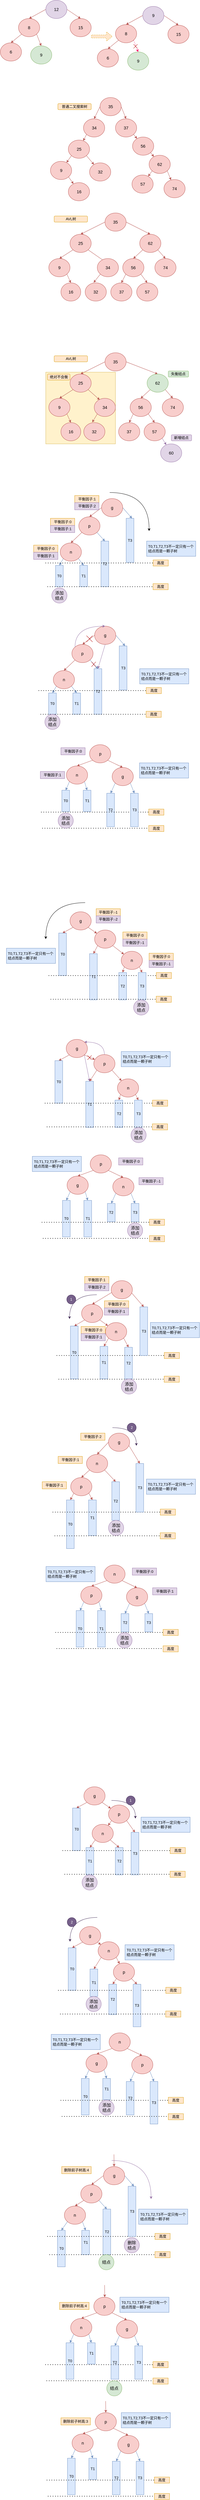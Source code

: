 <mxfile version="14.9.3" type="device" pages="2"><diagram id="aZcBHaElFmNWrAb0_3Lw" name="AVL&amp;BST"><mxGraphModel dx="1102" dy="620" grid="1" gridSize="10" guides="1" tooltips="1" connect="1" arrows="1" fold="1" page="1" pageScale="1" pageWidth="827" pageHeight="1169" math="0" shadow="0"><root><mxCell id="0"/><mxCell id="1" parent="0"/><mxCell id="aIVAao25sj1ICsggcno2-122" value="" style="rounded=0;whiteSpace=wrap;html=1;align=left;fillColor=#fff2cc;strokeColor=#d6b656;" parent="1" vertex="1"><mxGeometry x="160" y="1234" width="230" height="236" as="geometry"/></mxCell><mxCell id="ITSG-inK5GpO8_Fidlfd-15" style="edgeStyle=none;rounded=0;orthogonalLoop=1;jettySize=auto;html=1;exitX=1;exitY=0.5;exitDx=0;exitDy=0;entryX=0.5;entryY=0;entryDx=0;entryDy=0;fontSize=14;strokeColor=#b85450;fillColor=#f8cecc;" parent="1" source="ITSG-inK5GpO8_Fidlfd-1" target="ITSG-inK5GpO8_Fidlfd-4" edge="1"><mxGeometry relative="1" as="geometry"/></mxCell><mxCell id="ITSG-inK5GpO8_Fidlfd-16" style="edgeStyle=none;rounded=0;orthogonalLoop=1;jettySize=auto;html=1;exitX=0;exitY=0.5;exitDx=0;exitDy=0;entryX=0.5;entryY=0;entryDx=0;entryDy=0;fontSize=14;strokeColor=#b85450;fillColor=#f8cecc;" parent="1" source="ITSG-inK5GpO8_Fidlfd-1" target="ITSG-inK5GpO8_Fidlfd-5" edge="1"><mxGeometry relative="1" as="geometry"/></mxCell><mxCell id="ITSG-inK5GpO8_Fidlfd-1" value="12" style="ellipse;whiteSpace=wrap;html=1;fillColor=#e1d5e7;fontSize=14;strokeColor=#9673a6;" parent="1" vertex="1"><mxGeometry x="160" y="10" width="70" height="60" as="geometry"/></mxCell><mxCell id="ITSG-inK5GpO8_Fidlfd-4" value="15" style="ellipse;whiteSpace=wrap;html=1;fillColor=#f8cecc;fontSize=14;strokeColor=#b85450;" parent="1" vertex="1"><mxGeometry x="240" y="70" width="70" height="60" as="geometry"/></mxCell><mxCell id="ITSG-inK5GpO8_Fidlfd-21" style="edgeStyle=none;rounded=0;orthogonalLoop=1;jettySize=auto;html=1;exitX=1;exitY=1;exitDx=0;exitDy=0;entryX=0.5;entryY=0;entryDx=0;entryDy=0;fontSize=14;strokeColor=#b85450;fillColor=#f8cecc;" parent="1" source="ITSG-inK5GpO8_Fidlfd-5" target="ITSG-inK5GpO8_Fidlfd-7" edge="1"><mxGeometry relative="1" as="geometry"/></mxCell><mxCell id="ITSG-inK5GpO8_Fidlfd-22" style="edgeStyle=none;rounded=0;orthogonalLoop=1;jettySize=auto;html=1;exitX=0;exitY=1;exitDx=0;exitDy=0;entryX=0.5;entryY=0;entryDx=0;entryDy=0;fontSize=14;strokeColor=#b85450;fillColor=#f8cecc;" parent="1" source="ITSG-inK5GpO8_Fidlfd-5" target="ITSG-inK5GpO8_Fidlfd-6" edge="1"><mxGeometry relative="1" as="geometry"/></mxCell><mxCell id="ITSG-inK5GpO8_Fidlfd-5" value="8" style="ellipse;whiteSpace=wrap;html=1;fillColor=#f8cecc;fontSize=14;strokeColor=#b85450;" parent="1" vertex="1"><mxGeometry x="70" y="70" width="70" height="60" as="geometry"/></mxCell><mxCell id="ITSG-inK5GpO8_Fidlfd-6" value="6" style="ellipse;whiteSpace=wrap;html=1;fillColor=#f8cecc;fontSize=14;strokeColor=#b85450;" parent="1" vertex="1"><mxGeometry x="10" y="150" width="70" height="60" as="geometry"/></mxCell><mxCell id="ITSG-inK5GpO8_Fidlfd-7" value="9" style="ellipse;whiteSpace=wrap;html=1;fillColor=#d5e8d4;fontSize=14;strokeColor=#82b366;" parent="1" vertex="1"><mxGeometry x="110" y="160" width="70" height="60" as="geometry"/></mxCell><mxCell id="ITSG-inK5GpO8_Fidlfd-26" style="edgeStyle=none;rounded=0;orthogonalLoop=1;jettySize=auto;html=1;exitX=1;exitY=0.5;exitDx=0;exitDy=0;entryX=0.5;entryY=0;entryDx=0;entryDy=0;fontSize=14;strokeColor=#b85450;fillColor=#f8cecc;" parent="1" source="ITSG-inK5GpO8_Fidlfd-28" target="ITSG-inK5GpO8_Fidlfd-31" edge="1"><mxGeometry relative="1" as="geometry"/></mxCell><mxCell id="ITSG-inK5GpO8_Fidlfd-27" style="edgeStyle=none;rounded=0;orthogonalLoop=1;jettySize=auto;html=1;exitX=0;exitY=0.5;exitDx=0;exitDy=0;entryX=0.5;entryY=0;entryDx=0;entryDy=0;fontSize=14;strokeColor=#b85450;fillColor=#f8cecc;" parent="1" source="ITSG-inK5GpO8_Fidlfd-28" target="ITSG-inK5GpO8_Fidlfd-34" edge="1"><mxGeometry relative="1" as="geometry"/></mxCell><mxCell id="ITSG-inK5GpO8_Fidlfd-28" value="9" style="ellipse;whiteSpace=wrap;html=1;fillColor=#e1d5e7;fontSize=14;strokeColor=#9673a6;" parent="1" vertex="1"><mxGeometry x="480" y="30" width="70" height="60" as="geometry"/></mxCell><mxCell id="ITSG-inK5GpO8_Fidlfd-31" value="15" style="ellipse;whiteSpace=wrap;html=1;fillColor=#f8cecc;fontSize=14;strokeColor=#b85450;" parent="1" vertex="1"><mxGeometry x="563" y="92" width="70" height="60" as="geometry"/></mxCell><mxCell id="ITSG-inK5GpO8_Fidlfd-33" style="edgeStyle=none;rounded=0;orthogonalLoop=1;jettySize=auto;html=1;exitX=0;exitY=1;exitDx=0;exitDy=0;entryX=0.5;entryY=0;entryDx=0;entryDy=0;fontSize=14;strokeColor=#b85450;fillColor=#f8cecc;" parent="1" source="ITSG-inK5GpO8_Fidlfd-34" target="ITSG-inK5GpO8_Fidlfd-35" edge="1"><mxGeometry relative="1" as="geometry"/></mxCell><mxCell id="ITSG-inK5GpO8_Fidlfd-43" style="edgeStyle=none;rounded=0;orthogonalLoop=1;jettySize=auto;html=1;exitX=1;exitY=1;exitDx=0;exitDy=0;entryX=0.5;entryY=0;entryDx=0;entryDy=0;fontSize=14;strokeColor=#FF0862;dashed=1;" parent="1" source="ITSG-inK5GpO8_Fidlfd-34" target="ITSG-inK5GpO8_Fidlfd-36" edge="1"><mxGeometry relative="1" as="geometry"/></mxCell><mxCell id="ITSG-inK5GpO8_Fidlfd-34" value="8" style="ellipse;whiteSpace=wrap;html=1;fillColor=#f8cecc;fontSize=14;strokeColor=#b85450;" parent="1" vertex="1"><mxGeometry x="390" y="90" width="70" height="60" as="geometry"/></mxCell><mxCell id="ITSG-inK5GpO8_Fidlfd-35" value="6" style="ellipse;whiteSpace=wrap;html=1;fillColor=#f8cecc;fontSize=14;strokeColor=#b85450;" parent="1" vertex="1"><mxGeometry x="330" y="170" width="70" height="60" as="geometry"/></mxCell><mxCell id="ITSG-inK5GpO8_Fidlfd-36" value="9" style="ellipse;whiteSpace=wrap;html=1;fillColor=#d5e8d4;fontSize=14;strokeColor=#82b366;" parent="1" vertex="1"><mxGeometry x="430" y="180" width="70" height="60" as="geometry"/></mxCell><mxCell id="ITSG-inK5GpO8_Fidlfd-44" value="" style="verticalLabelPosition=bottom;verticalAlign=top;html=1;shape=stencil(tVRBboMwEHyNr5XBgfZa0eSYHHro2QmbYAVsZFzS/j4LS5oggoVoIiFLO2PP7NjGTCRVJktgIdeyACY+WBhuLA6IZFS+cipP/VJWJewcYbW0Sm5zIKZy1hzhpFLXKSidgVWuYcWS8Xec03wi2RmtUUQZXfWYGx7FpNK4lv+QGH8JFhEZ/Q6QEn0KcGA7htBrtPUXISxc/cvwLZpo+DnL8E9+RsLlYwynJxwxFAkiYwcskr2xcLDmW6d329yrPKd75MlSyuaGDYgLXZgariED3ksYc98+XSRypW8k4r5E4JVo8490iH/dM7P5G5uUzb89M7O1ywYH36L0CrXAGQ==);fontSize=14;fontColor=#ffffff;strokeColor=#B20000;fillColor=none;" parent="1" vertex="1"><mxGeometry x="447" y="152" width="18.34" height="19" as="geometry"/></mxCell><mxCell id="ITSG-inK5GpO8_Fidlfd-46" value="" style="shape=flexArrow;endArrow=classic;html=1;dashed=1;fontSize=14;strokeColor=#d79b00;fillColor=#ffe6cc;" parent="1" edge="1"><mxGeometry width="50" height="50" relative="1" as="geometry"><mxPoint x="310" y="129" as="sourcePoint"/><mxPoint x="380" y="129" as="targetPoint"/></mxGeometry></mxCell><mxCell id="aIVAao25sj1ICsggcno2-12" style="rounded=0;orthogonalLoop=1;jettySize=auto;html=1;exitX=1;exitY=0.5;exitDx=0;exitDy=0;entryX=0.5;entryY=0;entryDx=0;entryDy=0;fillColor=#f8cecc;strokeColor=#b85450;" parent="1" source="aIVAao25sj1ICsggcno2-1" target="aIVAao25sj1ICsggcno2-2" edge="1"><mxGeometry relative="1" as="geometry"/></mxCell><mxCell id="aIVAao25sj1ICsggcno2-13" style="edgeStyle=none;rounded=0;orthogonalLoop=1;jettySize=auto;html=1;exitX=0;exitY=0.5;exitDx=0;exitDy=0;entryX=0.5;entryY=0;entryDx=0;entryDy=0;fillColor=#f8cecc;strokeColor=#b85450;" parent="1" source="aIVAao25sj1ICsggcno2-1" target="aIVAao25sj1ICsggcno2-3" edge="1"><mxGeometry relative="1" as="geometry"/></mxCell><mxCell id="aIVAao25sj1ICsggcno2-1" value="35" style="ellipse;whiteSpace=wrap;html=1;fillColor=#f8cecc;fontSize=14;strokeColor=#b85450;" parent="1" vertex="1"><mxGeometry x="339" y="330" width="70" height="60" as="geometry"/></mxCell><mxCell id="aIVAao25sj1ICsggcno2-14" style="edgeStyle=none;rounded=0;orthogonalLoop=1;jettySize=auto;html=1;exitX=1;exitY=1;exitDx=0;exitDy=0;fillColor=#f8cecc;strokeColor=#b85450;" parent="1" source="aIVAao25sj1ICsggcno2-2" target="aIVAao25sj1ICsggcno2-4" edge="1"><mxGeometry relative="1" as="geometry"/></mxCell><mxCell id="aIVAao25sj1ICsggcno2-2" value="37" style="ellipse;whiteSpace=wrap;html=1;fillColor=#f8cecc;fontSize=14;strokeColor=#b85450;" parent="1" vertex="1"><mxGeometry x="390" y="400" width="70" height="60" as="geometry"/></mxCell><mxCell id="aIVAao25sj1ICsggcno2-15" style="edgeStyle=none;rounded=0;orthogonalLoop=1;jettySize=auto;html=1;exitX=0;exitY=1;exitDx=0;exitDy=0;fillColor=#f8cecc;strokeColor=#b85450;" parent="1" source="aIVAao25sj1ICsggcno2-3" target="aIVAao25sj1ICsggcno2-8" edge="1"><mxGeometry relative="1" as="geometry"/></mxCell><mxCell id="aIVAao25sj1ICsggcno2-3" value="34" style="ellipse;whiteSpace=wrap;html=1;fillColor=#f8cecc;fontSize=14;strokeColor=#b85450;" parent="1" vertex="1"><mxGeometry x="284.5" y="400" width="70" height="60" as="geometry"/></mxCell><mxCell id="aIVAao25sj1ICsggcno2-16" style="edgeStyle=none;rounded=0;orthogonalLoop=1;jettySize=auto;html=1;exitX=1;exitY=1;exitDx=0;exitDy=0;fillColor=#f8cecc;strokeColor=#b85450;" parent="1" source="aIVAao25sj1ICsggcno2-4" target="aIVAao25sj1ICsggcno2-5" edge="1"><mxGeometry relative="1" as="geometry"/></mxCell><mxCell id="aIVAao25sj1ICsggcno2-4" value="56" style="ellipse;whiteSpace=wrap;html=1;fillColor=#f8cecc;fontSize=14;strokeColor=#b85450;" parent="1" vertex="1"><mxGeometry x="446.34" y="460" width="70" height="60" as="geometry"/></mxCell><mxCell id="aIVAao25sj1ICsggcno2-17" style="edgeStyle=none;rounded=0;orthogonalLoop=1;jettySize=auto;html=1;exitX=0;exitY=1;exitDx=0;exitDy=0;fillColor=#f8cecc;strokeColor=#b85450;" parent="1" source="aIVAao25sj1ICsggcno2-5" target="aIVAao25sj1ICsggcno2-6" edge="1"><mxGeometry relative="1" as="geometry"/></mxCell><mxCell id="aIVAao25sj1ICsggcno2-18" style="edgeStyle=none;rounded=0;orthogonalLoop=1;jettySize=auto;html=1;exitX=1;exitY=1;exitDx=0;exitDy=0;fillColor=#f8cecc;strokeColor=#b85450;" parent="1" source="aIVAao25sj1ICsggcno2-5" target="aIVAao25sj1ICsggcno2-7" edge="1"><mxGeometry relative="1" as="geometry"/></mxCell><mxCell id="aIVAao25sj1ICsggcno2-5" value="62" style="ellipse;whiteSpace=wrap;html=1;fillColor=#f8cecc;fontSize=14;strokeColor=#b85450;" parent="1" vertex="1"><mxGeometry x="501" y="520" width="70" height="60" as="geometry"/></mxCell><mxCell id="aIVAao25sj1ICsggcno2-6" value="57" style="ellipse;whiteSpace=wrap;html=1;fillColor=#f8cecc;fontSize=14;strokeColor=#b85450;" parent="1" vertex="1"><mxGeometry x="444.5" y="585" width="70" height="60" as="geometry"/></mxCell><mxCell id="aIVAao25sj1ICsggcno2-7" value="74" style="ellipse;whiteSpace=wrap;html=1;fillColor=#f8cecc;fontSize=14;strokeColor=#b85450;" parent="1" vertex="1"><mxGeometry x="550" y="600" width="70" height="60" as="geometry"/></mxCell><mxCell id="aIVAao25sj1ICsggcno2-19" style="edgeStyle=none;rounded=0;orthogonalLoop=1;jettySize=auto;html=1;exitX=0;exitY=1;exitDx=0;exitDy=0;fillColor=#f8cecc;strokeColor=#b85450;" parent="1" source="aIVAao25sj1ICsggcno2-8" target="aIVAao25sj1ICsggcno2-9" edge="1"><mxGeometry relative="1" as="geometry"/></mxCell><mxCell id="aIVAao25sj1ICsggcno2-22" style="edgeStyle=none;rounded=0;orthogonalLoop=1;jettySize=auto;html=1;exitX=1;exitY=1;exitDx=0;exitDy=0;fillColor=#f8cecc;strokeColor=#b85450;" parent="1" source="aIVAao25sj1ICsggcno2-8" target="aIVAao25sj1ICsggcno2-21" edge="1"><mxGeometry relative="1" as="geometry"/></mxCell><mxCell id="aIVAao25sj1ICsggcno2-8" value="25" style="ellipse;whiteSpace=wrap;html=1;fillColor=#f8cecc;fontSize=14;strokeColor=#b85450;" parent="1" vertex="1"><mxGeometry x="234.5" y="470" width="70" height="60" as="geometry"/></mxCell><mxCell id="aIVAao25sj1ICsggcno2-20" style="edgeStyle=none;rounded=0;orthogonalLoop=1;jettySize=auto;html=1;exitX=1;exitY=1;exitDx=0;exitDy=0;fillColor=#f8cecc;strokeColor=#b85450;" parent="1" source="aIVAao25sj1ICsggcno2-9" target="aIVAao25sj1ICsggcno2-10" edge="1"><mxGeometry relative="1" as="geometry"/></mxCell><mxCell id="aIVAao25sj1ICsggcno2-9" value="9" style="ellipse;whiteSpace=wrap;html=1;fillColor=#f8cecc;fontSize=14;strokeColor=#b85450;" parent="1" vertex="1"><mxGeometry x="175.5" y="540" width="70" height="60" as="geometry"/></mxCell><mxCell id="aIVAao25sj1ICsggcno2-10" value="16" style="ellipse;whiteSpace=wrap;html=1;fillColor=#f8cecc;fontSize=14;strokeColor=#b85450;" parent="1" vertex="1"><mxGeometry x="234.5" y="610" width="70" height="60" as="geometry"/></mxCell><mxCell id="aIVAao25sj1ICsggcno2-21" value="32" style="ellipse;whiteSpace=wrap;html=1;fillColor=#f8cecc;fontSize=14;strokeColor=#b85450;" parent="1" vertex="1"><mxGeometry x="304.5" y="545" width="70" height="60" as="geometry"/></mxCell><mxCell id="aIVAao25sj1ICsggcno2-23" value="普通二叉搜索树" style="rounded=1;whiteSpace=wrap;html=1;fillColor=#ffe6cc;strokeColor=#d79b00;" parent="1" vertex="1"><mxGeometry x="200" y="350" width="110" height="20" as="geometry"/></mxCell><mxCell id="aIVAao25sj1ICsggcno2-40" style="edgeStyle=none;rounded=0;orthogonalLoop=1;jettySize=auto;html=1;exitX=0;exitY=0.5;exitDx=0;exitDy=0;entryX=0.5;entryY=0;entryDx=0;entryDy=0;fillColor=#f8cecc;strokeColor=#b85450;" parent="1" source="aIVAao25sj1ICsggcno2-41" target="aIVAao25sj1ICsggcno2-44" edge="1"><mxGeometry relative="1" as="geometry"/></mxCell><mxCell id="aIVAao25sj1ICsggcno2-59" style="edgeStyle=none;rounded=0;orthogonalLoop=1;jettySize=auto;html=1;exitX=1;exitY=0.5;exitDx=0;exitDy=0;entryX=0.5;entryY=0;entryDx=0;entryDy=0;fillColor=#f8cecc;strokeColor=#b85450;" parent="1" source="aIVAao25sj1ICsggcno2-41" target="aIVAao25sj1ICsggcno2-52" edge="1"><mxGeometry relative="1" as="geometry"/></mxCell><mxCell id="aIVAao25sj1ICsggcno2-41" value="35" style="ellipse;whiteSpace=wrap;html=1;fillColor=#f8cecc;fontSize=14;strokeColor=#b85450;" parent="1" vertex="1"><mxGeometry x="355.34" y="710" width="70" height="60" as="geometry"/></mxCell><mxCell id="aIVAao25sj1ICsggcno2-42" style="edgeStyle=none;rounded=0;orthogonalLoop=1;jettySize=auto;html=1;exitX=0;exitY=1;exitDx=0;exitDy=0;entryX=0.5;entryY=0;entryDx=0;entryDy=0;fillColor=#f8cecc;strokeColor=#b85450;" parent="1" source="aIVAao25sj1ICsggcno2-44" target="aIVAao25sj1ICsggcno2-48" edge="1"><mxGeometry relative="1" as="geometry"/></mxCell><mxCell id="aIVAao25sj1ICsggcno2-43" style="edgeStyle=none;rounded=0;orthogonalLoop=1;jettySize=auto;html=1;exitX=1;exitY=1;exitDx=0;exitDy=0;entryX=0.364;entryY=0.167;entryDx=0;entryDy=0;entryPerimeter=0;fillColor=#f8cecc;strokeColor=#b85450;" parent="1" source="aIVAao25sj1ICsggcno2-44" target="aIVAao25sj1ICsggcno2-46" edge="1"><mxGeometry relative="1" as="geometry"/></mxCell><mxCell id="aIVAao25sj1ICsggcno2-44" value="25" style="ellipse;whiteSpace=wrap;html=1;fillColor=#f8cecc;fontSize=14;strokeColor=#b85450;" parent="1" vertex="1"><mxGeometry x="240" y="780" width="70" height="60" as="geometry"/></mxCell><mxCell id="aIVAao25sj1ICsggcno2-45" style="edgeStyle=none;rounded=0;orthogonalLoop=1;jettySize=auto;html=1;exitX=0;exitY=1;exitDx=0;exitDy=0;entryX=0.4;entryY=-0.017;entryDx=0;entryDy=0;entryPerimeter=0;fillColor=#f8cecc;strokeColor=#b85450;" parent="1" source="aIVAao25sj1ICsggcno2-46" target="aIVAao25sj1ICsggcno2-50" edge="1"><mxGeometry relative="1" as="geometry"/></mxCell><mxCell id="aIVAao25sj1ICsggcno2-46" value="34" style="ellipse;whiteSpace=wrap;html=1;fillColor=#f8cecc;fontSize=14;strokeColor=#b85450;" parent="1" vertex="1"><mxGeometry x="330.0" y="860" width="70" height="60" as="geometry"/></mxCell><mxCell id="aIVAao25sj1ICsggcno2-47" style="edgeStyle=none;rounded=0;orthogonalLoop=1;jettySize=auto;html=1;exitX=1;exitY=1;exitDx=0;exitDy=0;entryX=0.5;entryY=0;entryDx=0;entryDy=0;fillColor=#f8cecc;strokeColor=#b85450;" parent="1" source="aIVAao25sj1ICsggcno2-48" target="aIVAao25sj1ICsggcno2-49" edge="1"><mxGeometry relative="1" as="geometry"/></mxCell><mxCell id="aIVAao25sj1ICsggcno2-48" value="9" style="ellipse;whiteSpace=wrap;html=1;fillColor=#f8cecc;fontSize=14;strokeColor=#b85450;" parent="1" vertex="1"><mxGeometry x="170" y="860" width="70" height="60" as="geometry"/></mxCell><mxCell id="aIVAao25sj1ICsggcno2-49" value="16" style="ellipse;whiteSpace=wrap;html=1;fillColor=#f8cecc;fontSize=14;strokeColor=#b85450;" parent="1" vertex="1"><mxGeometry x="210" y="940" width="65.5" height="60" as="geometry"/></mxCell><mxCell id="aIVAao25sj1ICsggcno2-50" value="32" style="ellipse;whiteSpace=wrap;html=1;fillColor=#f8cecc;fontSize=14;strokeColor=#b85450;" parent="1" vertex="1"><mxGeometry x="290" y="940" width="70" height="60" as="geometry"/></mxCell><mxCell id="aIVAao25sj1ICsggcno2-51" value="37" style="ellipse;whiteSpace=wrap;html=1;fillColor=#f8cecc;fontSize=14;strokeColor=#b85450;" parent="1" vertex="1"><mxGeometry x="374.5" y="940" width="70" height="60" as="geometry"/></mxCell><mxCell id="aIVAao25sj1ICsggcno2-60" style="edgeStyle=none;rounded=0;orthogonalLoop=1;jettySize=auto;html=1;exitX=0;exitY=1;exitDx=0;exitDy=0;entryX=0.5;entryY=0;entryDx=0;entryDy=0;fillColor=#f8cecc;strokeColor=#b85450;" parent="1" source="aIVAao25sj1ICsggcno2-52" target="aIVAao25sj1ICsggcno2-53" edge="1"><mxGeometry relative="1" as="geometry"/></mxCell><mxCell id="aIVAao25sj1ICsggcno2-63" style="edgeStyle=none;rounded=0;orthogonalLoop=1;jettySize=auto;html=1;exitX=1;exitY=1;exitDx=0;exitDy=0;entryX=0.5;entryY=0;entryDx=0;entryDy=0;fillColor=#f8cecc;strokeColor=#b85450;" parent="1" source="aIVAao25sj1ICsggcno2-52" target="aIVAao25sj1ICsggcno2-55" edge="1"><mxGeometry relative="1" as="geometry"/></mxCell><mxCell id="aIVAao25sj1ICsggcno2-52" value="62" style="ellipse;whiteSpace=wrap;html=1;fillColor=#f8cecc;fontSize=14;strokeColor=#b85450;" parent="1" vertex="1"><mxGeometry x="470" y="780" width="70" height="60" as="geometry"/></mxCell><mxCell id="aIVAao25sj1ICsggcno2-65" style="edgeStyle=none;rounded=0;orthogonalLoop=1;jettySize=auto;html=1;exitX=0;exitY=1;exitDx=0;exitDy=0;entryX=0.5;entryY=0;entryDx=0;entryDy=0;fillColor=#f8cecc;strokeColor=#b85450;" parent="1" source="aIVAao25sj1ICsggcno2-53" target="aIVAao25sj1ICsggcno2-51" edge="1"><mxGeometry relative="1" as="geometry"/></mxCell><mxCell id="aIVAao25sj1ICsggcno2-53" value="56" style="ellipse;whiteSpace=wrap;html=1;fillColor=#f8cecc;fontSize=14;strokeColor=#b85450;" parent="1" vertex="1"><mxGeometry x="414.0" y="860" width="70" height="60" as="geometry"/></mxCell><mxCell id="aIVAao25sj1ICsggcno2-54" value="57" style="ellipse;whiteSpace=wrap;html=1;fillColor=#f8cecc;fontSize=14;strokeColor=#b85450;" parent="1" vertex="1"><mxGeometry x="460.0" y="940" width="70" height="60" as="geometry"/></mxCell><mxCell id="aIVAao25sj1ICsggcno2-64" style="edgeStyle=none;rounded=0;orthogonalLoop=1;jettySize=auto;html=1;exitX=1;exitY=1;exitDx=0;exitDy=0;fillColor=#f8cecc;strokeColor=#b85450;entryX=0.5;entryY=0;entryDx=0;entryDy=0;" parent="1" source="aIVAao25sj1ICsggcno2-53" target="aIVAao25sj1ICsggcno2-54" edge="1"><mxGeometry relative="1" as="geometry"><mxPoint x="490" y="950" as="targetPoint"/></mxGeometry></mxCell><mxCell id="aIVAao25sj1ICsggcno2-55" value="74" style="ellipse;whiteSpace=wrap;html=1;fillColor=#f8cecc;fontSize=14;strokeColor=#b85450;" parent="1" vertex="1"><mxGeometry x="520" y="860" width="70" height="60" as="geometry"/></mxCell><mxCell id="aIVAao25sj1ICsggcno2-66" value="AVL树" style="rounded=1;whiteSpace=wrap;html=1;fillColor=#ffe6cc;strokeColor=#d79b00;" parent="1" vertex="1"><mxGeometry x="187.75" y="720" width="110" height="20" as="geometry"/></mxCell><mxCell id="aIVAao25sj1ICsggcno2-69" style="edgeStyle=none;rounded=0;orthogonalLoop=1;jettySize=auto;html=1;exitX=0;exitY=0.5;exitDx=0;exitDy=0;entryX=0.5;entryY=0;entryDx=0;entryDy=0;fillColor=#f8cecc;strokeColor=#b85450;" parent="1" source="aIVAao25sj1ICsggcno2-71" target="aIVAao25sj1ICsggcno2-74" edge="1"><mxGeometry relative="1" as="geometry"/></mxCell><mxCell id="aIVAao25sj1ICsggcno2-70" style="edgeStyle=none;rounded=0;orthogonalLoop=1;jettySize=auto;html=1;exitX=1;exitY=0.5;exitDx=0;exitDy=0;entryX=0.5;entryY=0;entryDx=0;entryDy=0;fillColor=#f8cecc;strokeColor=#b85450;" parent="1" source="aIVAao25sj1ICsggcno2-71" target="aIVAao25sj1ICsggcno2-84" edge="1"><mxGeometry relative="1" as="geometry"/></mxCell><mxCell id="aIVAao25sj1ICsggcno2-71" value="35" style="ellipse;whiteSpace=wrap;html=1;fillColor=#f8cecc;fontSize=14;strokeColor=#b85450;" parent="1" vertex="1"><mxGeometry x="355.34" y="1170" width="70" height="60" as="geometry"/></mxCell><mxCell id="aIVAao25sj1ICsggcno2-72" style="edgeStyle=none;rounded=0;orthogonalLoop=1;jettySize=auto;html=1;exitX=0;exitY=1;exitDx=0;exitDy=0;entryX=0.5;entryY=0;entryDx=0;entryDy=0;fillColor=#f8cecc;strokeColor=#b85450;" parent="1" source="aIVAao25sj1ICsggcno2-74" target="aIVAao25sj1ICsggcno2-78" edge="1"><mxGeometry relative="1" as="geometry"/></mxCell><mxCell id="aIVAao25sj1ICsggcno2-73" style="edgeStyle=none;rounded=0;orthogonalLoop=1;jettySize=auto;html=1;exitX=1;exitY=1;exitDx=0;exitDy=0;entryX=0.257;entryY=0.083;entryDx=0;entryDy=0;entryPerimeter=0;fillColor=#f8cecc;strokeColor=#b85450;" parent="1" source="aIVAao25sj1ICsggcno2-74" target="aIVAao25sj1ICsggcno2-76" edge="1"><mxGeometry relative="1" as="geometry"/></mxCell><mxCell id="aIVAao25sj1ICsggcno2-74" value="25" style="ellipse;whiteSpace=wrap;html=1;fillColor=#f8cecc;fontSize=14;strokeColor=#b85450;" parent="1" vertex="1"><mxGeometry x="240" y="1240" width="70" height="60" as="geometry"/></mxCell><mxCell id="aIVAao25sj1ICsggcno2-75" style="edgeStyle=none;rounded=0;orthogonalLoop=1;jettySize=auto;html=1;exitX=0;exitY=1;exitDx=0;exitDy=0;entryX=0.4;entryY=-0.017;entryDx=0;entryDy=0;entryPerimeter=0;fillColor=#f8cecc;strokeColor=#b85450;" parent="1" source="aIVAao25sj1ICsggcno2-76" target="aIVAao25sj1ICsggcno2-80" edge="1"><mxGeometry relative="1" as="geometry"/></mxCell><mxCell id="aIVAao25sj1ICsggcno2-76" value="34" style="ellipse;whiteSpace=wrap;html=1;fillColor=#f8cecc;fontSize=14;strokeColor=#b85450;" parent="1" vertex="1"><mxGeometry x="320.0" y="1320" width="70" height="60" as="geometry"/></mxCell><mxCell id="aIVAao25sj1ICsggcno2-77" style="edgeStyle=none;rounded=0;orthogonalLoop=1;jettySize=auto;html=1;exitX=1;exitY=1;exitDx=0;exitDy=0;entryX=0.5;entryY=0;entryDx=0;entryDy=0;fillColor=#f8cecc;strokeColor=#b85450;" parent="1" source="aIVAao25sj1ICsggcno2-78" target="aIVAao25sj1ICsggcno2-79" edge="1"><mxGeometry relative="1" as="geometry"/></mxCell><mxCell id="aIVAao25sj1ICsggcno2-78" value="9" style="ellipse;whiteSpace=wrap;html=1;fillColor=#f8cecc;fontSize=14;strokeColor=#b85450;" parent="1" vertex="1"><mxGeometry x="170" y="1320" width="70" height="60" as="geometry"/></mxCell><mxCell id="aIVAao25sj1ICsggcno2-79" value="16" style="ellipse;whiteSpace=wrap;html=1;fillColor=#f8cecc;fontSize=14;strokeColor=#b85450;" parent="1" vertex="1"><mxGeometry x="210" y="1400" width="65.5" height="60" as="geometry"/></mxCell><mxCell id="aIVAao25sj1ICsggcno2-80" value="32" style="ellipse;whiteSpace=wrap;html=1;fillColor=#f8cecc;fontSize=14;strokeColor=#b85450;" parent="1" vertex="1"><mxGeometry x="285.34" y="1400" width="70" height="60" as="geometry"/></mxCell><mxCell id="aIVAao25sj1ICsggcno2-81" value="37" style="ellipse;whiteSpace=wrap;html=1;fillColor=#f8cecc;fontSize=14;strokeColor=#b85450;" parent="1" vertex="1"><mxGeometry x="400.34" y="1400" width="70" height="60" as="geometry"/></mxCell><mxCell id="aIVAao25sj1ICsggcno2-82" style="edgeStyle=none;rounded=0;orthogonalLoop=1;jettySize=auto;html=1;exitX=0;exitY=1;exitDx=0;exitDy=0;entryX=0.5;entryY=0;entryDx=0;entryDy=0;fillColor=#f8cecc;strokeColor=#b85450;" parent="1" source="aIVAao25sj1ICsggcno2-84" target="aIVAao25sj1ICsggcno2-86" edge="1"><mxGeometry relative="1" as="geometry"/></mxCell><mxCell id="aIVAao25sj1ICsggcno2-83" style="edgeStyle=none;rounded=0;orthogonalLoop=1;jettySize=auto;html=1;exitX=1;exitY=1;exitDx=0;exitDy=0;entryX=0.5;entryY=0;entryDx=0;entryDy=0;fillColor=#f8cecc;strokeColor=#b85450;" parent="1" source="aIVAao25sj1ICsggcno2-84" target="aIVAao25sj1ICsggcno2-89" edge="1"><mxGeometry relative="1" as="geometry"/></mxCell><mxCell id="aIVAao25sj1ICsggcno2-84" value="62" style="ellipse;whiteSpace=wrap;html=1;fillColor=#d5e8d4;fontSize=14;strokeColor=#82b366;" parent="1" vertex="1"><mxGeometry x="494.34" y="1240" width="70" height="60" as="geometry"/></mxCell><mxCell id="aIVAao25sj1ICsggcno2-85" style="edgeStyle=none;rounded=0;orthogonalLoop=1;jettySize=auto;html=1;exitX=0;exitY=1;exitDx=0;exitDy=0;entryX=0.5;entryY=0;entryDx=0;entryDy=0;fillColor=#f8cecc;strokeColor=#b85450;" parent="1" source="aIVAao25sj1ICsggcno2-86" target="aIVAao25sj1ICsggcno2-81" edge="1"><mxGeometry relative="1" as="geometry"/></mxCell><mxCell id="aIVAao25sj1ICsggcno2-86" value="56" style="ellipse;whiteSpace=wrap;html=1;fillColor=#f8cecc;fontSize=14;strokeColor=#b85450;" parent="1" vertex="1"><mxGeometry x="438.34" y="1320" width="70" height="60" as="geometry"/></mxCell><mxCell id="aIVAao25sj1ICsggcno2-92" style="edgeStyle=none;rounded=0;orthogonalLoop=1;jettySize=auto;html=1;exitX=1;exitY=1;exitDx=0;exitDy=0;fillColor=#e1d5e7;strokeColor=#9673a6;" parent="1" source="aIVAao25sj1ICsggcno2-87" target="aIVAao25sj1ICsggcno2-91" edge="1"><mxGeometry relative="1" as="geometry"/></mxCell><mxCell id="aIVAao25sj1ICsggcno2-87" value="57" style="ellipse;whiteSpace=wrap;html=1;fillColor=#f8cecc;fontSize=14;strokeColor=#b85450;" parent="1" vertex="1"><mxGeometry x="484.34" y="1400" width="70" height="60" as="geometry"/></mxCell><mxCell id="aIVAao25sj1ICsggcno2-88" style="edgeStyle=none;rounded=0;orthogonalLoop=1;jettySize=auto;html=1;exitX=1;exitY=1;exitDx=0;exitDy=0;entryX=0.5;entryY=0;entryDx=0;entryDy=0;fillColor=#f8cecc;strokeColor=#b85450;" parent="1" source="aIVAao25sj1ICsggcno2-86" target="aIVAao25sj1ICsggcno2-87" edge="1"><mxGeometry relative="1" as="geometry"/></mxCell><mxCell id="aIVAao25sj1ICsggcno2-89" value="74" style="ellipse;whiteSpace=wrap;html=1;fillColor=#f8cecc;fontSize=14;strokeColor=#b85450;" parent="1" vertex="1"><mxGeometry x="544.34" y="1320" width="70" height="60" as="geometry"/></mxCell><mxCell id="aIVAao25sj1ICsggcno2-90" value="AVL树" style="rounded=1;whiteSpace=wrap;html=1;fillColor=#ffe6cc;strokeColor=#d79b00;" parent="1" vertex="1"><mxGeometry x="187.75" y="1180" width="110" height="20" as="geometry"/></mxCell><mxCell id="aIVAao25sj1ICsggcno2-91" value="60" style="ellipse;whiteSpace=wrap;html=1;fillColor=#e1d5e7;fontSize=14;strokeColor=#9673a6;" parent="1" vertex="1"><mxGeometry x="538.84" y="1470" width="70" height="60" as="geometry"/></mxCell><mxCell id="aIVAao25sj1ICsggcno2-94" value="失衡结点" style="rounded=1;whiteSpace=wrap;html=1;fillColor=#d5e8d4;strokeColor=#82b366;" parent="1" vertex="1"><mxGeometry x="564.34" y="1230" width="67" height="20" as="geometry"/></mxCell><mxCell id="aIVAao25sj1ICsggcno2-95" value="新增结点" style="rounded=1;whiteSpace=wrap;html=1;fillColor=#e1d5e7;strokeColor=#9673a6;" parent="1" vertex="1"><mxGeometry x="574.34" y="1440" width="67" height="20" as="geometry"/></mxCell><mxCell id="aIVAao25sj1ICsggcno2-105" style="edgeStyle=none;rounded=0;orthogonalLoop=1;jettySize=auto;html=1;exitX=1;exitY=0.5;exitDx=0;exitDy=0;entryX=0.75;entryY=0;entryDx=0;entryDy=0;fillColor=#dae8fc;strokeColor=#6c8ebf;" parent="1" source="aIVAao25sj1ICsggcno2-98" target="aIVAao25sj1ICsggcno2-135" edge="1"><mxGeometry relative="1" as="geometry"><mxPoint x="449" y="1710" as="targetPoint"/></mxGeometry></mxCell><mxCell id="aIVAao25sj1ICsggcno2-106" style="edgeStyle=none;rounded=0;orthogonalLoop=1;jettySize=auto;html=1;exitX=0;exitY=0.5;exitDx=0;exitDy=0;entryX=0.5;entryY=0;entryDx=0;entryDy=0;fillColor=#f8cecc;strokeColor=#b85450;" parent="1" source="aIVAao25sj1ICsggcno2-98" target="aIVAao25sj1ICsggcno2-100" edge="1"><mxGeometry relative="1" as="geometry"/></mxCell><mxCell id="aIVAao25sj1ICsggcno2-98" value="g" style="ellipse;whiteSpace=wrap;html=1;fillColor=#f8cecc;fontSize=14;strokeColor=#b85450;" parent="1" vertex="1"><mxGeometry x="344" y="1650" width="70" height="60" as="geometry"/></mxCell><mxCell id="aIVAao25sj1ICsggcno2-108" style="edgeStyle=none;rounded=0;orthogonalLoop=1;jettySize=auto;html=1;exitX=0;exitY=1;exitDx=0;exitDy=0;entryX=0.5;entryY=0;entryDx=0;entryDy=0;fillColor=#f8cecc;strokeColor=#b85450;" parent="1" source="aIVAao25sj1ICsggcno2-100" target="aIVAao25sj1ICsggcno2-102" edge="1"><mxGeometry relative="1" as="geometry"/></mxCell><mxCell id="aIVAao25sj1ICsggcno2-129" style="rounded=0;orthogonalLoop=1;jettySize=auto;html=1;exitX=1;exitY=1;exitDx=0;exitDy=0;entryX=0.5;entryY=0;entryDx=0;entryDy=0;fillColor=#dae8fc;strokeColor=#6c8ebf;" parent="1" source="aIVAao25sj1ICsggcno2-100" target="aIVAao25sj1ICsggcno2-128" edge="1"><mxGeometry relative="1" as="geometry"/></mxCell><mxCell id="aIVAao25sj1ICsggcno2-100" value="p" style="ellipse;whiteSpace=wrap;html=1;fillColor=#f8cecc;fontSize=14;strokeColor=#b85450;" parent="1" vertex="1"><mxGeometry x="269" y="1710" width="70" height="60" as="geometry"/></mxCell><mxCell id="aIVAao25sj1ICsggcno2-133" style="edgeStyle=none;rounded=0;orthogonalLoop=1;jettySize=auto;html=1;exitX=1;exitY=1;exitDx=0;exitDy=0;entryX=0.5;entryY=0;entryDx=0;entryDy=0;fillColor=#dae8fc;strokeColor=#6c8ebf;" parent="1" source="aIVAao25sj1ICsggcno2-102" target="aIVAao25sj1ICsggcno2-131" edge="1"><mxGeometry relative="1" as="geometry"/></mxCell><mxCell id="aIVAao25sj1ICsggcno2-134" style="edgeStyle=none;rounded=0;orthogonalLoop=1;jettySize=auto;html=1;exitX=0;exitY=1;exitDx=0;exitDy=0;entryX=0.5;entryY=0;entryDx=0;entryDy=0;fillColor=#dae8fc;strokeColor=#6c8ebf;" parent="1" source="aIVAao25sj1ICsggcno2-102" target="aIVAao25sj1ICsggcno2-132" edge="1"><mxGeometry relative="1" as="geometry"/></mxCell><mxCell id="aIVAao25sj1ICsggcno2-102" value="n" style="ellipse;whiteSpace=wrap;html=1;fillColor=#f8cecc;fontSize=14;strokeColor=#b85450;" parent="1" vertex="1"><mxGeometry x="207.75" y="1796" width="70" height="60" as="geometry"/></mxCell><mxCell id="aIVAao25sj1ICsggcno2-112" value="" style="endArrow=classic;html=1;edgeStyle=orthogonalEdgeStyle;curved=1;" parent="1" edge="1"><mxGeometry width="50" height="50" relative="1" as="geometry"><mxPoint x="371" y="1630" as="sourcePoint"/><mxPoint x="501" y="1757" as="targetPoint"/></mxGeometry></mxCell><mxCell id="aIVAao25sj1ICsggcno2-124" value="绝对不会衡" style="rounded=1;whiteSpace=wrap;html=1;fillColor=#ffe6cc;strokeColor=#d79b00;" parent="1" vertex="1"><mxGeometry x="165.5" y="1240" width="74.5" height="20" as="geometry"/></mxCell><mxCell id="aIVAao25sj1ICsggcno2-128" value="T2" style="rounded=0;whiteSpace=wrap;html=1;align=center;fillColor=#dae8fc;strokeColor=#6c8ebf;" parent="1" vertex="1"><mxGeometry x="342.25" y="1790" width="25.5" height="150" as="geometry"/></mxCell><mxCell id="aIVAao25sj1ICsggcno2-131" value="T1" style="rounded=0;whiteSpace=wrap;html=1;align=center;fillColor=#dae8fc;strokeColor=#6c8ebf;" parent="1" vertex="1"><mxGeometry x="272.25" y="1870" width="25.5" height="70" as="geometry"/></mxCell><mxCell id="aIVAao25sj1ICsggcno2-132" value="T0" style="rounded=0;whiteSpace=wrap;html=1;align=center;fillColor=#dae8fc;strokeColor=#6c8ebf;" parent="1" vertex="1"><mxGeometry x="192.25" y="1870" width="25.5" height="70" as="geometry"/></mxCell><mxCell id="aIVAao25sj1ICsggcno2-136" value="" style="endArrow=none;dashed=1;html=1;dashPattern=1 3;strokeWidth=2;" parent="1" edge="1"><mxGeometry width="50" height="50" relative="1" as="geometry"><mxPoint x="159" y="1862" as="sourcePoint"/><mxPoint x="519" y="1862" as="targetPoint"/></mxGeometry></mxCell><mxCell id="aIVAao25sj1ICsggcno2-135" value="T3" style="rounded=0;whiteSpace=wrap;html=1;align=center;fillColor=#dae8fc;strokeColor=#6c8ebf;" parent="1" vertex="1"><mxGeometry x="425.34" y="1715" width="25.5" height="145" as="geometry"/></mxCell><mxCell id="aIVAao25sj1ICsggcno2-137" value="" style="endArrow=none;dashed=1;html=1;dashPattern=1 3;strokeWidth=2;" parent="1" edge="1"><mxGeometry width="50" height="50" relative="1" as="geometry"><mxPoint x="165.5" y="1940" as="sourcePoint"/><mxPoint x="525.5" y="1940" as="targetPoint"/></mxGeometry></mxCell><mxCell id="aIVAao25sj1ICsggcno2-138" value="T0,T1,T2,T3不一定只有一个结点而是一颗子树" style="rounded=0;whiteSpace=wrap;html=1;align=left;fillColor=#dae8fc;strokeColor=#6c8ebf;spacingLeft=3;" parent="1" vertex="1"><mxGeometry x="492.84" y="1790" width="162" height="50" as="geometry"/></mxCell><mxCell id="aIVAao25sj1ICsggcno2-139" style="edgeStyle=none;rounded=0;orthogonalLoop=1;jettySize=auto;html=1;entryX=1;entryY=0.5;entryDx=0;entryDy=0;" parent="1" source="aIVAao25sj1ICsggcno2-138" target="aIVAao25sj1ICsggcno2-138" edge="1"><mxGeometry relative="1" as="geometry"/></mxCell><mxCell id="aIVAao25sj1ICsggcno2-140" value="高度" style="whiteSpace=wrap;html=1;align=center;fillColor=#ffe6cc;strokeColor=#d79b00;" parent="1" vertex="1"><mxGeometry x="514.34" y="1852" width="50" height="20" as="geometry"/></mxCell><mxCell id="aIVAao25sj1ICsggcno2-142" value="高度" style="whiteSpace=wrap;html=1;align=center;fillColor=#ffe6cc;strokeColor=#d79b00;" parent="1" vertex="1"><mxGeometry x="514" y="1930" width="50" height="20" as="geometry"/></mxCell><mxCell id="aIVAao25sj1ICsggcno2-143" value="平衡因子:0" style="rounded=0;whiteSpace=wrap;html=1;align=center;fillColor=#ffe6cc;strokeColor=#d79b00;" parent="1" vertex="1"><mxGeometry x="120" y="1803.25" width="80" height="23.5" as="geometry"/></mxCell><mxCell id="aIVAao25sj1ICsggcno2-144" value="平衡因子:0" style="rounded=0;whiteSpace=wrap;html=1;align=center;fillColor=#ffe6cc;strokeColor=#d79b00;" parent="1" vertex="1"><mxGeometry x="175.5" y="1715" width="80" height="23.5" as="geometry"/></mxCell><mxCell id="aIVAao25sj1ICsggcno2-145" value="平衡因子:1" style="rounded=0;whiteSpace=wrap;html=1;align=center;fillColor=#ffe6cc;strokeColor=#d79b00;" parent="1" vertex="1"><mxGeometry x="255.5" y="1640" width="80" height="23.5" as="geometry"/></mxCell><mxCell id="aIVAao25sj1ICsggcno2-149" value="添加&lt;br&gt;结点" style="ellipse;whiteSpace=wrap;html=1;fillColor=#e1d5e7;fontSize=14;strokeColor=#9673a6;" parent="1" vertex="1"><mxGeometry x="180" y="1944" width="50" height="50" as="geometry"/></mxCell><mxCell id="aIVAao25sj1ICsggcno2-150" value="平衡因子:1" style="rounded=0;whiteSpace=wrap;html=1;align=center;fillColor=#e1d5e7;strokeColor=#9673a6;" parent="1" vertex="1"><mxGeometry x="120" y="1826.75" width="80" height="23.5" as="geometry"/></mxCell><mxCell id="aIVAao25sj1ICsggcno2-151" value="平衡因子:1" style="rounded=0;whiteSpace=wrap;html=1;align=center;fillColor=#e1d5e7;strokeColor=#9673a6;" parent="1" vertex="1"><mxGeometry x="175.5" y="1738.5" width="80" height="23.5" as="geometry"/></mxCell><mxCell id="aIVAao25sj1ICsggcno2-152" value="平衡因子:2" style="rounded=0;whiteSpace=wrap;html=1;align=center;fillColor=#e1d5e7;strokeColor=#9673a6;" parent="1" vertex="1"><mxGeometry x="255.5" y="1663.5" width="80" height="23.5" as="geometry"/></mxCell><mxCell id="aIVAao25sj1ICsggcno2-153" style="edgeStyle=none;rounded=0;orthogonalLoop=1;jettySize=auto;html=1;exitX=1;exitY=0.5;exitDx=0;exitDy=0;entryX=0.75;entryY=0;entryDx=0;entryDy=0;fillColor=#dae8fc;strokeColor=#6c8ebf;" parent="1" source="aIVAao25sj1ICsggcno2-155" target="aIVAao25sj1ICsggcno2-167" edge="1"><mxGeometry relative="1" as="geometry"><mxPoint x="426.16" y="2130" as="targetPoint"/></mxGeometry></mxCell><mxCell id="aIVAao25sj1ICsggcno2-154" style="edgeStyle=none;rounded=0;orthogonalLoop=1;jettySize=auto;html=1;exitX=0;exitY=0.5;exitDx=0;exitDy=0;entryX=0.5;entryY=0;entryDx=0;entryDy=0;fillColor=#f8cecc;strokeColor=#b85450;" parent="1" source="aIVAao25sj1ICsggcno2-155" target="aIVAao25sj1ICsggcno2-158" edge="1"><mxGeometry relative="1" as="geometry"/></mxCell><mxCell id="aIVAao25sj1ICsggcno2-182" style="rounded=0;orthogonalLoop=1;jettySize=auto;html=1;exitX=0.5;exitY=1;exitDx=0;exitDy=0;entryX=0.5;entryY=0;entryDx=0;entryDy=0;fillColor=#e1d5e7;strokeColor=#9673a6;" parent="1" source="aIVAao25sj1ICsggcno2-155" target="aIVAao25sj1ICsggcno2-163" edge="1"><mxGeometry relative="1" as="geometry"/></mxCell><mxCell id="aIVAao25sj1ICsggcno2-155" value="g" style="ellipse;whiteSpace=wrap;html=1;fillColor=#f8cecc;fontSize=14;strokeColor=#b85450;" parent="1" vertex="1"><mxGeometry x="321.16" y="2070" width="70" height="60" as="geometry"/></mxCell><mxCell id="aIVAao25sj1ICsggcno2-156" style="edgeStyle=none;rounded=0;orthogonalLoop=1;jettySize=auto;html=1;exitX=0;exitY=1;exitDx=0;exitDy=0;entryX=0.5;entryY=0;entryDx=0;entryDy=0;fillColor=#f8cecc;strokeColor=#b85450;" parent="1" source="aIVAao25sj1ICsggcno2-158" target="aIVAao25sj1ICsggcno2-161" edge="1"><mxGeometry relative="1" as="geometry"/></mxCell><mxCell id="aIVAao25sj1ICsggcno2-157" style="rounded=0;orthogonalLoop=1;jettySize=auto;html=1;exitX=1;exitY=1;exitDx=0;exitDy=0;entryX=0.5;entryY=0;entryDx=0;entryDy=0;fillColor=#dae8fc;strokeColor=#6c8ebf;" parent="1" source="aIVAao25sj1ICsggcno2-158" target="aIVAao25sj1ICsggcno2-163" edge="1"><mxGeometry relative="1" as="geometry"/></mxCell><mxCell id="aIVAao25sj1ICsggcno2-158" value="p" style="ellipse;whiteSpace=wrap;html=1;fillColor=#f8cecc;fontSize=14;strokeColor=#b85450;" parent="1" vertex="1"><mxGeometry x="246.16" y="2130" width="70" height="60" as="geometry"/></mxCell><mxCell id="aIVAao25sj1ICsggcno2-159" style="edgeStyle=none;rounded=0;orthogonalLoop=1;jettySize=auto;html=1;exitX=1;exitY=1;exitDx=0;exitDy=0;entryX=0.5;entryY=0;entryDx=0;entryDy=0;fillColor=#dae8fc;strokeColor=#6c8ebf;" parent="1" source="aIVAao25sj1ICsggcno2-161" target="aIVAao25sj1ICsggcno2-164" edge="1"><mxGeometry relative="1" as="geometry"/></mxCell><mxCell id="aIVAao25sj1ICsggcno2-160" style="edgeStyle=none;rounded=0;orthogonalLoop=1;jettySize=auto;html=1;exitX=0;exitY=1;exitDx=0;exitDy=0;entryX=0.5;entryY=0;entryDx=0;entryDy=0;fillColor=#dae8fc;strokeColor=#6c8ebf;" parent="1" source="aIVAao25sj1ICsggcno2-161" target="aIVAao25sj1ICsggcno2-165" edge="1"><mxGeometry relative="1" as="geometry"/></mxCell><mxCell id="aIVAao25sj1ICsggcno2-161" value="n" style="ellipse;whiteSpace=wrap;html=1;fillColor=#f8cecc;fontSize=14;strokeColor=#b85450;" parent="1" vertex="1"><mxGeometry x="184.91" y="2216" width="70" height="60" as="geometry"/></mxCell><mxCell id="aIVAao25sj1ICsggcno2-163" value="T2" style="rounded=0;whiteSpace=wrap;html=1;align=center;fillColor=#dae8fc;strokeColor=#6c8ebf;" parent="1" vertex="1"><mxGeometry x="319.41" y="2210" width="25.5" height="150" as="geometry"/></mxCell><mxCell id="aIVAao25sj1ICsggcno2-164" value="T1" style="rounded=0;whiteSpace=wrap;html=1;align=center;fillColor=#dae8fc;strokeColor=#6c8ebf;" parent="1" vertex="1"><mxGeometry x="249.41" y="2290" width="25.5" height="70" as="geometry"/></mxCell><mxCell id="aIVAao25sj1ICsggcno2-165" value="T0" style="rounded=0;whiteSpace=wrap;html=1;align=center;fillColor=#dae8fc;strokeColor=#6c8ebf;" parent="1" vertex="1"><mxGeometry x="169.41" y="2290" width="25.5" height="70" as="geometry"/></mxCell><mxCell id="aIVAao25sj1ICsggcno2-166" value="" style="endArrow=none;dashed=1;html=1;dashPattern=1 3;strokeWidth=2;" parent="1" edge="1"><mxGeometry width="50" height="50" relative="1" as="geometry"><mxPoint x="136.16" y="2282" as="sourcePoint"/><mxPoint x="496.16" y="2282" as="targetPoint"/></mxGeometry></mxCell><mxCell id="aIVAao25sj1ICsggcno2-167" value="T3" style="rounded=0;whiteSpace=wrap;html=1;align=center;fillColor=#dae8fc;strokeColor=#6c8ebf;" parent="1" vertex="1"><mxGeometry x="402.5" y="2135" width="25.5" height="145" as="geometry"/></mxCell><mxCell id="aIVAao25sj1ICsggcno2-168" value="" style="endArrow=none;dashed=1;html=1;dashPattern=1 3;strokeWidth=2;" parent="1" edge="1"><mxGeometry width="50" height="50" relative="1" as="geometry"><mxPoint x="142.66" y="2360" as="sourcePoint"/><mxPoint x="502.66" y="2360" as="targetPoint"/></mxGeometry></mxCell><mxCell id="aIVAao25sj1ICsggcno2-169" value="T0,T1,T2,T3不一定只有一个结点而是一颗子树" style="rounded=0;whiteSpace=wrap;html=1;align=left;fillColor=#dae8fc;strokeColor=#6c8ebf;spacingLeft=3;" parent="1" vertex="1"><mxGeometry x="470" y="2210" width="162" height="50" as="geometry"/></mxCell><mxCell id="aIVAao25sj1ICsggcno2-170" style="edgeStyle=none;rounded=0;orthogonalLoop=1;jettySize=auto;html=1;entryX=1;entryY=0.5;entryDx=0;entryDy=0;" parent="1" source="aIVAao25sj1ICsggcno2-169" target="aIVAao25sj1ICsggcno2-169" edge="1"><mxGeometry relative="1" as="geometry"/></mxCell><mxCell id="aIVAao25sj1ICsggcno2-171" value="高度" style="whiteSpace=wrap;html=1;align=center;fillColor=#ffe6cc;strokeColor=#d79b00;" parent="1" vertex="1"><mxGeometry x="491.5" y="2272" width="50" height="20" as="geometry"/></mxCell><mxCell id="aIVAao25sj1ICsggcno2-172" value="高度" style="whiteSpace=wrap;html=1;align=center;fillColor=#ffe6cc;strokeColor=#d79b00;" parent="1" vertex="1"><mxGeometry x="491.16" y="2350" width="50" height="20" as="geometry"/></mxCell><mxCell id="aIVAao25sj1ICsggcno2-176" value="添加&lt;br&gt;结点" style="ellipse;whiteSpace=wrap;html=1;fillColor=#e1d5e7;fontSize=14;strokeColor=#9673a6;" parent="1" vertex="1"><mxGeometry x="157.16" y="2360" width="50" height="50" as="geometry"/></mxCell><mxCell id="aIVAao25sj1ICsggcno2-180" value="" style="endArrow=classic;html=1;exitX=0;exitY=0;exitDx=0;exitDy=0;edgeStyle=orthogonalEdgeStyle;curved=1;fillColor=#e1d5e7;strokeColor=#9673a6;" parent="1" source="aIVAao25sj1ICsggcno2-158" edge="1"><mxGeometry width="50" height="50" relative="1" as="geometry"><mxPoint x="391.08" y="2240" as="sourcePoint"/><mxPoint x="356.08" y="2070" as="targetPoint"/><Array as="points"><mxPoint x="256.08" y="2070"/></Array></mxGeometry></mxCell><mxCell id="aIVAao25sj1ICsggcno2-181" value="" style="verticalLabelPosition=bottom;verticalAlign=top;html=1;shape=stencil(tVRBboMwEHyNr5XBgfZa0eSYHHro2QmbYAVsZFzS/j4LS5oggoVoIiFLO2PP7NjGTCRVJktgIdeyACY+WBhuLA6IZFS+cipP/VJWJewcYbW0Sm5zIKZy1hzhpFLXKSidgVWuYcWS8Xec03wi2RmtUUQZXfWYGx7FpNK4lv+QGH8JFhEZ/Q6QEn0KcGA7htBrtPUXISxc/cvwLZpo+DnL8E9+RsLlYwynJxwxFAkiYwcskr2xcLDmW6d329yrPKd75MlSyuaGDYgLXZgariED3ksYc98+XSRypW8k4r5E4JVo8490iH/dM7P5G5uUzb89M7O1ywYH36L0CrXAGQ==);fontSize=14;fontColor=#ffffff;strokeColor=#B20000;fillColor=none;labelBackgroundColor=none;" parent="1" vertex="1"><mxGeometry x="290.41" y="2097" width="28" height="29" as="geometry"/></mxCell><mxCell id="aIVAao25sj1ICsggcno2-183" value="" style="verticalLabelPosition=bottom;verticalAlign=top;html=1;shape=stencil(tVRBboMwEHyNr5XBgfZa0eSYHHro2QmbYAVsZFzS/j4LS5oggoVoIiFLO2PP7NjGTCRVJktgIdeyACY+WBhuLA6IZFS+cipP/VJWJewcYbW0Sm5zIKZy1hzhpFLXKSidgVWuYcWS8Xec03wi2RmtUUQZXfWYGx7FpNK4lv+QGH8JFhEZ/Q6QEn0KcGA7htBrtPUXISxc/cvwLZpo+DnL8E9+RsLlYwynJxwxFAkiYwcskr2xcLDmW6d329yrPKd75MlSyuaGDYgLXZgariED3ksYc98+XSRypW8k4r5E4JVo8490iH/dM7P5G5uUzb89M7O1ywYH36L0CrXAGQ==);fontSize=14;fontColor=#ffffff;strokeColor=#B20000;fillColor=none;labelBackgroundColor=none;" parent="1" vertex="1"><mxGeometry x="308.08" y="2184" width="20" height="23" as="geometry"/></mxCell><mxCell id="aIVAao25sj1ICsggcno2-217" style="edgeStyle=none;rounded=0;orthogonalLoop=1;jettySize=auto;html=1;exitX=0;exitY=1;exitDx=0;exitDy=0;entryX=0.5;entryY=0;entryDx=0;entryDy=0;fillColor=#dae8fc;strokeColor=#6c8ebf;" parent="1" source="aIVAao25sj1ICsggcno2-186" target="aIVAao25sj1ICsggcno2-194" edge="1"><mxGeometry relative="1" as="geometry"/></mxCell><mxCell id="aIVAao25sj1ICsggcno2-218" style="edgeStyle=none;rounded=0;orthogonalLoop=1;jettySize=auto;html=1;exitX=1;exitY=1;exitDx=0;exitDy=0;entryX=0.5;entryY=0;entryDx=0;entryDy=0;fillColor=#dae8fc;strokeColor=#6c8ebf;" parent="1" source="aIVAao25sj1ICsggcno2-186" target="aIVAao25sj1ICsggcno2-198" edge="1"><mxGeometry relative="1" as="geometry"/></mxCell><mxCell id="aIVAao25sj1ICsggcno2-186" value="g" style="ellipse;whiteSpace=wrap;html=1;fillColor=#f8cecc;fontSize=14;strokeColor=#b85450;" parent="1" vertex="1"><mxGeometry x="379.0" y="2535" width="70" height="60" as="geometry"/></mxCell><mxCell id="aIVAao25sj1ICsggcno2-215" style="edgeStyle=none;rounded=0;orthogonalLoop=1;jettySize=auto;html=1;exitX=1;exitY=1;exitDx=0;exitDy=0;entryX=0.5;entryY=0;entryDx=0;entryDy=0;fillColor=#f8cecc;strokeColor=#b85450;" parent="1" source="aIVAao25sj1ICsggcno2-189" target="aIVAao25sj1ICsggcno2-186" edge="1"><mxGeometry relative="1" as="geometry"/></mxCell><mxCell id="aIVAao25sj1ICsggcno2-216" style="edgeStyle=none;rounded=0;orthogonalLoop=1;jettySize=auto;html=1;exitX=0;exitY=1;exitDx=0;exitDy=0;entryX=0.5;entryY=0;entryDx=0;entryDy=0;fillColor=#f8cecc;strokeColor=#b85450;" parent="1" source="aIVAao25sj1ICsggcno2-189" target="aIVAao25sj1ICsggcno2-192" edge="1"><mxGeometry relative="1" as="geometry"/></mxCell><mxCell id="aIVAao25sj1ICsggcno2-189" value="p" style="ellipse;whiteSpace=wrap;html=1;fillColor=#f8cecc;fontSize=14;strokeColor=#b85450;" parent="1" vertex="1"><mxGeometry x="304.5" y="2460" width="70" height="60" as="geometry"/></mxCell><mxCell id="aIVAao25sj1ICsggcno2-190" style="edgeStyle=none;rounded=0;orthogonalLoop=1;jettySize=auto;html=1;exitX=1;exitY=1;exitDx=0;exitDy=0;entryX=0.5;entryY=0;entryDx=0;entryDy=0;fillColor=#dae8fc;strokeColor=#6c8ebf;" parent="1" source="aIVAao25sj1ICsggcno2-192" target="aIVAao25sj1ICsggcno2-195" edge="1"><mxGeometry relative="1" as="geometry"/></mxCell><mxCell id="aIVAao25sj1ICsggcno2-191" style="edgeStyle=none;rounded=0;orthogonalLoop=1;jettySize=auto;html=1;exitX=0;exitY=1;exitDx=0;exitDy=0;entryX=0.5;entryY=0;entryDx=0;entryDy=0;fillColor=#dae8fc;strokeColor=#6c8ebf;" parent="1" source="aIVAao25sj1ICsggcno2-192" target="aIVAao25sj1ICsggcno2-196" edge="1"><mxGeometry relative="1" as="geometry"/></mxCell><mxCell id="aIVAao25sj1ICsggcno2-192" value="n" style="ellipse;whiteSpace=wrap;html=1;fillColor=#f8cecc;fontSize=14;strokeColor=#b85450;" parent="1" vertex="1"><mxGeometry x="228.17" y="2530" width="70" height="60" as="geometry"/></mxCell><mxCell id="aIVAao25sj1ICsggcno2-194" value="T2" style="rounded=0;whiteSpace=wrap;html=1;align=center;fillColor=#dae8fc;strokeColor=#6c8ebf;" parent="1" vertex="1"><mxGeometry x="361.25" y="2620" width="25.5" height="110" as="geometry"/></mxCell><mxCell id="aIVAao25sj1ICsggcno2-195" value="T1" style="rounded=0;whiteSpace=wrap;html=1;align=center;fillColor=#dae8fc;strokeColor=#6c8ebf;" parent="1" vertex="1"><mxGeometry x="283.67" y="2610" width="25.5" height="70" as="geometry"/></mxCell><mxCell id="aIVAao25sj1ICsggcno2-196" value="T0" style="rounded=0;whiteSpace=wrap;html=1;align=center;fillColor=#dae8fc;strokeColor=#6c8ebf;" parent="1" vertex="1"><mxGeometry x="213.08" y="2610" width="25.5" height="70" as="geometry"/></mxCell><mxCell id="aIVAao25sj1ICsggcno2-197" value="" style="endArrow=none;dashed=1;html=1;dashPattern=1 3;strokeWidth=2;" parent="1" edge="1"><mxGeometry width="50" height="50" relative="1" as="geometry"><mxPoint x="144.5" y="2682" as="sourcePoint"/><mxPoint x="504.5" y="2682" as="targetPoint"/></mxGeometry></mxCell><mxCell id="aIVAao25sj1ICsggcno2-198" value="T3" style="rounded=0;whiteSpace=wrap;html=1;align=center;fillColor=#dae8fc;strokeColor=#6c8ebf;" parent="1" vertex="1"><mxGeometry x="439.84" y="2620" width="25.5" height="110" as="geometry"/></mxCell><mxCell id="aIVAao25sj1ICsggcno2-199" value="" style="endArrow=none;dashed=1;html=1;dashPattern=1 3;strokeWidth=2;" parent="1" edge="1"><mxGeometry width="50" height="50" relative="1" as="geometry"><mxPoint x="148.34" y="2735" as="sourcePoint"/><mxPoint x="508.34" y="2735" as="targetPoint"/></mxGeometry></mxCell><mxCell id="aIVAao25sj1ICsggcno2-200" value="T0,T1,T2,T3不一定只有一个结点而是一颗子树" style="rounded=0;whiteSpace=wrap;html=1;align=left;fillColor=#dae8fc;strokeColor=#6c8ebf;spacingLeft=3;" parent="1" vertex="1"><mxGeometry x="469.34" y="2520" width="162" height="50" as="geometry"/></mxCell><mxCell id="aIVAao25sj1ICsggcno2-201" style="edgeStyle=none;rounded=0;orthogonalLoop=1;jettySize=auto;html=1;entryX=1;entryY=0.5;entryDx=0;entryDy=0;" parent="1" source="aIVAao25sj1ICsggcno2-200" target="aIVAao25sj1ICsggcno2-200" edge="1"><mxGeometry relative="1" as="geometry"/></mxCell><mxCell id="aIVAao25sj1ICsggcno2-202" value="高度" style="whiteSpace=wrap;html=1;align=center;fillColor=#ffe6cc;strokeColor=#d79b00;" parent="1" vertex="1"><mxGeometry x="499.84" y="2672" width="50" height="20" as="geometry"/></mxCell><mxCell id="aIVAao25sj1ICsggcno2-203" value="高度" style="whiteSpace=wrap;html=1;align=center;fillColor=#ffe6cc;strokeColor=#d79b00;" parent="1" vertex="1"><mxGeometry x="499.84" y="2726" width="50" height="20" as="geometry"/></mxCell><mxCell id="aIVAao25sj1ICsggcno2-207" value="添加&lt;br&gt;结点" style="ellipse;whiteSpace=wrap;html=1;fillColor=#e1d5e7;fontSize=14;strokeColor=#9673a6;" parent="1" vertex="1"><mxGeometry x="200.83" y="2685" width="50" height="50" as="geometry"/></mxCell><mxCell id="aIVAao25sj1ICsggcno2-221" value="平衡因子:1" style="rounded=0;whiteSpace=wrap;html=1;align=center;fillColor=#e1d5e7;strokeColor=#9673a6;" parent="1" vertex="1"><mxGeometry x="142.16" y="2548.25" width="80" height="23.5" as="geometry"/></mxCell><mxCell id="aIVAao25sj1ICsggcno2-222" value="平衡因子:0" style="rounded=0;whiteSpace=wrap;html=1;align=center;fillColor=#e1d5e7;strokeColor=#9673a6;" parent="1" vertex="1"><mxGeometry x="210" y="2470" width="80" height="23.5" as="geometry"/></mxCell><mxCell id="aIVAao25sj1ICsggcno2-251" style="edgeStyle=none;rounded=0;orthogonalLoop=1;jettySize=auto;html=1;exitX=1;exitY=1;exitDx=0;exitDy=0;fillColor=#f8cecc;strokeColor=#b85450;" parent="1" source="aIVAao25sj1ICsggcno2-225" target="aIVAao25sj1ICsggcno2-228" edge="1"><mxGeometry relative="1" as="geometry"/></mxCell><mxCell id="aIVAao25sj1ICsggcno2-256" style="edgeStyle=none;rounded=0;orthogonalLoop=1;jettySize=auto;html=1;exitX=0;exitY=1;exitDx=0;exitDy=0;entryX=0.5;entryY=0;entryDx=0;entryDy=0;fillColor=#f8cecc;strokeColor=#b85450;" parent="1" source="aIVAao25sj1ICsggcno2-225" target="aIVAao25sj1ICsggcno2-235" edge="1"><mxGeometry relative="1" as="geometry"/></mxCell><mxCell id="aIVAao25sj1ICsggcno2-225" value="g" style="ellipse;whiteSpace=wrap;html=1;fillColor=#f8cecc;fontSize=14;strokeColor=#b85450;" parent="1" vertex="1"><mxGeometry x="240" y="3010" width="70" height="60" as="geometry"/></mxCell><mxCell id="aIVAao25sj1ICsggcno2-252" style="edgeStyle=none;rounded=0;orthogonalLoop=1;jettySize=auto;html=1;exitX=1;exitY=1;exitDx=0;exitDy=0;fillColor=#f8cecc;strokeColor=#b85450;" parent="1" source="aIVAao25sj1ICsggcno2-228" target="aIVAao25sj1ICsggcno2-231" edge="1"><mxGeometry relative="1" as="geometry"/></mxCell><mxCell id="aIVAao25sj1ICsggcno2-258" style="edgeStyle=none;rounded=0;orthogonalLoop=1;jettySize=auto;html=1;exitX=0;exitY=1;exitDx=0;exitDy=0;entryX=0.5;entryY=0;entryDx=0;entryDy=0;fillColor=#f8cecc;strokeColor=#b85450;" parent="1" source="aIVAao25sj1ICsggcno2-228" target="aIVAao25sj1ICsggcno2-234" edge="1"><mxGeometry relative="1" as="geometry"/></mxCell><mxCell id="aIVAao25sj1ICsggcno2-228" value="p" style="ellipse;whiteSpace=wrap;html=1;fillColor=#f8cecc;fontSize=14;strokeColor=#b85450;" parent="1" vertex="1"><mxGeometry x="321.16" y="3070" width="70" height="60" as="geometry"/></mxCell><mxCell id="aIVAao25sj1ICsggcno2-253" style="edgeStyle=none;rounded=0;orthogonalLoop=1;jettySize=auto;html=1;exitX=1;exitY=1;exitDx=0;exitDy=0;entryX=0.5;entryY=0;entryDx=0;entryDy=0;fillColor=#f8cecc;strokeColor=#b85450;" parent="1" source="aIVAao25sj1ICsggcno2-231" target="aIVAao25sj1ICsggcno2-237" edge="1"><mxGeometry relative="1" as="geometry"/></mxCell><mxCell id="aIVAao25sj1ICsggcno2-254" style="edgeStyle=none;rounded=0;orthogonalLoop=1;jettySize=auto;html=1;exitX=0;exitY=1;exitDx=0;exitDy=0;entryX=0.5;entryY=0;entryDx=0;entryDy=0;fillColor=#f8cecc;strokeColor=#b85450;" parent="1" source="aIVAao25sj1ICsggcno2-231" target="aIVAao25sj1ICsggcno2-233" edge="1"><mxGeometry relative="1" as="geometry"/></mxCell><mxCell id="aIVAao25sj1ICsggcno2-231" value="n" style="ellipse;whiteSpace=wrap;html=1;fillColor=#f8cecc;fontSize=14;strokeColor=#b85450;" parent="1" vertex="1"><mxGeometry x="409" y="3140" width="70" height="60" as="geometry"/></mxCell><mxCell id="aIVAao25sj1ICsggcno2-233" value="T2" style="rounded=0;whiteSpace=wrap;html=1;align=center;fillColor=#dae8fc;strokeColor=#6c8ebf;" parent="1" vertex="1"><mxGeometry x="401" y="3210" width="25.5" height="90" as="geometry"/></mxCell><mxCell id="aIVAao25sj1ICsggcno2-234" value="T1" style="rounded=0;whiteSpace=wrap;html=1;align=center;fillColor=#dae8fc;strokeColor=#6c8ebf;" parent="1" vertex="1"><mxGeometry x="304.5" y="3148" width="25.5" height="152" as="geometry"/></mxCell><mxCell id="aIVAao25sj1ICsggcno2-235" value="T0" style="rounded=0;whiteSpace=wrap;html=1;align=center;fillColor=#dae8fc;strokeColor=#6c8ebf;" parent="1" vertex="1"><mxGeometry x="202.75" y="3080" width="25.5" height="140" as="geometry"/></mxCell><mxCell id="aIVAao25sj1ICsggcno2-236" value="" style="endArrow=none;dashed=1;html=1;dashPattern=1 3;strokeWidth=2;" parent="1" edge="1"><mxGeometry width="50" height="50" relative="1" as="geometry"><mxPoint x="169.41" y="3220" as="sourcePoint"/><mxPoint x="529.41" y="3220" as="targetPoint"/></mxGeometry></mxCell><mxCell id="aIVAao25sj1ICsggcno2-237" value="T3" style="rounded=0;whiteSpace=wrap;html=1;align=center;fillColor=#dae8fc;strokeColor=#6c8ebf;" parent="1" vertex="1"><mxGeometry x="465.34" y="3210" width="25.5" height="90" as="geometry"/></mxCell><mxCell id="aIVAao25sj1ICsggcno2-238" value="" style="endArrow=none;dashed=1;html=1;dashPattern=1 3;strokeWidth=2;" parent="1" edge="1"><mxGeometry width="50" height="50" relative="1" as="geometry"><mxPoint x="175.91" y="3298" as="sourcePoint"/><mxPoint x="535.91" y="3298" as="targetPoint"/></mxGeometry></mxCell><mxCell id="aIVAao25sj1ICsggcno2-239" value="T0,T1,T2,T3不一定只有一个结点而是一颗子树" style="rounded=0;whiteSpace=wrap;html=1;align=left;fillColor=#dae8fc;strokeColor=#6c8ebf;spacingLeft=3;" parent="1" vertex="1"><mxGeometry x="30.25" y="3130" width="162" height="50" as="geometry"/></mxCell><mxCell id="aIVAao25sj1ICsggcno2-240" style="edgeStyle=none;rounded=0;orthogonalLoop=1;jettySize=auto;html=1;entryX=1;entryY=0.5;entryDx=0;entryDy=0;" parent="1" edge="1"><mxGeometry relative="1" as="geometry"><mxPoint x="514.84" y="2895" as="sourcePoint"/><mxPoint x="514.84" y="2895" as="targetPoint"/></mxGeometry></mxCell><mxCell id="aIVAao25sj1ICsggcno2-241" value="高度" style="whiteSpace=wrap;html=1;align=center;fillColor=#ffe6cc;strokeColor=#d79b00;" parent="1" vertex="1"><mxGeometry x="524.75" y="3210" width="50" height="20" as="geometry"/></mxCell><mxCell id="aIVAao25sj1ICsggcno2-242" value="高度" style="whiteSpace=wrap;html=1;align=center;fillColor=#ffe6cc;strokeColor=#d79b00;" parent="1" vertex="1"><mxGeometry x="524.41" y="3288" width="50" height="20" as="geometry"/></mxCell><mxCell id="aIVAao25sj1ICsggcno2-243" value="平衡因子:0" style="rounded=0;whiteSpace=wrap;html=1;align=center;fillColor=#ffe6cc;strokeColor=#d79b00;" parent="1" vertex="1"><mxGeometry x="501" y="3146.5" width="80" height="23.5" as="geometry"/></mxCell><mxCell id="aIVAao25sj1ICsggcno2-244" value="平衡因子:0" style="rounded=0;whiteSpace=wrap;html=1;align=center;fillColor=#ffe6cc;strokeColor=#d79b00;" parent="1" vertex="1"><mxGeometry x="414.34" y="3076.5" width="80" height="23.5" as="geometry"/></mxCell><mxCell id="aIVAao25sj1ICsggcno2-245" value="平衡因子:-1" style="rounded=0;whiteSpace=wrap;html=1;align=center;fillColor=#ffe6cc;strokeColor=#d79b00;" parent="1" vertex="1"><mxGeometry x="326.36" y="3000" width="80" height="23.5" as="geometry"/></mxCell><mxCell id="aIVAao25sj1ICsggcno2-246" value="添加&lt;br&gt;结点" style="ellipse;whiteSpace=wrap;html=1;fillColor=#e1d5e7;fontSize=14;strokeColor=#9673a6;" parent="1" vertex="1"><mxGeometry x="450" y="3300" width="50" height="50" as="geometry"/></mxCell><mxCell id="aIVAao25sj1ICsggcno2-247" value="平衡因子:-1" style="rounded=0;whiteSpace=wrap;html=1;align=center;fillColor=#e1d5e7;strokeColor=#9673a6;" parent="1" vertex="1"><mxGeometry x="501" y="3170" width="80" height="23.5" as="geometry"/></mxCell><mxCell id="aIVAao25sj1ICsggcno2-248" value="平衡因子:-1" style="rounded=0;whiteSpace=wrap;html=1;align=center;fillColor=#e1d5e7;strokeColor=#9673a6;" parent="1" vertex="1"><mxGeometry x="414.34" y="3100" width="80" height="23.5" as="geometry"/></mxCell><mxCell id="aIVAao25sj1ICsggcno2-249" value="平衡因子:-2" style="rounded=0;whiteSpace=wrap;html=1;align=center;fillColor=#e1d5e7;strokeColor=#9673a6;" parent="1" vertex="1"><mxGeometry x="326.36" y="3023.5" width="80" height="23.5" as="geometry"/></mxCell><mxCell id="aIVAao25sj1ICsggcno2-259" value="" style="endArrow=classic;html=1;edgeStyle=orthogonalEdgeStyle;curved=1;" parent="1" edge="1"><mxGeometry width="50" height="50" relative="1" as="geometry"><mxPoint x="290" y="2980" as="sourcePoint"/><mxPoint x="160" y="3100" as="targetPoint"/></mxGeometry></mxCell><mxCell id="aIVAao25sj1ICsggcno2-281" style="edgeStyle=none;rounded=0;orthogonalLoop=1;jettySize=auto;html=1;exitX=1;exitY=1;exitDx=0;exitDy=0;fillColor=#f8cecc;strokeColor=#b85450;" parent="1" source="aIVAao25sj1ICsggcno2-283" target="aIVAao25sj1ICsggcno2-286" edge="1"><mxGeometry relative="1" as="geometry"/></mxCell><mxCell id="aIVAao25sj1ICsggcno2-282" style="edgeStyle=none;rounded=0;orthogonalLoop=1;jettySize=auto;html=1;exitX=0;exitY=1;exitDx=0;exitDy=0;entryX=0.5;entryY=0;entryDx=0;entryDy=0;fillColor=#f8cecc;strokeColor=#b85450;" parent="1" source="aIVAao25sj1ICsggcno2-283" target="aIVAao25sj1ICsggcno2-292" edge="1"><mxGeometry relative="1" as="geometry"/></mxCell><mxCell id="aIVAao25sj1ICsggcno2-310" style="edgeStyle=none;rounded=0;orthogonalLoop=1;jettySize=auto;html=1;exitX=1;exitY=1;exitDx=0;exitDy=0;entryX=0.5;entryY=0;entryDx=0;entryDy=0;fillColor=#e1d5e7;strokeColor=#9673a6;" parent="1" source="aIVAao25sj1ICsggcno2-283" target="aIVAao25sj1ICsggcno2-291" edge="1"><mxGeometry relative="1" as="geometry"/></mxCell><mxCell id="aIVAao25sj1ICsggcno2-283" value="g" style="ellipse;whiteSpace=wrap;html=1;fillColor=#f8cecc;fontSize=14;strokeColor=#b85450;" parent="1" vertex="1"><mxGeometry x="227.5" y="3430" width="70" height="60" as="geometry"/></mxCell><mxCell id="aIVAao25sj1ICsggcno2-284" style="edgeStyle=none;rounded=0;orthogonalLoop=1;jettySize=auto;html=1;exitX=1;exitY=1;exitDx=0;exitDy=0;fillColor=#f8cecc;strokeColor=#b85450;" parent="1" source="aIVAao25sj1ICsggcno2-286" target="aIVAao25sj1ICsggcno2-289" edge="1"><mxGeometry relative="1" as="geometry"/></mxCell><mxCell id="aIVAao25sj1ICsggcno2-285" style="edgeStyle=none;rounded=0;orthogonalLoop=1;jettySize=auto;html=1;exitX=0;exitY=1;exitDx=0;exitDy=0;entryX=0.5;entryY=0;entryDx=0;entryDy=0;fillColor=#f8cecc;strokeColor=#b85450;" parent="1" source="aIVAao25sj1ICsggcno2-286" target="aIVAao25sj1ICsggcno2-291" edge="1"><mxGeometry relative="1" as="geometry"/></mxCell><mxCell id="aIVAao25sj1ICsggcno2-307" style="edgeStyle=orthogonalEdgeStyle;curved=1;rounded=0;orthogonalLoop=1;jettySize=auto;html=1;exitX=0.5;exitY=0;exitDx=0;exitDy=0;entryX=1;entryY=0;entryDx=0;entryDy=0;fillColor=#e1d5e7;strokeColor=#9673a6;" parent="1" source="aIVAao25sj1ICsggcno2-286" target="aIVAao25sj1ICsggcno2-283" edge="1"><mxGeometry relative="1" as="geometry"/></mxCell><mxCell id="aIVAao25sj1ICsggcno2-286" value="p" style="ellipse;whiteSpace=wrap;html=1;fillColor=#f8cecc;fontSize=14;strokeColor=#b85450;" parent="1" vertex="1"><mxGeometry x="318.5" y="3480" width="70" height="60" as="geometry"/></mxCell><mxCell id="aIVAao25sj1ICsggcno2-287" style="edgeStyle=none;rounded=0;orthogonalLoop=1;jettySize=auto;html=1;exitX=1;exitY=1;exitDx=0;exitDy=0;entryX=0.5;entryY=0;entryDx=0;entryDy=0;fillColor=#f8cecc;strokeColor=#b85450;" parent="1" source="aIVAao25sj1ICsggcno2-289" target="aIVAao25sj1ICsggcno2-294" edge="1"><mxGeometry relative="1" as="geometry"/></mxCell><mxCell id="aIVAao25sj1ICsggcno2-288" style="edgeStyle=none;rounded=0;orthogonalLoop=1;jettySize=auto;html=1;exitX=0;exitY=1;exitDx=0;exitDy=0;entryX=0.5;entryY=0;entryDx=0;entryDy=0;fillColor=#f8cecc;strokeColor=#b85450;" parent="1" source="aIVAao25sj1ICsggcno2-289" target="aIVAao25sj1ICsggcno2-290" edge="1"><mxGeometry relative="1" as="geometry"/></mxCell><mxCell id="aIVAao25sj1ICsggcno2-289" value="n" style="ellipse;whiteSpace=wrap;html=1;fillColor=#f8cecc;fontSize=14;strokeColor=#b85450;" parent="1" vertex="1"><mxGeometry x="396.5" y="3560" width="70" height="60" as="geometry"/></mxCell><mxCell id="aIVAao25sj1ICsggcno2-290" value="T2" style="rounded=0;whiteSpace=wrap;html=1;align=center;fillColor=#dae8fc;strokeColor=#6c8ebf;" parent="1" vertex="1"><mxGeometry x="388.5" y="3630" width="25.5" height="90" as="geometry"/></mxCell><mxCell id="aIVAao25sj1ICsggcno2-291" value="T1" style="rounded=0;whiteSpace=wrap;html=1;align=center;fillColor=#dae8fc;strokeColor=#6c8ebf;" parent="1" vertex="1"><mxGeometry x="292.0" y="3568" width="25.5" height="152" as="geometry"/></mxCell><mxCell id="aIVAao25sj1ICsggcno2-292" value="T0" style="rounded=0;whiteSpace=wrap;html=1;align=center;fillColor=#dae8fc;strokeColor=#6c8ebf;" parent="1" vertex="1"><mxGeometry x="190.25" y="3500" width="25.5" height="140" as="geometry"/></mxCell><mxCell id="aIVAao25sj1ICsggcno2-293" value="" style="endArrow=none;dashed=1;html=1;dashPattern=1 3;strokeWidth=2;" parent="1" edge="1"><mxGeometry width="50" height="50" relative="1" as="geometry"><mxPoint x="156.91" y="3640" as="sourcePoint"/><mxPoint x="516.91" y="3640" as="targetPoint"/></mxGeometry></mxCell><mxCell id="aIVAao25sj1ICsggcno2-294" value="T3" style="rounded=0;whiteSpace=wrap;html=1;align=center;fillColor=#dae8fc;strokeColor=#6c8ebf;" parent="1" vertex="1"><mxGeometry x="452.84" y="3630" width="25.5" height="90" as="geometry"/></mxCell><mxCell id="aIVAao25sj1ICsggcno2-295" value="" style="endArrow=none;dashed=1;html=1;dashPattern=1 3;strokeWidth=2;" parent="1" edge="1"><mxGeometry width="50" height="50" relative="1" as="geometry"><mxPoint x="163.41" y="3718" as="sourcePoint"/><mxPoint x="523.41" y="3718" as="targetPoint"/></mxGeometry></mxCell><mxCell id="aIVAao25sj1ICsggcno2-296" value="T0,T1,T2,T3不一定只有一个结点而是一颗子树" style="rounded=0;whiteSpace=wrap;html=1;align=left;fillColor=#dae8fc;strokeColor=#6c8ebf;spacingLeft=3;" parent="1" vertex="1"><mxGeometry x="409.0" y="3470" width="162" height="50" as="geometry"/></mxCell><mxCell id="aIVAao25sj1ICsggcno2-297" value="高度" style="whiteSpace=wrap;html=1;align=center;fillColor=#ffe6cc;strokeColor=#d79b00;" parent="1" vertex="1"><mxGeometry x="512.25" y="3630" width="50" height="20" as="geometry"/></mxCell><mxCell id="aIVAao25sj1ICsggcno2-298" value="高度" style="whiteSpace=wrap;html=1;align=center;fillColor=#ffe6cc;strokeColor=#d79b00;" parent="1" vertex="1"><mxGeometry x="511.91" y="3708" width="50" height="20" as="geometry"/></mxCell><mxCell id="aIVAao25sj1ICsggcno2-302" value="添加&lt;br&gt;结点" style="ellipse;whiteSpace=wrap;html=1;fillColor=#e1d5e7;fontSize=14;strokeColor=#9673a6;" parent="1" vertex="1"><mxGeometry x="441.34" y="3720" width="50" height="50" as="geometry"/></mxCell><mxCell id="aIVAao25sj1ICsggcno2-308" value="" style="verticalLabelPosition=bottom;verticalAlign=top;html=1;shape=stencil(tVRBboMwEHyNr5XBgfZa0eSYHHro2QmbYAVsZFzS/j4LS5oggoVoIiFLO2PP7NjGTCRVJktgIdeyACY+WBhuLA6IZFS+cipP/VJWJewcYbW0Sm5zIKZy1hzhpFLXKSidgVWuYcWS8Xec03wi2RmtUUQZXfWYGx7FpNK4lv+QGH8JFhEZ/Q6QEn0KcGA7htBrtPUXISxc/cvwLZpo+DnL8E9+RsLlYwynJxwxFAkiYwcskr2xcLDmW6d329yrPKd75MlSyuaGDYgLXZgariED3ksYc98+XSRypW8k4r5E4JVo8490iH/dM7P5G5uUzb89M7O1ywYH36L0CrXAGQ==);fontSize=14;fontColor=#ffffff;strokeColor=#B20000;fillColor=none;labelBackgroundColor=none;" parent="1" vertex="1"><mxGeometry x="295.0" y="3480" width="19" height="20" as="geometry"/></mxCell><mxCell id="aIVAao25sj1ICsggcno2-311" style="edgeStyle=none;rounded=0;orthogonalLoop=1;jettySize=auto;html=1;exitX=0;exitY=1;exitDx=0;exitDy=0;entryX=0.5;entryY=0;entryDx=0;entryDy=0;fillColor=#dae8fc;strokeColor=#6c8ebf;" parent="1" source="aIVAao25sj1ICsggcno2-313" target="aIVAao25sj1ICsggcno2-320" edge="1"><mxGeometry relative="1" as="geometry"/></mxCell><mxCell id="aIVAao25sj1ICsggcno2-312" style="edgeStyle=none;rounded=0;orthogonalLoop=1;jettySize=auto;html=1;exitX=1;exitY=1;exitDx=0;exitDy=0;entryX=0.5;entryY=0;entryDx=0;entryDy=0;fillColor=#dae8fc;strokeColor=#6c8ebf;" parent="1" source="aIVAao25sj1ICsggcno2-313" target="aIVAao25sj1ICsggcno2-324" edge="1"><mxGeometry relative="1" as="geometry"/></mxCell><mxCell id="aIVAao25sj1ICsggcno2-313" value="n" style="ellipse;whiteSpace=wrap;html=1;fillColor=#f8cecc;fontSize=14;strokeColor=#b85450;" parent="1" vertex="1"><mxGeometry x="381.16" y="3885" width="70" height="60" as="geometry"/></mxCell><mxCell id="aIVAao25sj1ICsggcno2-314" style="edgeStyle=none;rounded=0;orthogonalLoop=1;jettySize=auto;html=1;exitX=1;exitY=1;exitDx=0;exitDy=0;entryX=0.5;entryY=0;entryDx=0;entryDy=0;fillColor=#f8cecc;strokeColor=#b85450;" parent="1" source="aIVAao25sj1ICsggcno2-316" target="aIVAao25sj1ICsggcno2-313" edge="1"><mxGeometry relative="1" as="geometry"/></mxCell><mxCell id="aIVAao25sj1ICsggcno2-315" style="edgeStyle=none;rounded=0;orthogonalLoop=1;jettySize=auto;html=1;exitX=0;exitY=1;exitDx=0;exitDy=0;entryX=0.5;entryY=0;entryDx=0;entryDy=0;fillColor=#f8cecc;strokeColor=#b85450;" parent="1" source="aIVAao25sj1ICsggcno2-316" target="aIVAao25sj1ICsggcno2-319" edge="1"><mxGeometry relative="1" as="geometry"/></mxCell><mxCell id="aIVAao25sj1ICsggcno2-316" value="p" style="ellipse;whiteSpace=wrap;html=1;fillColor=#f8cecc;fontSize=14;strokeColor=#b85450;" parent="1" vertex="1"><mxGeometry x="306.66" y="3810" width="70" height="60" as="geometry"/></mxCell><mxCell id="aIVAao25sj1ICsggcno2-317" style="edgeStyle=none;rounded=0;orthogonalLoop=1;jettySize=auto;html=1;exitX=1;exitY=1;exitDx=0;exitDy=0;entryX=0.5;entryY=0;entryDx=0;entryDy=0;fillColor=#dae8fc;strokeColor=#6c8ebf;" parent="1" source="aIVAao25sj1ICsggcno2-319" target="aIVAao25sj1ICsggcno2-321" edge="1"><mxGeometry relative="1" as="geometry"/></mxCell><mxCell id="aIVAao25sj1ICsggcno2-318" style="edgeStyle=none;rounded=0;orthogonalLoop=1;jettySize=auto;html=1;exitX=0;exitY=1;exitDx=0;exitDy=0;entryX=0.5;entryY=0;entryDx=0;entryDy=0;fillColor=#dae8fc;strokeColor=#6c8ebf;" parent="1" source="aIVAao25sj1ICsggcno2-319" target="aIVAao25sj1ICsggcno2-322" edge="1"><mxGeometry relative="1" as="geometry"/></mxCell><mxCell id="aIVAao25sj1ICsggcno2-319" value="g" style="ellipse;whiteSpace=wrap;html=1;fillColor=#f8cecc;fontSize=14;strokeColor=#b85450;" parent="1" vertex="1"><mxGeometry x="230.33" y="3880" width="70" height="60" as="geometry"/></mxCell><mxCell id="aIVAao25sj1ICsggcno2-320" value="T2" style="rounded=0;whiteSpace=wrap;html=1;align=center;fillColor=#dae8fc;strokeColor=#6c8ebf;" parent="1" vertex="1"><mxGeometry x="363.41" y="3970" width="25.5" height="60" as="geometry"/></mxCell><mxCell id="aIVAao25sj1ICsggcno2-321" value="T1" style="rounded=0;whiteSpace=wrap;html=1;align=center;fillColor=#dae8fc;strokeColor=#6c8ebf;" parent="1" vertex="1"><mxGeometry x="285.83" y="3960" width="25.5" height="120" as="geometry"/></mxCell><mxCell id="aIVAao25sj1ICsggcno2-322" value="T0" style="rounded=0;whiteSpace=wrap;html=1;align=center;fillColor=#dae8fc;strokeColor=#6c8ebf;" parent="1" vertex="1"><mxGeometry x="215.24" y="3960" width="25.5" height="120" as="geometry"/></mxCell><mxCell id="aIVAao25sj1ICsggcno2-323" value="" style="endArrow=none;dashed=1;html=1;dashPattern=1 3;strokeWidth=2;" parent="1" edge="1"><mxGeometry width="50" height="50" relative="1" as="geometry"><mxPoint x="146.66" y="4032" as="sourcePoint"/><mxPoint x="506.66" y="4032" as="targetPoint"/></mxGeometry></mxCell><mxCell id="aIVAao25sj1ICsggcno2-324" value="T3" style="rounded=0;whiteSpace=wrap;html=1;align=center;fillColor=#dae8fc;strokeColor=#6c8ebf;" parent="1" vertex="1"><mxGeometry x="442" y="3970" width="25.5" height="60" as="geometry"/></mxCell><mxCell id="aIVAao25sj1ICsggcno2-325" value="" style="endArrow=none;dashed=1;html=1;dashPattern=1 3;strokeWidth=2;" parent="1" edge="1"><mxGeometry width="50" height="50" relative="1" as="geometry"><mxPoint x="150.5" y="4085" as="sourcePoint"/><mxPoint x="510.5" y="4085" as="targetPoint"/></mxGeometry></mxCell><mxCell id="aIVAao25sj1ICsggcno2-326" value="T0,T1,T2,T3不一定只有一个结点而是一颗子树" style="rounded=0;whiteSpace=wrap;html=1;align=left;fillColor=#dae8fc;strokeColor=#6c8ebf;spacingLeft=3;" parent="1" vertex="1"><mxGeometry x="115.66" y="3815" width="162" height="50" as="geometry"/></mxCell><mxCell id="aIVAao25sj1ICsggcno2-327" style="edgeStyle=none;rounded=0;orthogonalLoop=1;jettySize=auto;html=1;entryX=1;entryY=0.5;entryDx=0;entryDy=0;" parent="1" source="aIVAao25sj1ICsggcno2-326" target="aIVAao25sj1ICsggcno2-326" edge="1"><mxGeometry relative="1" as="geometry"/></mxCell><mxCell id="aIVAao25sj1ICsggcno2-328" value="高度" style="whiteSpace=wrap;html=1;align=center;fillColor=#ffe6cc;strokeColor=#d79b00;" parent="1" vertex="1"><mxGeometry x="502.0" y="4022" width="50" height="20" as="geometry"/></mxCell><mxCell id="aIVAao25sj1ICsggcno2-329" value="高度" style="whiteSpace=wrap;html=1;align=center;fillColor=#ffe6cc;strokeColor=#d79b00;" parent="1" vertex="1"><mxGeometry x="502" y="4076" width="50" height="20" as="geometry"/></mxCell><mxCell id="aIVAao25sj1ICsggcno2-330" value="添加&lt;br&gt;结点" style="ellipse;whiteSpace=wrap;html=1;fillColor=#e1d5e7;fontSize=14;strokeColor=#9673a6;" parent="1" vertex="1"><mxGeometry x="429.75" y="4034" width="50" height="50" as="geometry"/></mxCell><mxCell id="aIVAao25sj1ICsggcno2-331" value="平衡因子:-1" style="rounded=0;whiteSpace=wrap;html=1;align=center;fillColor=#e1d5e7;strokeColor=#9673a6;" parent="1" vertex="1"><mxGeometry x="467.5" y="3885" width="80" height="23.5" as="geometry"/></mxCell><mxCell id="aIVAao25sj1ICsggcno2-332" value="平衡因子:0" style="rounded=0;whiteSpace=wrap;html=1;align=center;fillColor=#e1d5e7;strokeColor=#9673a6;" parent="1" vertex="1"><mxGeometry x="400.5" y="3820" width="80" height="23.5" as="geometry"/></mxCell><mxCell id="aIVAao25sj1ICsggcno2-359" style="edgeStyle=none;rounded=0;orthogonalLoop=1;jettySize=auto;html=1;exitX=0.964;exitY=0.675;exitDx=0;exitDy=0;entryX=0.5;entryY=0;entryDx=0;entryDy=0;exitPerimeter=0;fillColor=#f8cecc;strokeColor=#b85450;" parent="1" source="aIVAao25sj1ICsggcno2-335" target="aIVAao25sj1ICsggcno2-346" edge="1"><mxGeometry relative="1" as="geometry"/></mxCell><mxCell id="aIVAao25sj1ICsggcno2-360" style="edgeStyle=none;rounded=0;orthogonalLoop=1;jettySize=auto;html=1;exitX=0.036;exitY=0.642;exitDx=0;exitDy=0;entryX=0.5;entryY=0;entryDx=0;entryDy=0;exitPerimeter=0;fillColor=#f8cecc;strokeColor=#b85450;" parent="1" source="aIVAao25sj1ICsggcno2-335" target="aIVAao25sj1ICsggcno2-338" edge="1"><mxGeometry relative="1" as="geometry"/></mxCell><mxCell id="aIVAao25sj1ICsggcno2-335" value="g" style="ellipse;whiteSpace=wrap;html=1;fillColor=#f8cecc;fontSize=14;strokeColor=#b85450;" parent="1" vertex="1"><mxGeometry x="375.93" y="4224" width="70" height="60" as="geometry"/></mxCell><mxCell id="aIVAao25sj1ICsggcno2-361" style="edgeStyle=none;rounded=0;orthogonalLoop=1;jettySize=auto;html=1;exitX=1;exitY=1;exitDx=0;exitDy=0;fillColor=#f8cecc;strokeColor=#b85450;" parent="1" source="aIVAao25sj1ICsggcno2-338" target="aIVAao25sj1ICsggcno2-341" edge="1"><mxGeometry relative="1" as="geometry"/></mxCell><mxCell id="aIVAao25sj1ICsggcno2-362" style="edgeStyle=none;rounded=0;orthogonalLoop=1;jettySize=auto;html=1;exitX=0;exitY=1;exitDx=0;exitDy=0;entryX=0.5;entryY=0;entryDx=0;entryDy=0;fillColor=#f8cecc;strokeColor=#b85450;" parent="1" source="aIVAao25sj1ICsggcno2-338" target="aIVAao25sj1ICsggcno2-344" edge="1"><mxGeometry relative="1" as="geometry"/></mxCell><mxCell id="aIVAao25sj1ICsggcno2-338" value="p" style="ellipse;whiteSpace=wrap;html=1;fillColor=#f8cecc;fontSize=14;strokeColor=#b85450;" parent="1" vertex="1"><mxGeometry x="278.18" y="4302" width="70" height="60" as="geometry"/></mxCell><mxCell id="aIVAao25sj1ICsggcno2-363" style="edgeStyle=none;rounded=0;orthogonalLoop=1;jettySize=auto;html=1;exitX=1;exitY=1;exitDx=0;exitDy=0;entryX=0.5;entryY=0;entryDx=0;entryDy=0;fillColor=#f8cecc;strokeColor=#b85450;" parent="1" source="aIVAao25sj1ICsggcno2-341" target="aIVAao25sj1ICsggcno2-342" edge="1"><mxGeometry relative="1" as="geometry"/></mxCell><mxCell id="aIVAao25sj1ICsggcno2-364" style="edgeStyle=none;rounded=0;orthogonalLoop=1;jettySize=auto;html=1;exitX=0;exitY=1;exitDx=0;exitDy=0;entryX=0.5;entryY=0;entryDx=0;entryDy=0;fillColor=#f8cecc;strokeColor=#b85450;" parent="1" source="aIVAao25sj1ICsggcno2-341" target="aIVAao25sj1ICsggcno2-343" edge="1"><mxGeometry relative="1" as="geometry"/></mxCell><mxCell id="aIVAao25sj1ICsggcno2-341" value="n" style="ellipse;whiteSpace=wrap;html=1;fillColor=#f8cecc;fontSize=14;strokeColor=#b85450;" parent="1" vertex="1"><mxGeometry x="357.18" y="4362" width="70" height="60" as="geometry"/></mxCell><mxCell id="aIVAao25sj1ICsggcno2-342" value="T2" style="rounded=0;whiteSpace=wrap;html=1;align=center;fillColor=#dae8fc;strokeColor=#6c8ebf;" parent="1" vertex="1"><mxGeometry x="420.43" y="4443.5" width="25.5" height="104" as="geometry"/></mxCell><mxCell id="aIVAao25sj1ICsggcno2-343" value="T1" style="rounded=0;whiteSpace=wrap;html=1;align=center;fillColor=#dae8fc;strokeColor=#6c8ebf;" parent="1" vertex="1"><mxGeometry x="339.09" y="4440.5" width="25.5" height="107" as="geometry"/></mxCell><mxCell id="aIVAao25sj1ICsggcno2-344" value="T0" style="rounded=0;whiteSpace=wrap;html=1;align=center;fillColor=#dae8fc;strokeColor=#6c8ebf;" parent="1" vertex="1"><mxGeometry x="241.43" y="4373.5" width="25.5" height="174" as="geometry"/></mxCell><mxCell id="aIVAao25sj1ICsggcno2-345" value="" style="endArrow=none;dashed=1;html=1;dashPattern=1 3;strokeWidth=2;" parent="1" edge="1"><mxGeometry width="50" height="50" relative="1" as="geometry"><mxPoint x="195.72" y="4470.5" as="sourcePoint"/><mxPoint x="555.72" y="4470.5" as="targetPoint"/></mxGeometry></mxCell><mxCell id="aIVAao25sj1ICsggcno2-346" value="T3" style="rounded=0;whiteSpace=wrap;html=1;align=center;fillColor=#dae8fc;strokeColor=#6c8ebf;" parent="1" vertex="1"><mxGeometry x="470.68" y="4310.5" width="25.5" height="160" as="geometry"/></mxCell><mxCell id="aIVAao25sj1ICsggcno2-347" value="" style="endArrow=none;dashed=1;html=1;dashPattern=1 3;strokeWidth=2;" parent="1" edge="1"><mxGeometry width="50" height="50" relative="1" as="geometry"><mxPoint x="202.22" y="4548.5" as="sourcePoint"/><mxPoint x="562.22" y="4548.5" as="targetPoint"/></mxGeometry></mxCell><mxCell id="aIVAao25sj1ICsggcno2-348" value="T0,T1,T2,T3不一定只有一个结点而是一颗子树" style="rounded=0;whiteSpace=wrap;html=1;align=left;fillColor=#dae8fc;strokeColor=#6c8ebf;spacingLeft=3;" parent="1" vertex="1"><mxGeometry x="505.27" y="4361.75" width="162" height="50" as="geometry"/></mxCell><mxCell id="aIVAao25sj1ICsggcno2-349" value="高度" style="whiteSpace=wrap;html=1;align=center;fillColor=#ffe6cc;strokeColor=#d79b00;" parent="1" vertex="1"><mxGeometry x="551.06" y="4460.5" width="50" height="20" as="geometry"/></mxCell><mxCell id="aIVAao25sj1ICsggcno2-350" value="高度" style="whiteSpace=wrap;html=1;align=center;fillColor=#ffe6cc;strokeColor=#d79b00;" parent="1" vertex="1"><mxGeometry x="550.72" y="4538.5" width="50" height="20" as="geometry"/></mxCell><mxCell id="aIVAao25sj1ICsggcno2-351" value="平衡因子:0" style="rounded=0;whiteSpace=wrap;html=1;align=center;fillColor=#ffe6cc;strokeColor=#d79b00;" parent="1" vertex="1"><mxGeometry x="276.6" y="4375" width="80" height="23.5" as="geometry"/></mxCell><mxCell id="aIVAao25sj1ICsggcno2-352" value="平衡因子:0" style="rounded=0;whiteSpace=wrap;html=1;align=center;fillColor=#ffe6cc;strokeColor=#d79b00;" parent="1" vertex="1"><mxGeometry x="353.68" y="4290.5" width="80" height="23.5" as="geometry"/></mxCell><mxCell id="aIVAao25sj1ICsggcno2-353" value="平衡因子:1" style="rounded=0;whiteSpace=wrap;html=1;align=center;fillColor=#ffe6cc;strokeColor=#d79b00;" parent="1" vertex="1"><mxGeometry x="288.43" y="4210.5" width="80" height="23.5" as="geometry"/></mxCell><mxCell id="aIVAao25sj1ICsggcno2-354" value="添加&lt;br&gt;结点" style="ellipse;whiteSpace=wrap;html=1;fillColor=#e1d5e7;fontSize=14;strokeColor=#9673a6;" parent="1" vertex="1"><mxGeometry x="409.6" y="4547.5" width="50" height="50" as="geometry"/></mxCell><mxCell id="aIVAao25sj1ICsggcno2-355" value="平衡因子:1" style="rounded=0;whiteSpace=wrap;html=1;align=center;fillColor=#e1d5e7;strokeColor=#9673a6;" parent="1" vertex="1"><mxGeometry x="276.6" y="4398.5" width="80" height="23.5" as="geometry"/></mxCell><mxCell id="aIVAao25sj1ICsggcno2-356" value="平衡因子:1" style="rounded=0;whiteSpace=wrap;html=1;align=center;fillColor=#e1d5e7;strokeColor=#9673a6;" parent="1" vertex="1"><mxGeometry x="353.43" y="4314" width="80" height="23.5" as="geometry"/></mxCell><mxCell id="aIVAao25sj1ICsggcno2-357" value="平衡因子:2" style="rounded=0;whiteSpace=wrap;html=1;align=center;fillColor=#e1d5e7;strokeColor=#9673a6;" parent="1" vertex="1"><mxGeometry x="288.43" y="4234" width="80" height="23.5" as="geometry"/></mxCell><mxCell id="aIVAao25sj1ICsggcno2-367" value="" style="endArrow=classic;html=1;edgeStyle=orthogonalEdgeStyle;curved=1;fillColor=#76608a;strokeColor=#432D57;" parent="1" edge="1"><mxGeometry width="50" height="50" relative="1" as="geometry"><mxPoint x="328.43" y="4270.5" as="sourcePoint"/><mxPoint x="238.43" y="4350.5" as="targetPoint"/></mxGeometry></mxCell><mxCell id="aIVAao25sj1ICsggcno2-368" value="1" style="ellipse;whiteSpace=wrap;html=1;labelBackgroundColor=none;align=center;fillColor=#76608a;strokeColor=#432D57;fontColor=#ffffff;" parent="1" vertex="1"><mxGeometry x="229.26" y="4271" width="30" height="30" as="geometry"/></mxCell><mxCell id="aIVAao25sj1ICsggcno2-372" style="edgeStyle=none;rounded=0;orthogonalLoop=1;jettySize=auto;html=1;exitX=0.964;exitY=0.675;exitDx=0;exitDy=0;entryX=0.5;entryY=0;entryDx=0;entryDy=0;exitPerimeter=0;fillColor=#f8cecc;strokeColor=#b85450;" parent="1" source="aIVAao25sj1ICsggcno2-374" target="aIVAao25sj1ICsggcno2-385" edge="1"><mxGeometry relative="1" as="geometry"/></mxCell><mxCell id="aIVAao25sj1ICsggcno2-403" style="edgeStyle=none;rounded=0;orthogonalLoop=1;jettySize=auto;html=1;exitX=0;exitY=0.5;exitDx=0;exitDy=0;entryX=0.5;entryY=0;entryDx=0;entryDy=0;fillColor=#f8cecc;strokeColor=#b85450;" parent="1" source="aIVAao25sj1ICsggcno2-374" target="aIVAao25sj1ICsggcno2-380" edge="1"><mxGeometry relative="1" as="geometry"/></mxCell><mxCell id="aIVAao25sj1ICsggcno2-374" value="g" style="ellipse;whiteSpace=wrap;html=1;fillColor=#f8cecc;fontSize=14;strokeColor=#b85450;" parent="1" vertex="1"><mxGeometry x="366.83" y="4726" width="70" height="60" as="geometry"/></mxCell><mxCell id="aIVAao25sj1ICsggcno2-376" style="edgeStyle=none;rounded=0;orthogonalLoop=1;jettySize=auto;html=1;exitX=0;exitY=1;exitDx=0;exitDy=0;entryX=0.5;entryY=0;entryDx=0;entryDy=0;fillColor=#f8cecc;strokeColor=#b85450;" parent="1" source="aIVAao25sj1ICsggcno2-377" target="aIVAao25sj1ICsggcno2-383" edge="1"><mxGeometry relative="1" as="geometry"/></mxCell><mxCell id="aIVAao25sj1ICsggcno2-399" style="rounded=0;orthogonalLoop=1;jettySize=auto;html=1;exitX=1;exitY=1;exitDx=0;exitDy=0;entryX=0.5;entryY=0;entryDx=0;entryDy=0;fillColor=#f8cecc;strokeColor=#b85450;" parent="1" source="aIVAao25sj1ICsggcno2-377" target="aIVAao25sj1ICsggcno2-382" edge="1"><mxGeometry relative="1" as="geometry"/></mxCell><mxCell id="aIVAao25sj1ICsggcno2-377" value="p" style="ellipse;whiteSpace=wrap;html=1;fillColor=#f8cecc;fontSize=14;strokeColor=#b85450;" parent="1" vertex="1"><mxGeometry x="242.32" y="4872.25" width="70" height="60" as="geometry"/></mxCell><mxCell id="aIVAao25sj1ICsggcno2-401" style="edgeStyle=none;rounded=0;orthogonalLoop=1;jettySize=auto;html=1;exitX=0;exitY=1;exitDx=0;exitDy=0;entryX=0.5;entryY=0;entryDx=0;entryDy=0;fillColor=#f8cecc;strokeColor=#b85450;" parent="1" source="aIVAao25sj1ICsggcno2-380" target="aIVAao25sj1ICsggcno2-377" edge="1"><mxGeometry relative="1" as="geometry"/></mxCell><mxCell id="aIVAao25sj1ICsggcno2-402" style="edgeStyle=none;rounded=0;orthogonalLoop=1;jettySize=auto;html=1;exitX=1;exitY=1;exitDx=0;exitDy=0;entryX=0.5;entryY=0;entryDx=0;entryDy=0;fillColor=#f8cecc;strokeColor=#b85450;" parent="1" source="aIVAao25sj1ICsggcno2-380" target="aIVAao25sj1ICsggcno2-381" edge="1"><mxGeometry relative="1" as="geometry"/></mxCell><mxCell id="aIVAao25sj1ICsggcno2-380" value="n" style="ellipse;whiteSpace=wrap;html=1;fillColor=#f8cecc;fontSize=14;strokeColor=#b85450;" parent="1" vertex="1"><mxGeometry x="294.4" y="4796" width="70" height="60" as="geometry"/></mxCell><mxCell id="aIVAao25sj1ICsggcno2-381" value="T2" style="rounded=0;whiteSpace=wrap;html=1;align=center;fillColor=#dae8fc;strokeColor=#6c8ebf;" parent="1" vertex="1"><mxGeometry x="377.98" y="4886" width="25.5" height="127" as="geometry"/></mxCell><mxCell id="aIVAao25sj1ICsggcno2-382" value="T1" style="rounded=0;whiteSpace=wrap;html=1;align=center;fillColor=#dae8fc;strokeColor=#6c8ebf;" parent="1" vertex="1"><mxGeometry x="301.32" y="4946" width="25.5" height="117" as="geometry"/></mxCell><mxCell id="aIVAao25sj1ICsggcno2-383" value="T0" style="rounded=0;whiteSpace=wrap;html=1;align=center;fillColor=#dae8fc;strokeColor=#6c8ebf;" parent="1" vertex="1"><mxGeometry x="228.33" y="4946" width="25.5" height="160" as="geometry"/></mxCell><mxCell id="aIVAao25sj1ICsggcno2-384" value="" style="endArrow=none;dashed=1;html=1;dashPattern=1 3;strokeWidth=2;" parent="1" edge="1"><mxGeometry width="50" height="50" relative="1" as="geometry"><mxPoint x="182.62" y="4986" as="sourcePoint"/><mxPoint x="542.62" y="4986" as="targetPoint"/></mxGeometry></mxCell><mxCell id="aIVAao25sj1ICsggcno2-385" value="T3" style="rounded=0;whiteSpace=wrap;html=1;align=center;fillColor=#dae8fc;strokeColor=#6c8ebf;" parent="1" vertex="1"><mxGeometry x="457.58" y="4826" width="25.5" height="160" as="geometry"/></mxCell><mxCell id="aIVAao25sj1ICsggcno2-386" value="" style="endArrow=none;dashed=1;html=1;dashPattern=1 3;strokeWidth=2;" parent="1" edge="1"><mxGeometry width="50" height="50" relative="1" as="geometry"><mxPoint x="189.12" y="5064" as="sourcePoint"/><mxPoint x="549.12" y="5064" as="targetPoint"/></mxGeometry></mxCell><mxCell id="aIVAao25sj1ICsggcno2-387" value="T0,T1,T2,T3不一定只有一个结点而是一颗子树" style="rounded=0;whiteSpace=wrap;html=1;align=left;fillColor=#dae8fc;strokeColor=#6c8ebf;spacingLeft=3;" parent="1" vertex="1"><mxGeometry x="492.17" y="4877.25" width="162" height="50" as="geometry"/></mxCell><mxCell id="aIVAao25sj1ICsggcno2-388" value="高度" style="whiteSpace=wrap;html=1;align=center;fillColor=#ffe6cc;strokeColor=#d79b00;" parent="1" vertex="1"><mxGeometry x="537.96" y="4976" width="50" height="20" as="geometry"/></mxCell><mxCell id="aIVAao25sj1ICsggcno2-389" value="高度" style="whiteSpace=wrap;html=1;align=center;fillColor=#ffe6cc;strokeColor=#d79b00;" parent="1" vertex="1"><mxGeometry x="537.62" y="5054" width="50" height="20" as="geometry"/></mxCell><mxCell id="aIVAao25sj1ICsggcno2-393" value="添加&lt;br&gt;结点" style="ellipse;whiteSpace=wrap;html=1;fillColor=#e1d5e7;fontSize=14;strokeColor=#9673a6;" parent="1" vertex="1"><mxGeometry x="367.15" y="5013" width="50" height="50" as="geometry"/></mxCell><mxCell id="aIVAao25sj1ICsggcno2-404" value="平衡因子:1" style="rounded=0;whiteSpace=wrap;html=1;align=center;fillColor=#ffe6cc;strokeColor=#d79b00;" parent="1" vertex="1"><mxGeometry x="148.33" y="4886" width="80" height="23.5" as="geometry"/></mxCell><mxCell id="aIVAao25sj1ICsggcno2-407" value="平衡因子:1" style="rounded=0;whiteSpace=wrap;html=1;align=center;fillColor=#ffe6cc;strokeColor=#d79b00;" parent="1" vertex="1"><mxGeometry x="200.81" y="4802.5" width="80" height="23.5" as="geometry"/></mxCell><mxCell id="aIVAao25sj1ICsggcno2-408" value="平衡因子:2" style="rounded=0;whiteSpace=wrap;html=1;align=center;fillColor=#ffe6cc;strokeColor=#d79b00;" parent="1" vertex="1"><mxGeometry x="275.4" y="4726" width="80" height="23.5" as="geometry"/></mxCell><mxCell id="aIVAao25sj1ICsggcno2-414" value="" style="endArrow=classic;html=1;edgeStyle=orthogonalEdgeStyle;curved=1;fillColor=#76608a;strokeColor=#432D57;" parent="1" edge="1"><mxGeometry width="50" height="50" relative="1" as="geometry"><mxPoint x="380" y="4708" as="sourcePoint"/><mxPoint x="458.91" y="4767.75" as="targetPoint"/></mxGeometry></mxCell><mxCell id="aIVAao25sj1ICsggcno2-415" value="2" style="ellipse;whiteSpace=wrap;html=1;labelBackgroundColor=none;align=center;fillColor=#76608a;strokeColor=#432D57;fontColor=#ffffff;" parent="1" vertex="1"><mxGeometry x="428.5" y="4693" width="30" height="30" as="geometry"/></mxCell><mxCell id="aIVAao25sj1ICsggcno2-440" style="edgeStyle=none;rounded=0;orthogonalLoop=1;jettySize=auto;html=1;exitX=0;exitY=1;exitDx=0;exitDy=0;entryX=0.5;entryY=0;entryDx=0;entryDy=0;fillColor=#dae8fc;strokeColor=#6c8ebf;" parent="1" source="aIVAao25sj1ICsggcno2-442" target="aIVAao25sj1ICsggcno2-449" edge="1"><mxGeometry relative="1" as="geometry"/></mxCell><mxCell id="aIVAao25sj1ICsggcno2-441" style="edgeStyle=none;rounded=0;orthogonalLoop=1;jettySize=auto;html=1;exitX=1;exitY=1;exitDx=0;exitDy=0;entryX=0.5;entryY=0;entryDx=0;entryDy=0;fillColor=#dae8fc;strokeColor=#6c8ebf;" parent="1" source="aIVAao25sj1ICsggcno2-442" target="aIVAao25sj1ICsggcno2-453" edge="1"><mxGeometry relative="1" as="geometry"/></mxCell><mxCell id="aIVAao25sj1ICsggcno2-442" value="g" style="ellipse;whiteSpace=wrap;html=1;fillColor=#f8cecc;fontSize=14;strokeColor=#b85450;" parent="1" vertex="1"><mxGeometry x="426.33" y="5235" width="70" height="60" as="geometry"/></mxCell><mxCell id="aIVAao25sj1ICsggcno2-443" style="edgeStyle=none;rounded=0;orthogonalLoop=1;jettySize=auto;html=1;exitX=1;exitY=1;exitDx=0;exitDy=0;entryX=0.5;entryY=0;entryDx=0;entryDy=0;fillColor=#f8cecc;strokeColor=#b85450;" parent="1" source="aIVAao25sj1ICsggcno2-445" target="aIVAao25sj1ICsggcno2-442" edge="1"><mxGeometry relative="1" as="geometry"/></mxCell><mxCell id="aIVAao25sj1ICsggcno2-444" style="edgeStyle=none;rounded=0;orthogonalLoop=1;jettySize=auto;html=1;exitX=0;exitY=1;exitDx=0;exitDy=0;entryX=0.5;entryY=0;entryDx=0;entryDy=0;fillColor=#f8cecc;strokeColor=#b85450;" parent="1" source="aIVAao25sj1ICsggcno2-445" target="aIVAao25sj1ICsggcno2-448" edge="1"><mxGeometry relative="1" as="geometry"/></mxCell><mxCell id="aIVAao25sj1ICsggcno2-445" value="n" style="ellipse;whiteSpace=wrap;html=1;fillColor=#f8cecc;fontSize=14;strokeColor=#b85450;" parent="1" vertex="1"><mxGeometry x="351.83" y="5160" width="70" height="60" as="geometry"/></mxCell><mxCell id="aIVAao25sj1ICsggcno2-446" style="edgeStyle=none;rounded=0;orthogonalLoop=1;jettySize=auto;html=1;exitX=1;exitY=1;exitDx=0;exitDy=0;entryX=0.5;entryY=0;entryDx=0;entryDy=0;fillColor=#dae8fc;strokeColor=#6c8ebf;" parent="1" source="aIVAao25sj1ICsggcno2-448" target="aIVAao25sj1ICsggcno2-450" edge="1"><mxGeometry relative="1" as="geometry"/></mxCell><mxCell id="aIVAao25sj1ICsggcno2-447" style="edgeStyle=none;rounded=0;orthogonalLoop=1;jettySize=auto;html=1;exitX=0;exitY=1;exitDx=0;exitDy=0;entryX=0.5;entryY=0;entryDx=0;entryDy=0;fillColor=#dae8fc;strokeColor=#6c8ebf;" parent="1" source="aIVAao25sj1ICsggcno2-448" target="aIVAao25sj1ICsggcno2-451" edge="1"><mxGeometry relative="1" as="geometry"/></mxCell><mxCell id="aIVAao25sj1ICsggcno2-448" value="p" style="ellipse;whiteSpace=wrap;html=1;fillColor=#f8cecc;fontSize=14;strokeColor=#b85450;" parent="1" vertex="1"><mxGeometry x="275.5" y="5230" width="70" height="60" as="geometry"/></mxCell><mxCell id="aIVAao25sj1ICsggcno2-449" value="T2" style="rounded=0;whiteSpace=wrap;html=1;align=center;fillColor=#dae8fc;strokeColor=#6c8ebf;" parent="1" vertex="1"><mxGeometry x="408.58" y="5320" width="25.5" height="60" as="geometry"/></mxCell><mxCell id="aIVAao25sj1ICsggcno2-450" value="T1" style="rounded=0;whiteSpace=wrap;html=1;align=center;fillColor=#dae8fc;strokeColor=#6c8ebf;" parent="1" vertex="1"><mxGeometry x="331.0" y="5310" width="25.5" height="120" as="geometry"/></mxCell><mxCell id="aIVAao25sj1ICsggcno2-451" value="T0" style="rounded=0;whiteSpace=wrap;html=1;align=center;fillColor=#dae8fc;strokeColor=#6c8ebf;" parent="1" vertex="1"><mxGeometry x="260.41" y="5310" width="25.5" height="120" as="geometry"/></mxCell><mxCell id="aIVAao25sj1ICsggcno2-452" value="" style="endArrow=none;dashed=1;html=1;dashPattern=1 3;strokeWidth=2;" parent="1" edge="1"><mxGeometry width="50" height="50" relative="1" as="geometry"><mxPoint x="191.83" y="5382" as="sourcePoint"/><mxPoint x="551.83" y="5382" as="targetPoint"/></mxGeometry></mxCell><mxCell id="aIVAao25sj1ICsggcno2-453" value="T3" style="rounded=0;whiteSpace=wrap;html=1;align=center;fillColor=#dae8fc;strokeColor=#6c8ebf;" parent="1" vertex="1"><mxGeometry x="487.17" y="5320" width="25.5" height="60" as="geometry"/></mxCell><mxCell id="aIVAao25sj1ICsggcno2-454" value="" style="endArrow=none;dashed=1;html=1;dashPattern=1 3;strokeWidth=2;" parent="1" edge="1"><mxGeometry width="50" height="50" relative="1" as="geometry"><mxPoint x="195.67" y="5435" as="sourcePoint"/><mxPoint x="555.67" y="5435" as="targetPoint"/></mxGeometry></mxCell><mxCell id="aIVAao25sj1ICsggcno2-455" value="T0,T1,T2,T3不一定只有一个结点而是一颗子树" style="rounded=0;whiteSpace=wrap;html=1;align=left;fillColor=#dae8fc;strokeColor=#6c8ebf;spacingLeft=3;" parent="1" vertex="1"><mxGeometry x="160.83" y="5165" width="162" height="50" as="geometry"/></mxCell><mxCell id="aIVAao25sj1ICsggcno2-456" style="edgeStyle=none;rounded=0;orthogonalLoop=1;jettySize=auto;html=1;entryX=1;entryY=0.5;entryDx=0;entryDy=0;" parent="1" source="aIVAao25sj1ICsggcno2-455" target="aIVAao25sj1ICsggcno2-455" edge="1"><mxGeometry relative="1" as="geometry"/></mxCell><mxCell id="aIVAao25sj1ICsggcno2-457" value="高度" style="whiteSpace=wrap;html=1;align=center;fillColor=#ffe6cc;strokeColor=#d79b00;" parent="1" vertex="1"><mxGeometry x="547.17" y="5372" width="50" height="20" as="geometry"/></mxCell><mxCell id="aIVAao25sj1ICsggcno2-458" value="高度" style="whiteSpace=wrap;html=1;align=center;fillColor=#ffe6cc;strokeColor=#d79b00;" parent="1" vertex="1"><mxGeometry x="547.17" y="5426" width="50" height="20" as="geometry"/></mxCell><mxCell id="aIVAao25sj1ICsggcno2-459" value="添加&lt;br&gt;结点" style="ellipse;whiteSpace=wrap;html=1;fillColor=#e1d5e7;fontSize=14;strokeColor=#9673a6;" parent="1" vertex="1"><mxGeometry x="394.92" y="5383" width="50" height="50" as="geometry"/></mxCell><mxCell id="aIVAao25sj1ICsggcno2-460" value="平衡因子:1" style="rounded=0;whiteSpace=wrap;html=1;align=center;fillColor=#e1d5e7;strokeColor=#9673a6;" parent="1" vertex="1"><mxGeometry x="512.67" y="5235" width="80" height="23.5" as="geometry"/></mxCell><mxCell id="aIVAao25sj1ICsggcno2-461" value="平衡因子:0" style="rounded=0;whiteSpace=wrap;html=1;align=center;fillColor=#e1d5e7;strokeColor=#9673a6;" parent="1" vertex="1"><mxGeometry x="445.67" y="5170" width="80" height="23.5" as="geometry"/></mxCell><mxCell id="aIVAao25sj1ICsggcno2-489" style="edgeStyle=none;rounded=0;orthogonalLoop=1;jettySize=auto;html=1;exitX=1;exitY=1;exitDx=0;exitDy=0;fillColor=#f8cecc;strokeColor=#b85450;" parent="1" source="aIVAao25sj1ICsggcno2-491" target="aIVAao25sj1ICsggcno2-494" edge="1"><mxGeometry relative="1" as="geometry"/></mxCell><mxCell id="aIVAao25sj1ICsggcno2-490" style="edgeStyle=none;rounded=0;orthogonalLoop=1;jettySize=auto;html=1;exitX=0;exitY=1;exitDx=0;exitDy=0;entryX=0.5;entryY=0;entryDx=0;entryDy=0;fillColor=#f8cecc;strokeColor=#b85450;" parent="1" source="aIVAao25sj1ICsggcno2-491" target="aIVAao25sj1ICsggcno2-500" edge="1"><mxGeometry relative="1" as="geometry"/></mxCell><mxCell id="aIVAao25sj1ICsggcno2-491" value="g" style="ellipse;whiteSpace=wrap;html=1;fillColor=#f8cecc;fontSize=14;strokeColor=#b85450;" parent="1" vertex="1"><mxGeometry x="285.83" y="5890" width="70" height="60" as="geometry"/></mxCell><mxCell id="aIVAao25sj1ICsggcno2-518" style="edgeStyle=none;rounded=0;orthogonalLoop=1;jettySize=auto;html=1;exitX=0;exitY=1;exitDx=0;exitDy=0;fillColor=#f8cecc;strokeColor=#b85450;" parent="1" source="aIVAao25sj1ICsggcno2-494" target="aIVAao25sj1ICsggcno2-497" edge="1"><mxGeometry relative="1" as="geometry"/></mxCell><mxCell id="aIVAao25sj1ICsggcno2-519" style="edgeStyle=none;rounded=0;orthogonalLoop=1;jettySize=auto;html=1;exitX=1;exitY=1;exitDx=0;exitDy=0;entryX=0.5;entryY=0;entryDx=0;entryDy=0;fillColor=#f8cecc;strokeColor=#b85450;" parent="1" source="aIVAao25sj1ICsggcno2-494" target="aIVAao25sj1ICsggcno2-502" edge="1"><mxGeometry relative="1" as="geometry"/></mxCell><mxCell id="aIVAao25sj1ICsggcno2-494" value="p" style="ellipse;whiteSpace=wrap;html=1;fillColor=#f8cecc;fontSize=14;strokeColor=#b85450;" parent="1" vertex="1"><mxGeometry x="366.99" y="5950" width="70" height="60" as="geometry"/></mxCell><mxCell id="aIVAao25sj1ICsggcno2-515" style="edgeStyle=none;rounded=0;orthogonalLoop=1;jettySize=auto;html=1;exitX=1;exitY=1;exitDx=0;exitDy=0;entryX=0.5;entryY=0;entryDx=0;entryDy=0;fillColor=#f8cecc;strokeColor=#b85450;" parent="1" source="aIVAao25sj1ICsggcno2-497" target="aIVAao25sj1ICsggcno2-498" edge="1"><mxGeometry relative="1" as="geometry"/></mxCell><mxCell id="aIVAao25sj1ICsggcno2-516" style="edgeStyle=none;rounded=0;orthogonalLoop=1;jettySize=auto;html=1;exitX=0;exitY=1;exitDx=0;exitDy=0;entryX=0.5;entryY=0;entryDx=0;entryDy=0;fillColor=#f8cecc;strokeColor=#b85450;" parent="1" source="aIVAao25sj1ICsggcno2-497" target="aIVAao25sj1ICsggcno2-499" edge="1"><mxGeometry relative="1" as="geometry"/></mxCell><mxCell id="aIVAao25sj1ICsggcno2-497" value="n" style="ellipse;whiteSpace=wrap;html=1;fillColor=#f8cecc;fontSize=14;strokeColor=#b85450;" parent="1" vertex="1"><mxGeometry x="312.95" y="6013.5" width="70" height="60" as="geometry"/></mxCell><mxCell id="aIVAao25sj1ICsggcno2-498" value="T2" style="rounded=0;whiteSpace=wrap;html=1;align=center;fillColor=#dae8fc;strokeColor=#6c8ebf;" parent="1" vertex="1"><mxGeometry x="389.62" y="6090" width="25.5" height="90" as="geometry"/></mxCell><mxCell id="aIVAao25sj1ICsggcno2-499" value="T1" style="rounded=0;whiteSpace=wrap;html=1;align=center;fillColor=#dae8fc;strokeColor=#6c8ebf;" parent="1" vertex="1"><mxGeometry x="292.8" y="6090" width="25.5" height="90" as="geometry"/></mxCell><mxCell id="aIVAao25sj1ICsggcno2-500" value="T0" style="rounded=0;whiteSpace=wrap;html=1;align=center;fillColor=#dae8fc;strokeColor=#6c8ebf;" parent="1" vertex="1"><mxGeometry x="248.58" y="5960" width="25.5" height="140" as="geometry"/></mxCell><mxCell id="aIVAao25sj1ICsggcno2-501" value="" style="endArrow=none;dashed=1;html=1;dashPattern=1 3;strokeWidth=2;" parent="1" edge="1"><mxGeometry width="50" height="50" relative="1" as="geometry"><mxPoint x="215.24" y="6100" as="sourcePoint"/><mxPoint x="575.24" y="6100" as="targetPoint"/></mxGeometry></mxCell><mxCell id="aIVAao25sj1ICsggcno2-502" value="T3" style="rounded=0;whiteSpace=wrap;html=1;align=center;fillColor=#dae8fc;strokeColor=#6c8ebf;" parent="1" vertex="1"><mxGeometry x="441.62" y="6040" width="25.5" height="140" as="geometry"/></mxCell><mxCell id="aIVAao25sj1ICsggcno2-503" value="" style="endArrow=none;dashed=1;html=1;dashPattern=1 3;strokeWidth=2;" parent="1" edge="1"><mxGeometry width="50" height="50" relative="1" as="geometry"><mxPoint x="221.74" y="6178" as="sourcePoint"/><mxPoint x="581.74" y="6178" as="targetPoint"/></mxGeometry></mxCell><mxCell id="aIVAao25sj1ICsggcno2-504" value="T0,T1,T2,T3不一定只有一个结点而是一颗子树" style="rounded=0;whiteSpace=wrap;html=1;align=left;fillColor=#dae8fc;strokeColor=#6c8ebf;spacingLeft=3;" parent="1" vertex="1"><mxGeometry x="474.42" y="5990" width="162" height="50" as="geometry"/></mxCell><mxCell id="aIVAao25sj1ICsggcno2-505" value="高度" style="whiteSpace=wrap;html=1;align=center;fillColor=#ffe6cc;strokeColor=#d79b00;" parent="1" vertex="1"><mxGeometry x="570.58" y="6090" width="50" height="20" as="geometry"/></mxCell><mxCell id="aIVAao25sj1ICsggcno2-506" value="高度" style="whiteSpace=wrap;html=1;align=center;fillColor=#ffe6cc;strokeColor=#d79b00;" parent="1" vertex="1"><mxGeometry x="570.24" y="6168" width="50" height="20" as="geometry"/></mxCell><mxCell id="aIVAao25sj1ICsggcno2-510" value="添加&lt;br&gt;结点" style="ellipse;whiteSpace=wrap;html=1;fillColor=#e1d5e7;fontSize=14;strokeColor=#9673a6;" parent="1" vertex="1"><mxGeometry x="279.87" y="6180" width="50" height="50" as="geometry"/></mxCell><mxCell id="aIVAao25sj1ICsggcno2-523" value="" style="endArrow=classic;html=1;edgeStyle=orthogonalEdgeStyle;curved=1;fillColor=#76608a;strokeColor=#432D57;" parent="1" edge="1"><mxGeometry width="50" height="50" relative="1" as="geometry"><mxPoint x="376.81" y="5935" as="sourcePoint"/><mxPoint x="455.72" y="5994.75" as="targetPoint"/></mxGeometry></mxCell><mxCell id="aIVAao25sj1ICsggcno2-524" value="1" style="ellipse;whiteSpace=wrap;html=1;labelBackgroundColor=none;align=center;fillColor=#76608a;strokeColor=#432D57;fontColor=#ffffff;" parent="1" vertex="1"><mxGeometry x="425.31" y="5920" width="30" height="30" as="geometry"/></mxCell><mxCell id="aIVAao25sj1ICsggcno2-526" style="edgeStyle=none;rounded=0;orthogonalLoop=1;jettySize=auto;html=1;exitX=0;exitY=1;exitDx=0;exitDy=0;entryX=0.5;entryY=0;entryDx=0;entryDy=0;fillColor=#f8cecc;strokeColor=#b85450;" parent="1" source="aIVAao25sj1ICsggcno2-527" target="aIVAao25sj1ICsggcno2-536" edge="1"><mxGeometry relative="1" as="geometry"/></mxCell><mxCell id="aIVAao25sj1ICsggcno2-553" style="edgeStyle=none;rounded=0;orthogonalLoop=1;jettySize=auto;html=1;exitX=1;exitY=1;exitDx=0;exitDy=0;fillColor=#f8cecc;strokeColor=#b85450;" parent="1" source="aIVAao25sj1ICsggcno2-527" target="aIVAao25sj1ICsggcno2-533" edge="1"><mxGeometry relative="1" as="geometry"/></mxCell><mxCell id="aIVAao25sj1ICsggcno2-527" value="g" style="ellipse;whiteSpace=wrap;html=1;fillColor=#f8cecc;fontSize=14;strokeColor=#b85450;" parent="1" vertex="1"><mxGeometry x="271.42" y="6350" width="70" height="60" as="geometry"/></mxCell><mxCell id="aIVAao25sj1ICsggcno2-549" style="edgeStyle=none;rounded=0;orthogonalLoop=1;jettySize=auto;html=1;exitX=1;exitY=1;exitDx=0;exitDy=0;entryX=0.5;entryY=0;entryDx=0;entryDy=0;fillColor=#f8cecc;strokeColor=#b85450;" parent="1" source="aIVAao25sj1ICsggcno2-530" target="aIVAao25sj1ICsggcno2-538" edge="1"><mxGeometry relative="1" as="geometry"/></mxCell><mxCell id="aIVAao25sj1ICsggcno2-550" style="edgeStyle=none;rounded=0;orthogonalLoop=1;jettySize=auto;html=1;exitX=0;exitY=1;exitDx=0;exitDy=0;entryX=0.5;entryY=0;entryDx=0;entryDy=0;fillColor=#f8cecc;strokeColor=#b85450;" parent="1" source="aIVAao25sj1ICsggcno2-530" target="aIVAao25sj1ICsggcno2-534" edge="1"><mxGeometry relative="1" as="geometry"/></mxCell><mxCell id="aIVAao25sj1ICsggcno2-530" value="p" style="ellipse;whiteSpace=wrap;html=1;fillColor=#f8cecc;fontSize=14;strokeColor=#b85450;" parent="1" vertex="1"><mxGeometry x="383.08" y="6470" width="70" height="60" as="geometry"/></mxCell><mxCell id="aIVAao25sj1ICsggcno2-551" style="edgeStyle=none;rounded=0;orthogonalLoop=1;jettySize=auto;html=1;exitX=1;exitY=1;exitDx=0;exitDy=0;fillColor=#f8cecc;strokeColor=#b85450;" parent="1" source="aIVAao25sj1ICsggcno2-533" target="aIVAao25sj1ICsggcno2-530" edge="1"><mxGeometry relative="1" as="geometry"/></mxCell><mxCell id="aIVAao25sj1ICsggcno2-552" style="edgeStyle=none;rounded=0;orthogonalLoop=1;jettySize=auto;html=1;exitX=0;exitY=1;exitDx=0;exitDy=0;entryX=0.5;entryY=0;entryDx=0;entryDy=0;fillColor=#f8cecc;strokeColor=#b85450;" parent="1" source="aIVAao25sj1ICsggcno2-533" target="aIVAao25sj1ICsggcno2-535" edge="1"><mxGeometry relative="1" as="geometry"/></mxCell><mxCell id="aIVAao25sj1ICsggcno2-533" value="n" style="ellipse;whiteSpace=wrap;html=1;fillColor=#f8cecc;fontSize=14;strokeColor=#b85450;" parent="1" vertex="1"><mxGeometry x="332.68" y="6400" width="70" height="60" as="geometry"/></mxCell><mxCell id="aIVAao25sj1ICsggcno2-534" value="T2" style="rounded=0;whiteSpace=wrap;html=1;align=center;fillColor=#dae8fc;strokeColor=#6c8ebf;" parent="1" vertex="1"><mxGeometry x="368.08" y="6540" width="25.5" height="100" as="geometry"/></mxCell><mxCell id="aIVAao25sj1ICsggcno2-535" value="T1" style="rounded=0;whiteSpace=wrap;html=1;align=center;fillColor=#dae8fc;strokeColor=#6c8ebf;" parent="1" vertex="1"><mxGeometry x="306.01" y="6490" width="25.5" height="90" as="geometry"/></mxCell><mxCell id="aIVAao25sj1ICsggcno2-536" value="T0" style="rounded=0;whiteSpace=wrap;html=1;align=center;fillColor=#dae8fc;strokeColor=#6c8ebf;" parent="1" vertex="1"><mxGeometry x="234.17" y="6420" width="25.5" height="140" as="geometry"/></mxCell><mxCell id="aIVAao25sj1ICsggcno2-537" value="" style="endArrow=none;dashed=1;html=1;dashPattern=1 3;strokeWidth=2;" parent="1" edge="1"><mxGeometry width="50" height="50" relative="1" as="geometry"><mxPoint x="200.83" y="6560" as="sourcePoint"/><mxPoint x="560.83" y="6560" as="targetPoint"/></mxGeometry></mxCell><mxCell id="aIVAao25sj1ICsggcno2-538" value="T3" style="rounded=0;whiteSpace=wrap;html=1;align=center;fillColor=#dae8fc;strokeColor=#6c8ebf;" parent="1" vertex="1"><mxGeometry x="448.39" y="6540" width="25.5" height="140" as="geometry"/></mxCell><mxCell id="aIVAao25sj1ICsggcno2-539" value="" style="endArrow=none;dashed=1;html=1;dashPattern=1 3;strokeWidth=2;" parent="1" edge="1"><mxGeometry width="50" height="50" relative="1" as="geometry"><mxPoint x="207.33" y="6638" as="sourcePoint"/><mxPoint x="567.33" y="6638" as="targetPoint"/></mxGeometry></mxCell><mxCell id="aIVAao25sj1ICsggcno2-540" value="T0,T1,T2,T3不一定只有一个结点而是一颗子树" style="rounded=0;whiteSpace=wrap;html=1;align=left;fillColor=#dae8fc;strokeColor=#6c8ebf;spacingLeft=3;" parent="1" vertex="1"><mxGeometry x="421.58" y="6410" width="162" height="50" as="geometry"/></mxCell><mxCell id="aIVAao25sj1ICsggcno2-541" value="高度" style="whiteSpace=wrap;html=1;align=center;fillColor=#ffe6cc;strokeColor=#d79b00;" parent="1" vertex="1"><mxGeometry x="556.17" y="6550" width="50" height="20" as="geometry"/></mxCell><mxCell id="aIVAao25sj1ICsggcno2-542" value="高度" style="whiteSpace=wrap;html=1;align=center;fillColor=#ffe6cc;strokeColor=#d79b00;" parent="1" vertex="1"><mxGeometry x="555.83" y="6628" width="50" height="20" as="geometry"/></mxCell><mxCell id="aIVAao25sj1ICsggcno2-543" value="添加&lt;br&gt;结点" style="ellipse;whiteSpace=wrap;html=1;fillColor=#e1d5e7;fontSize=14;strokeColor=#9673a6;" parent="1" vertex="1"><mxGeometry x="293.08" y="6580" width="50" height="50" as="geometry"/></mxCell><mxCell id="aIVAao25sj1ICsggcno2-556" value="" style="endArrow=classic;html=1;edgeStyle=orthogonalEdgeStyle;curved=1;fillColor=#76608a;strokeColor=#432D57;" parent="1" edge="1"><mxGeometry width="50" height="50" relative="1" as="geometry"><mxPoint x="330" y="6320" as="sourcePoint"/><mxPoint x="240.0" y="6400" as="targetPoint"/></mxGeometry></mxCell><mxCell id="aIVAao25sj1ICsggcno2-557" value="2" style="ellipse;whiteSpace=wrap;html=1;labelBackgroundColor=none;align=center;fillColor=#76608a;strokeColor=#432D57;fontColor=#ffffff;" parent="1" vertex="1"><mxGeometry x="230.83" y="6320.5" width="30" height="30" as="geometry"/></mxCell><mxCell id="aIVAao25sj1ICsggcno2-558" style="edgeStyle=none;rounded=0;orthogonalLoop=1;jettySize=auto;html=1;exitX=0;exitY=1;exitDx=0;exitDy=0;entryX=0.5;entryY=0;entryDx=0;entryDy=0;fillColor=#dae8fc;strokeColor=#6c8ebf;" parent="1" source="aIVAao25sj1ICsggcno2-560" target="aIVAao25sj1ICsggcno2-567" edge="1"><mxGeometry relative="1" as="geometry"/></mxCell><mxCell id="aIVAao25sj1ICsggcno2-559" style="edgeStyle=none;rounded=0;orthogonalLoop=1;jettySize=auto;html=1;exitX=1;exitY=1;exitDx=0;exitDy=0;entryX=0.5;entryY=0;entryDx=0;entryDy=0;fillColor=#dae8fc;strokeColor=#6c8ebf;" parent="1" source="aIVAao25sj1ICsggcno2-560" target="aIVAao25sj1ICsggcno2-571" edge="1"><mxGeometry relative="1" as="geometry"/></mxCell><mxCell id="aIVAao25sj1ICsggcno2-560" value="p" style="ellipse;whiteSpace=wrap;html=1;fillColor=#f8cecc;fontSize=14;strokeColor=#b85450;" parent="1" vertex="1"><mxGeometry x="443.5" y="6775" width="70" height="60" as="geometry"/></mxCell><mxCell id="aIVAao25sj1ICsggcno2-561" style="edgeStyle=none;rounded=0;orthogonalLoop=1;jettySize=auto;html=1;exitX=1;exitY=1;exitDx=0;exitDy=0;entryX=0.5;entryY=0;entryDx=0;entryDy=0;fillColor=#f8cecc;strokeColor=#b85450;" parent="1" source="aIVAao25sj1ICsggcno2-563" target="aIVAao25sj1ICsggcno2-560" edge="1"><mxGeometry relative="1" as="geometry"/></mxCell><mxCell id="aIVAao25sj1ICsggcno2-562" style="edgeStyle=none;rounded=0;orthogonalLoop=1;jettySize=auto;html=1;exitX=0;exitY=1;exitDx=0;exitDy=0;entryX=0.5;entryY=0;entryDx=0;entryDy=0;fillColor=#f8cecc;strokeColor=#b85450;" parent="1" source="aIVAao25sj1ICsggcno2-563" target="aIVAao25sj1ICsggcno2-566" edge="1"><mxGeometry relative="1" as="geometry"/></mxCell><mxCell id="aIVAao25sj1ICsggcno2-563" value="n" style="ellipse;whiteSpace=wrap;html=1;fillColor=#f8cecc;fontSize=14;strokeColor=#b85450;" parent="1" vertex="1"><mxGeometry x="369.0" y="6700" width="70" height="60" as="geometry"/></mxCell><mxCell id="aIVAao25sj1ICsggcno2-564" style="edgeStyle=none;rounded=0;orthogonalLoop=1;jettySize=auto;html=1;exitX=1;exitY=1;exitDx=0;exitDy=0;entryX=0.5;entryY=0;entryDx=0;entryDy=0;fillColor=#dae8fc;strokeColor=#6c8ebf;" parent="1" source="aIVAao25sj1ICsggcno2-566" target="aIVAao25sj1ICsggcno2-568" edge="1"><mxGeometry relative="1" as="geometry"/></mxCell><mxCell id="aIVAao25sj1ICsggcno2-565" style="edgeStyle=none;rounded=0;orthogonalLoop=1;jettySize=auto;html=1;exitX=0;exitY=1;exitDx=0;exitDy=0;entryX=0.5;entryY=0;entryDx=0;entryDy=0;fillColor=#dae8fc;strokeColor=#6c8ebf;" parent="1" source="aIVAao25sj1ICsggcno2-566" target="aIVAao25sj1ICsggcno2-569" edge="1"><mxGeometry relative="1" as="geometry"/></mxCell><mxCell id="aIVAao25sj1ICsggcno2-566" value="g" style="ellipse;whiteSpace=wrap;html=1;fillColor=#f8cecc;fontSize=14;strokeColor=#b85450;" parent="1" vertex="1"><mxGeometry x="292.67" y="6770" width="70" height="60" as="geometry"/></mxCell><mxCell id="aIVAao25sj1ICsggcno2-567" value="T2" style="rounded=0;whiteSpace=wrap;html=1;align=center;fillColor=#dae8fc;strokeColor=#6c8ebf;" parent="1" vertex="1"><mxGeometry x="425.75" y="6860" width="25.5" height="110" as="geometry"/></mxCell><mxCell id="aIVAao25sj1ICsggcno2-568" value="T1" style="rounded=0;whiteSpace=wrap;html=1;align=center;fillColor=#dae8fc;strokeColor=#6c8ebf;" parent="1" vertex="1"><mxGeometry x="348.17" y="6850" width="25.5" height="70" as="geometry"/></mxCell><mxCell id="aIVAao25sj1ICsggcno2-569" value="T0" style="rounded=0;whiteSpace=wrap;html=1;align=center;fillColor=#dae8fc;strokeColor=#6c8ebf;" parent="1" vertex="1"><mxGeometry x="277.58" y="6850" width="25.5" height="120" as="geometry"/></mxCell><mxCell id="aIVAao25sj1ICsggcno2-570" value="" style="endArrow=none;dashed=1;html=1;dashPattern=1 3;strokeWidth=2;" parent="1" edge="1"><mxGeometry width="50" height="50" relative="1" as="geometry"><mxPoint x="209.0" y="6922" as="sourcePoint"/><mxPoint x="569.0" y="6922" as="targetPoint"/></mxGeometry></mxCell><mxCell id="aIVAao25sj1ICsggcno2-571" value="T3" style="rounded=0;whiteSpace=wrap;html=1;align=center;fillColor=#dae8fc;strokeColor=#6c8ebf;" parent="1" vertex="1"><mxGeometry x="504.34" y="6860" width="25.5" height="140" as="geometry"/></mxCell><mxCell id="aIVAao25sj1ICsggcno2-572" value="" style="endArrow=none;dashed=1;html=1;dashPattern=1 3;strokeWidth=2;" parent="1" edge="1"><mxGeometry width="50" height="50" relative="1" as="geometry"><mxPoint x="212.84" y="6975" as="sourcePoint"/><mxPoint x="572.84" y="6975" as="targetPoint"/></mxGeometry></mxCell><mxCell id="aIVAao25sj1ICsggcno2-573" value="T0,T1,T2,T3不一定只有一个结点而是一颗子树" style="rounded=0;whiteSpace=wrap;html=1;align=left;fillColor=#dae8fc;strokeColor=#6c8ebf;spacingLeft=3;" parent="1" vertex="1"><mxGeometry x="178.0" y="6705" width="162" height="50" as="geometry"/></mxCell><mxCell id="aIVAao25sj1ICsggcno2-574" style="edgeStyle=none;rounded=0;orthogonalLoop=1;jettySize=auto;html=1;entryX=1;entryY=0.5;entryDx=0;entryDy=0;" parent="1" source="aIVAao25sj1ICsggcno2-573" target="aIVAao25sj1ICsggcno2-573" edge="1"><mxGeometry relative="1" as="geometry"/></mxCell><mxCell id="aIVAao25sj1ICsggcno2-575" value="高度" style="whiteSpace=wrap;html=1;align=center;fillColor=#ffe6cc;strokeColor=#d79b00;" parent="1" vertex="1"><mxGeometry x="564.34" y="6912" width="50" height="20" as="geometry"/></mxCell><mxCell id="aIVAao25sj1ICsggcno2-576" value="高度" style="whiteSpace=wrap;html=1;align=center;fillColor=#ffe6cc;strokeColor=#d79b00;" parent="1" vertex="1"><mxGeometry x="564.34" y="6966" width="50" height="20" as="geometry"/></mxCell><mxCell id="aIVAao25sj1ICsggcno2-577" value="添加&lt;br&gt;结点" style="ellipse;whiteSpace=wrap;html=1;fillColor=#e1d5e7;fontSize=14;strokeColor=#9673a6;" parent="1" vertex="1"><mxGeometry x="335.5" y="6921" width="50" height="50" as="geometry"/></mxCell><mxCell id="aIVAao25sj1ICsggcno2-623" style="edgeStyle=none;rounded=0;orthogonalLoop=1;jettySize=auto;html=1;exitX=1;exitY=0.5;exitDx=0;exitDy=0;entryX=0.75;entryY=0;entryDx=0;entryDy=0;fillColor=#dae8fc;strokeColor=#6c8ebf;" parent="1" source="aIVAao25sj1ICsggcno2-625" target="aIVAao25sj1ICsggcno2-637" edge="1"><mxGeometry relative="1" as="geometry"><mxPoint x="455.5" y="7200" as="targetPoint"/></mxGeometry></mxCell><mxCell id="aIVAao25sj1ICsggcno2-624" style="edgeStyle=none;rounded=0;orthogonalLoop=1;jettySize=auto;html=1;exitX=0;exitY=0.5;exitDx=0;exitDy=0;entryX=0.5;entryY=0;entryDx=0;entryDy=0;fillColor=#f8cecc;strokeColor=#b85450;" parent="1" source="aIVAao25sj1ICsggcno2-625" target="aIVAao25sj1ICsggcno2-628" edge="1"><mxGeometry relative="1" as="geometry"/></mxCell><mxCell id="aIVAao25sj1ICsggcno2-625" value="g" style="ellipse;whiteSpace=wrap;html=1;fillColor=#f8cecc;fontSize=14;strokeColor=#b85450;" parent="1" vertex="1"><mxGeometry x="350.5" y="7140" width="70" height="60" as="geometry"/></mxCell><mxCell id="aIVAao25sj1ICsggcno2-626" style="edgeStyle=none;rounded=0;orthogonalLoop=1;jettySize=auto;html=1;exitX=0;exitY=1;exitDx=0;exitDy=0;entryX=0.5;entryY=0;entryDx=0;entryDy=0;fillColor=#f8cecc;strokeColor=#b85450;" parent="1" source="aIVAao25sj1ICsggcno2-628" target="aIVAao25sj1ICsggcno2-631" edge="1"><mxGeometry relative="1" as="geometry"/></mxCell><mxCell id="aIVAao25sj1ICsggcno2-627" style="rounded=0;orthogonalLoop=1;jettySize=auto;html=1;exitX=1;exitY=1;exitDx=0;exitDy=0;entryX=0.5;entryY=0;entryDx=0;entryDy=0;fillColor=#dae8fc;strokeColor=#6c8ebf;" parent="1" source="aIVAao25sj1ICsggcno2-628" target="aIVAao25sj1ICsggcno2-633" edge="1"><mxGeometry relative="1" as="geometry"/></mxCell><mxCell id="aIVAao25sj1ICsggcno2-628" value="p" style="ellipse;whiteSpace=wrap;html=1;fillColor=#f8cecc;fontSize=14;strokeColor=#b85450;" parent="1" vertex="1"><mxGeometry x="275.5" y="7200" width="70" height="60" as="geometry"/></mxCell><mxCell id="aIVAao25sj1ICsggcno2-629" style="edgeStyle=none;rounded=0;orthogonalLoop=1;jettySize=auto;html=1;exitX=1;exitY=1;exitDx=0;exitDy=0;entryX=0.5;entryY=0;entryDx=0;entryDy=0;fillColor=#dae8fc;strokeColor=#6c8ebf;" parent="1" source="aIVAao25sj1ICsggcno2-631" target="aIVAao25sj1ICsggcno2-634" edge="1"><mxGeometry relative="1" as="geometry"/></mxCell><mxCell id="aIVAao25sj1ICsggcno2-630" style="edgeStyle=none;rounded=0;orthogonalLoop=1;jettySize=auto;html=1;exitX=0;exitY=1;exitDx=0;exitDy=0;entryX=0.5;entryY=0;entryDx=0;entryDy=0;fillColor=#dae8fc;strokeColor=#6c8ebf;" parent="1" source="aIVAao25sj1ICsggcno2-631" target="aIVAao25sj1ICsggcno2-635" edge="1"><mxGeometry relative="1" as="geometry"/></mxCell><mxCell id="aIVAao25sj1ICsggcno2-631" value="n" style="ellipse;whiteSpace=wrap;html=1;fillColor=#f8cecc;fontSize=14;strokeColor=#b85450;" parent="1" vertex="1"><mxGeometry x="221.4" y="7270" width="70" height="60" as="geometry"/></mxCell><mxCell id="aIVAao25sj1ICsggcno2-632" value="" style="endArrow=classic;html=1;edgeStyle=orthogonalEdgeStyle;curved=1;fillColor=#e1d5e7;strokeColor=#9673a6;" parent="1" edge="1"><mxGeometry width="50" height="50" relative="1" as="geometry"><mxPoint x="377.5" y="7120" as="sourcePoint"/><mxPoint x="507.5" y="7247" as="targetPoint"/></mxGeometry></mxCell><mxCell id="aIVAao25sj1ICsggcno2-633" value="T2" style="rounded=0;whiteSpace=wrap;html=1;align=center;fillColor=#dae8fc;strokeColor=#6c8ebf;" parent="1" vertex="1"><mxGeometry x="348.75" y="7280" width="25.5" height="150" as="geometry"/></mxCell><mxCell id="aIVAao25sj1ICsggcno2-634" value="T1" style="rounded=0;whiteSpace=wrap;html=1;align=center;fillColor=#dae8fc;strokeColor=#6c8ebf;" parent="1" vertex="1"><mxGeometry x="278.75" y="7350" width="25.5" height="80" as="geometry"/></mxCell><mxCell id="aIVAao25sj1ICsggcno2-635" value="T0" style="rounded=0;whiteSpace=wrap;html=1;align=center;fillColor=#dae8fc;strokeColor=#6c8ebf;" parent="1" vertex="1"><mxGeometry x="198.75" y="7350" width="25.5" height="120" as="geometry"/></mxCell><mxCell id="aIVAao25sj1ICsggcno2-636" value="" style="endArrow=none;dashed=1;html=1;dashPattern=1 3;strokeWidth=2;" parent="1" edge="1"><mxGeometry width="50" height="50" relative="1" as="geometry"><mxPoint x="165.16" y="7370" as="sourcePoint"/><mxPoint x="525.16" y="7370" as="targetPoint"/></mxGeometry></mxCell><mxCell id="aIVAao25sj1ICsggcno2-637" value="T3" style="rounded=0;whiteSpace=wrap;html=1;align=center;fillColor=#dae8fc;strokeColor=#6c8ebf;" parent="1" vertex="1"><mxGeometry x="431.84" y="7205" width="25.5" height="165" as="geometry"/></mxCell><mxCell id="aIVAao25sj1ICsggcno2-638" value="" style="endArrow=none;dashed=1;html=1;dashPattern=1 3;strokeWidth=2;" parent="1" edge="1"><mxGeometry width="50" height="50" relative="1" as="geometry"><mxPoint x="172" y="7430" as="sourcePoint"/><mxPoint x="532.0" y="7430" as="targetPoint"/></mxGeometry></mxCell><mxCell id="aIVAao25sj1ICsggcno2-639" value="T0,T1,T2,T3不一定只有一个结点而是一颗子树" style="rounded=0;whiteSpace=wrap;html=1;align=left;fillColor=#dae8fc;strokeColor=#6c8ebf;spacingLeft=3;" parent="1" vertex="1"><mxGeometry x="466.5" y="7280" width="162" height="50" as="geometry"/></mxCell><mxCell id="aIVAao25sj1ICsggcno2-640" style="edgeStyle=none;rounded=0;orthogonalLoop=1;jettySize=auto;html=1;entryX=1;entryY=0.5;entryDx=0;entryDy=0;" parent="1" source="aIVAao25sj1ICsggcno2-639" target="aIVAao25sj1ICsggcno2-639" edge="1"><mxGeometry relative="1" as="geometry"/></mxCell><mxCell id="aIVAao25sj1ICsggcno2-641" value="高度" style="whiteSpace=wrap;html=1;align=center;fillColor=#ffe6cc;strokeColor=#d79b00;" parent="1" vertex="1"><mxGeometry x="520.5" y="7360" width="50" height="20" as="geometry"/></mxCell><mxCell id="aIVAao25sj1ICsggcno2-642" value="高度" style="whiteSpace=wrap;html=1;align=center;fillColor=#ffe6cc;strokeColor=#d79b00;" parent="1" vertex="1"><mxGeometry x="520.5" y="7420" width="50" height="20" as="geometry"/></mxCell><mxCell id="aIVAao25sj1ICsggcno2-675" value="" style="edgeStyle=none;rounded=0;orthogonalLoop=1;jettySize=auto;html=1;" parent="1" source="aIVAao25sj1ICsggcno2-646" target="aIVAao25sj1ICsggcno2-633" edge="1"><mxGeometry relative="1" as="geometry"/></mxCell><mxCell id="aIVAao25sj1ICsggcno2-646" value="结点" style="ellipse;whiteSpace=wrap;html=1;fillColor=#d5e8d4;fontSize=14;strokeColor=#82b366;" parent="1" vertex="1"><mxGeometry x="335.07" y="7430" width="50" height="50" as="geometry"/></mxCell><mxCell id="aIVAao25sj1ICsggcno2-650" value="删除&lt;br&gt;结点" style="ellipse;whiteSpace=wrap;html=1;fillColor=#e1d5e7;fontSize=14;strokeColor=#9673a6;" parent="1" vertex="1"><mxGeometry x="418.96" y="7374" width="50" height="50" as="geometry"/></mxCell><mxCell id="aIVAao25sj1ICsggcno2-651" style="edgeStyle=none;rounded=0;orthogonalLoop=1;jettySize=auto;html=1;exitX=0;exitY=1;exitDx=0;exitDy=0;entryX=0.5;entryY=0;entryDx=0;entryDy=0;fillColor=#dae8fc;strokeColor=#6c8ebf;" parent="1" source="aIVAao25sj1ICsggcno2-653" target="aIVAao25sj1ICsggcno2-660" edge="1"><mxGeometry relative="1" as="geometry"/></mxCell><mxCell id="aIVAao25sj1ICsggcno2-652" style="edgeStyle=none;rounded=0;orthogonalLoop=1;jettySize=auto;html=1;exitX=1;exitY=1;exitDx=0;exitDy=0;entryX=0.5;entryY=0;entryDx=0;entryDy=0;fillColor=#dae8fc;strokeColor=#6c8ebf;" parent="1" source="aIVAao25sj1ICsggcno2-653" target="aIVAao25sj1ICsggcno2-664" edge="1"><mxGeometry relative="1" as="geometry"/></mxCell><mxCell id="aIVAao25sj1ICsggcno2-653" value="g" style="ellipse;whiteSpace=wrap;html=1;fillColor=#f8cecc;fontSize=14;strokeColor=#b85450;" parent="1" vertex="1"><mxGeometry x="393.0" y="7645" width="70" height="60" as="geometry"/></mxCell><mxCell id="aIVAao25sj1ICsggcno2-654" style="edgeStyle=none;rounded=0;orthogonalLoop=1;jettySize=auto;html=1;exitX=1;exitY=1;exitDx=0;exitDy=0;entryX=0.5;entryY=0;entryDx=0;entryDy=0;fillColor=#f8cecc;strokeColor=#b85450;" parent="1" source="aIVAao25sj1ICsggcno2-656" target="aIVAao25sj1ICsggcno2-653" edge="1"><mxGeometry relative="1" as="geometry"/></mxCell><mxCell id="aIVAao25sj1ICsggcno2-655" style="edgeStyle=none;rounded=0;orthogonalLoop=1;jettySize=auto;html=1;exitX=0;exitY=1;exitDx=0;exitDy=0;entryX=0.5;entryY=0;entryDx=0;entryDy=0;fillColor=#f8cecc;strokeColor=#b85450;" parent="1" source="aIVAao25sj1ICsggcno2-656" target="aIVAao25sj1ICsggcno2-659" edge="1"><mxGeometry relative="1" as="geometry"/></mxCell><mxCell id="aIVAao25sj1ICsggcno2-656" value="p" style="ellipse;whiteSpace=wrap;html=1;fillColor=#f8cecc;fontSize=14;strokeColor=#b85450;" parent="1" vertex="1"><mxGeometry x="318.5" y="7570" width="70" height="60" as="geometry"/></mxCell><mxCell id="aIVAao25sj1ICsggcno2-657" style="edgeStyle=none;rounded=0;orthogonalLoop=1;jettySize=auto;html=1;exitX=1;exitY=1;exitDx=0;exitDy=0;entryX=0.5;entryY=0;entryDx=0;entryDy=0;fillColor=#dae8fc;strokeColor=#6c8ebf;" parent="1" source="aIVAao25sj1ICsggcno2-659" target="aIVAao25sj1ICsggcno2-661" edge="1"><mxGeometry relative="1" as="geometry"/></mxCell><mxCell id="aIVAao25sj1ICsggcno2-658" style="edgeStyle=none;rounded=0;orthogonalLoop=1;jettySize=auto;html=1;exitX=0;exitY=1;exitDx=0;exitDy=0;entryX=0.5;entryY=0;entryDx=0;entryDy=0;fillColor=#dae8fc;strokeColor=#6c8ebf;" parent="1" source="aIVAao25sj1ICsggcno2-659" target="aIVAao25sj1ICsggcno2-662" edge="1"><mxGeometry relative="1" as="geometry"/></mxCell><mxCell id="aIVAao25sj1ICsggcno2-659" value="n" style="ellipse;whiteSpace=wrap;html=1;fillColor=#f8cecc;fontSize=14;strokeColor=#b85450;" parent="1" vertex="1"><mxGeometry x="242.17" y="7640" width="70" height="60" as="geometry"/></mxCell><mxCell id="aIVAao25sj1ICsggcno2-660" value="T2" style="rounded=0;whiteSpace=wrap;html=1;align=center;fillColor=#dae8fc;strokeColor=#6c8ebf;" parent="1" vertex="1"><mxGeometry x="375.25" y="7730" width="25.5" height="110" as="geometry"/></mxCell><mxCell id="aIVAao25sj1ICsggcno2-661" value="T1" style="rounded=0;whiteSpace=wrap;html=1;align=center;fillColor=#dae8fc;strokeColor=#6c8ebf;" parent="1" vertex="1"><mxGeometry x="297.67" y="7720" width="25.5" height="70" as="geometry"/></mxCell><mxCell id="aIVAao25sj1ICsggcno2-662" value="T0" style="rounded=0;whiteSpace=wrap;html=1;align=center;fillColor=#dae8fc;strokeColor=#6c8ebf;" parent="1" vertex="1"><mxGeometry x="227.08" y="7720" width="25.5" height="120" as="geometry"/></mxCell><mxCell id="aIVAao25sj1ICsggcno2-663" value="" style="endArrow=none;dashed=1;html=1;dashPattern=1 3;strokeWidth=2;" parent="1" edge="1"><mxGeometry width="50" height="50" relative="1" as="geometry"><mxPoint x="158.5" y="7792" as="sourcePoint"/><mxPoint x="518.5" y="7792" as="targetPoint"/></mxGeometry></mxCell><mxCell id="aIVAao25sj1ICsggcno2-664" value="T3" style="rounded=0;whiteSpace=wrap;html=1;align=center;fillColor=#dae8fc;strokeColor=#6c8ebf;" parent="1" vertex="1"><mxGeometry x="453.84" y="7730" width="25.5" height="110" as="geometry"/></mxCell><mxCell id="aIVAao25sj1ICsggcno2-665" value="" style="endArrow=none;dashed=1;html=1;dashPattern=1 3;strokeWidth=2;" parent="1" edge="1"><mxGeometry width="50" height="50" relative="1" as="geometry"><mxPoint x="162.34" y="7845" as="sourcePoint"/><mxPoint x="522.34" y="7845" as="targetPoint"/></mxGeometry></mxCell><mxCell id="aIVAao25sj1ICsggcno2-666" value="T0,T1,T2,T3不一定只有一个结点而是一颗子树" style="rounded=0;whiteSpace=wrap;html=1;align=left;fillColor=#dae8fc;strokeColor=#6c8ebf;spacingLeft=3;" parent="1" vertex="1"><mxGeometry x="404.67" y="7570" width="162" height="50" as="geometry"/></mxCell><mxCell id="aIVAao25sj1ICsggcno2-667" style="edgeStyle=none;rounded=0;orthogonalLoop=1;jettySize=auto;html=1;entryX=1;entryY=0.5;entryDx=0;entryDy=0;" parent="1" source="aIVAao25sj1ICsggcno2-666" target="aIVAao25sj1ICsggcno2-666" edge="1"><mxGeometry relative="1" as="geometry"/></mxCell><mxCell id="aIVAao25sj1ICsggcno2-668" value="高度" style="whiteSpace=wrap;html=1;align=center;fillColor=#ffe6cc;strokeColor=#d79b00;" parent="1" vertex="1"><mxGeometry x="513.84" y="7782" width="50" height="20" as="geometry"/></mxCell><mxCell id="aIVAao25sj1ICsggcno2-669" value="高度" style="whiteSpace=wrap;html=1;align=center;fillColor=#ffe6cc;strokeColor=#d79b00;" parent="1" vertex="1"><mxGeometry x="513.84" y="7836" width="50" height="20" as="geometry"/></mxCell><mxCell id="aIVAao25sj1ICsggcno2-673" value="" style="endArrow=classic;html=1;entryX=0.5;entryY=0;entryDx=0;entryDy=0;fillColor=#f8cecc;strokeColor=#b85450;" parent="1" target="aIVAao25sj1ICsggcno2-625" edge="1"><mxGeometry width="50" height="50" relative="1" as="geometry"><mxPoint x="385.07" y="7100" as="sourcePoint"/><mxPoint x="385.07" y="7080" as="targetPoint"/></mxGeometry></mxCell><mxCell id="aIVAao25sj1ICsggcno2-674" value="删除前子树高:4" style="rounded=0;whiteSpace=wrap;html=1;align=center;fillColor=#ffe6cc;strokeColor=#d79b00;" parent="1" vertex="1"><mxGeometry x="212.67" y="7140" width="97.33" height="23.5" as="geometry"/></mxCell><mxCell id="aIVAao25sj1ICsggcno2-676" value="结点" style="ellipse;whiteSpace=wrap;html=1;fillColor=#d5e8d4;fontSize=14;strokeColor=#82b366;" parent="1" vertex="1"><mxGeometry x="361.25" y="7845" width="50" height="50" as="geometry"/></mxCell><mxCell id="aIVAao25sj1ICsggcno2-677" value="删除前子树高:4" style="rounded=0;whiteSpace=wrap;html=1;align=center;fillColor=#ffe6cc;strokeColor=#d79b00;" parent="1" vertex="1"><mxGeometry x="205.52" y="7587" width="97.33" height="23.5" as="geometry"/></mxCell><mxCell id="aIVAao25sj1ICsggcno2-699" style="edgeStyle=none;rounded=0;orthogonalLoop=1;jettySize=auto;html=1;exitX=0;exitY=1;exitDx=0;exitDy=0;entryX=0.5;entryY=0;entryDx=0;entryDy=0;fillColor=#dae8fc;strokeColor=#6c8ebf;" parent="1" source="aIVAao25sj1ICsggcno2-701" target="aIVAao25sj1ICsggcno2-708" edge="1"><mxGeometry relative="1" as="geometry"/></mxCell><mxCell id="aIVAao25sj1ICsggcno2-700" style="edgeStyle=none;rounded=0;orthogonalLoop=1;jettySize=auto;html=1;exitX=1;exitY=1;exitDx=0;exitDy=0;entryX=0.5;entryY=0;entryDx=0;entryDy=0;fillColor=#dae8fc;strokeColor=#6c8ebf;" parent="1" source="aIVAao25sj1ICsggcno2-701" target="aIVAao25sj1ICsggcno2-712" edge="1"><mxGeometry relative="1" as="geometry"/></mxCell><mxCell id="aIVAao25sj1ICsggcno2-701" value="g" style="ellipse;whiteSpace=wrap;html=1;fillColor=#f8cecc;fontSize=14;strokeColor=#b85450;" parent="1" vertex="1"><mxGeometry x="397.6" y="8025" width="70" height="60" as="geometry"/></mxCell><mxCell id="aIVAao25sj1ICsggcno2-702" style="edgeStyle=none;rounded=0;orthogonalLoop=1;jettySize=auto;html=1;exitX=1;exitY=1;exitDx=0;exitDy=0;entryX=0.5;entryY=0;entryDx=0;entryDy=0;fillColor=#f8cecc;strokeColor=#b85450;" parent="1" source="aIVAao25sj1ICsggcno2-704" target="aIVAao25sj1ICsggcno2-701" edge="1"><mxGeometry relative="1" as="geometry"/></mxCell><mxCell id="aIVAao25sj1ICsggcno2-703" style="edgeStyle=none;rounded=0;orthogonalLoop=1;jettySize=auto;html=1;exitX=0;exitY=1;exitDx=0;exitDy=0;entryX=0.5;entryY=0;entryDx=0;entryDy=0;fillColor=#f8cecc;strokeColor=#b85450;" parent="1" source="aIVAao25sj1ICsggcno2-704" target="aIVAao25sj1ICsggcno2-707" edge="1"><mxGeometry relative="1" as="geometry"/></mxCell><mxCell id="aIVAao25sj1ICsggcno2-704" value="p" style="ellipse;whiteSpace=wrap;html=1;fillColor=#f8cecc;fontSize=14;strokeColor=#b85450;" parent="1" vertex="1"><mxGeometry x="323.1" y="7950" width="70" height="60" as="geometry"/></mxCell><mxCell id="aIVAao25sj1ICsggcno2-705" style="edgeStyle=none;rounded=0;orthogonalLoop=1;jettySize=auto;html=1;exitX=1;exitY=1;exitDx=0;exitDy=0;entryX=0.5;entryY=0;entryDx=0;entryDy=0;fillColor=#dae8fc;strokeColor=#6c8ebf;" parent="1" source="aIVAao25sj1ICsggcno2-707" target="aIVAao25sj1ICsggcno2-709" edge="1"><mxGeometry relative="1" as="geometry"/></mxCell><mxCell id="aIVAao25sj1ICsggcno2-706" style="edgeStyle=none;rounded=0;orthogonalLoop=1;jettySize=auto;html=1;exitX=0;exitY=1;exitDx=0;exitDy=0;entryX=0.5;entryY=0;entryDx=0;entryDy=0;fillColor=#dae8fc;strokeColor=#6c8ebf;" parent="1" source="aIVAao25sj1ICsggcno2-707" target="aIVAao25sj1ICsggcno2-710" edge="1"><mxGeometry relative="1" as="geometry"/></mxCell><mxCell id="aIVAao25sj1ICsggcno2-707" value="n" style="ellipse;whiteSpace=wrap;html=1;fillColor=#f8cecc;fontSize=14;strokeColor=#b85450;" parent="1" vertex="1"><mxGeometry x="246.77" y="8020" width="70" height="60" as="geometry"/></mxCell><mxCell id="aIVAao25sj1ICsggcno2-708" value="T2" style="rounded=0;whiteSpace=wrap;html=1;align=center;fillColor=#dae8fc;strokeColor=#6c8ebf;" parent="1" vertex="1"><mxGeometry x="379.85" y="8110" width="25.5" height="110" as="geometry"/></mxCell><mxCell id="aIVAao25sj1ICsggcno2-709" value="T1" style="rounded=0;whiteSpace=wrap;html=1;align=center;fillColor=#dae8fc;strokeColor=#6c8ebf;" parent="1" vertex="1"><mxGeometry x="302.27" y="8100" width="25.5" height="70" as="geometry"/></mxCell><mxCell id="aIVAao25sj1ICsggcno2-710" value="T0" style="rounded=0;whiteSpace=wrap;html=1;align=center;fillColor=#dae8fc;strokeColor=#6c8ebf;" parent="1" vertex="1"><mxGeometry x="231.68" y="8100" width="25.5" height="120" as="geometry"/></mxCell><mxCell id="aIVAao25sj1ICsggcno2-711" value="" style="endArrow=none;dashed=1;html=1;dashPattern=1 3;strokeWidth=2;" parent="1" edge="1"><mxGeometry width="50" height="50" relative="1" as="geometry"><mxPoint x="163.1" y="8172" as="sourcePoint"/><mxPoint x="523.1" y="8172" as="targetPoint"/></mxGeometry></mxCell><mxCell id="aIVAao25sj1ICsggcno2-712" value="T3" style="rounded=0;whiteSpace=wrap;html=1;align=center;fillColor=#dae8fc;strokeColor=#6c8ebf;" parent="1" vertex="1"><mxGeometry x="458.44" y="8110" width="25.5" height="110" as="geometry"/></mxCell><mxCell id="aIVAao25sj1ICsggcno2-713" value="" style="endArrow=none;dashed=1;html=1;dashPattern=1 3;strokeWidth=2;" parent="1" edge="1"><mxGeometry width="50" height="50" relative="1" as="geometry"><mxPoint x="166.94" y="8225" as="sourcePoint"/><mxPoint x="526.94" y="8225" as="targetPoint"/></mxGeometry></mxCell><mxCell id="aIVAao25sj1ICsggcno2-714" value="T0,T1,T2,T3不一定只有一个结点而是一颗子树" style="rounded=0;whiteSpace=wrap;html=1;align=left;fillColor=#dae8fc;strokeColor=#6c8ebf;spacingLeft=3;" parent="1" vertex="1"><mxGeometry x="409.27" y="7950" width="162" height="50" as="geometry"/></mxCell><mxCell id="aIVAao25sj1ICsggcno2-715" style="edgeStyle=none;rounded=0;orthogonalLoop=1;jettySize=auto;html=1;entryX=1;entryY=0.5;entryDx=0;entryDy=0;" parent="1" source="aIVAao25sj1ICsggcno2-714" target="aIVAao25sj1ICsggcno2-714" edge="1"><mxGeometry relative="1" as="geometry"/></mxCell><mxCell id="aIVAao25sj1ICsggcno2-716" value="高度" style="whiteSpace=wrap;html=1;align=center;fillColor=#ffe6cc;strokeColor=#d79b00;" parent="1" vertex="1"><mxGeometry x="518.44" y="8162" width="50" height="20" as="geometry"/></mxCell><mxCell id="aIVAao25sj1ICsggcno2-717" value="高度" style="whiteSpace=wrap;html=1;align=center;fillColor=#ffe6cc;strokeColor=#d79b00;" parent="1" vertex="1"><mxGeometry x="518.44" y="8216" width="50" height="20" as="geometry"/></mxCell><mxCell id="aIVAao25sj1ICsggcno2-719" value="删除前子树高:3" style="rounded=0;whiteSpace=wrap;html=1;align=center;fillColor=#ffe6cc;strokeColor=#d79b00;" parent="1" vertex="1"><mxGeometry x="210.12" y="7967" width="97.33" height="23.5" as="geometry"/></mxCell><mxCell id="aIVAao25sj1ICsggcno2-720" value="" style="endArrow=classic;html=1;entryX=0.5;entryY=0;entryDx=0;entryDy=0;fillColor=#f8cecc;strokeColor=#b85450;" parent="1" edge="1"><mxGeometry width="50" height="50" relative="1" as="geometry"><mxPoint x="354.18" y="7530" as="sourcePoint"/><mxPoint x="354.61" y="7570" as="targetPoint"/></mxGeometry></mxCell><mxCell id="aIVAao25sj1ICsggcno2-721" value="" style="endArrow=classic;html=1;entryX=0.5;entryY=0;entryDx=0;entryDy=0;fillColor=#f8cecc;strokeColor=#b85450;" parent="1" target="aIVAao25sj1ICsggcno2-704" edge="1"><mxGeometry width="50" height="50" relative="1" as="geometry"><mxPoint x="357.6" y="7912" as="sourcePoint"/><mxPoint x="358.03" y="7952" as="targetPoint"/></mxGeometry></mxCell></root></mxGraphModel></diagram><diagram id="_b6sTHpzhStNzGthyZ-t" name="B树"><mxGraphModel dx="1102" dy="2901" grid="1" gridSize="10" guides="1" tooltips="1" connect="1" arrows="1" fold="1" page="1" pageScale="1" pageWidth="827" pageHeight="1169" math="0" shadow="0"><root><mxCell id="GdKEcE-6xSk2JAJM0YiE-0"/><mxCell id="GdKEcE-6xSk2JAJM0YiE-1" parent="GdKEcE-6xSk2JAJM0YiE-0"/><mxCell id="isKlTkgvUzgha3dly21C-34" value="" style="rounded=1;whiteSpace=wrap;html=1;shadow=0;rotation=60;fillColor=#d5e8d4;strokeColor=#82b366;" vertex="1" parent="GdKEcE-6xSk2JAJM0YiE-1"><mxGeometry x="235.25" y="-1280.77" width="200" height="60" as="geometry"/></mxCell><mxCell id="isKlTkgvUzgha3dly21C-33" value="" style="rounded=1;whiteSpace=wrap;html=1;shadow=0;rotation=45;fillColor=#d5e8d4;strokeColor=#82b366;" vertex="1" parent="GdKEcE-6xSk2JAJM0YiE-1"><mxGeometry x="323.44" y="-1375.27" width="198.28" height="69.02" as="geometry"/></mxCell><mxCell id="isKlTkgvUzgha3dly21C-32" value="" style="rounded=1;whiteSpace=wrap;html=1;shadow=0;rotation=30;fillColor=#d5e8d4;strokeColor=#82b366;" vertex="1" parent="GdKEcE-6xSk2JAJM0YiE-1"><mxGeometry x="290" y="-1516" width="226" height="60" as="geometry"/></mxCell><mxCell id="m7qaUe0fIlnRIROjmTtm-13" style="rounded=0;orthogonalLoop=1;jettySize=auto;html=1;exitX=0.5;exitY=1;exitDx=0;exitDy=0;entryX=0.5;entryY=0;entryDx=0;entryDy=0;fillColor=#f8cecc;strokeColor=#b85450;" edge="1" parent="GdKEcE-6xSk2JAJM0YiE-1" source="m7qaUe0fIlnRIROjmTtm-0" target="m7qaUe0fIlnRIROjmTtm-5"><mxGeometry relative="1" as="geometry"/></mxCell><mxCell id="m7qaUe0fIlnRIROjmTtm-14" style="rounded=0;orthogonalLoop=1;jettySize=auto;html=1;exitX=1;exitY=0.5;exitDx=0;exitDy=0;entryX=0.5;entryY=0;entryDx=0;entryDy=0;fillColor=#f8cecc;strokeColor=#b85450;" edge="1" parent="GdKEcE-6xSk2JAJM0YiE-1" source="m7qaUe0fIlnRIROjmTtm-0" target="m7qaUe0fIlnRIROjmTtm-4"><mxGeometry relative="1" as="geometry"/></mxCell><mxCell id="m7qaUe0fIlnRIROjmTtm-15" style="edgeStyle=none;rounded=0;orthogonalLoop=1;jettySize=auto;html=1;exitX=0;exitY=0.5;exitDx=0;exitDy=0;entryX=0.5;entryY=0;entryDx=0;entryDy=0;fillColor=#f8cecc;strokeColor=#b85450;" edge="1" parent="GdKEcE-6xSk2JAJM0YiE-1" source="m7qaUe0fIlnRIROjmTtm-0" target="m7qaUe0fIlnRIROjmTtm-1"><mxGeometry relative="1" as="geometry"/></mxCell><mxCell id="m7qaUe0fIlnRIROjmTtm-0" value="18&amp;nbsp; &amp;nbsp;33" style="rounded=1;whiteSpace=wrap;html=1;shadow=0;fillColor=#f8cecc;strokeColor=#b85450;" vertex="1" parent="GdKEcE-6xSk2JAJM0YiE-1"><mxGeometry x="315" y="-2290" width="96" height="30" as="geometry"/></mxCell><mxCell id="m7qaUe0fIlnRIROjmTtm-16" style="edgeStyle=none;rounded=0;orthogonalLoop=1;jettySize=auto;html=1;exitX=0.75;exitY=1;exitDx=0;exitDy=0;fillColor=#f8cecc;strokeColor=#b85450;" edge="1" parent="GdKEcE-6xSk2JAJM0YiE-1" source="m7qaUe0fIlnRIROjmTtm-1" target="m7qaUe0fIlnRIROjmTtm-8"><mxGeometry relative="1" as="geometry"/></mxCell><mxCell id="m7qaUe0fIlnRIROjmTtm-17" style="edgeStyle=none;rounded=0;orthogonalLoop=1;jettySize=auto;html=1;exitX=0.25;exitY=1;exitDx=0;exitDy=0;entryX=0.5;entryY=0;entryDx=0;entryDy=0;fillColor=#f8cecc;strokeColor=#b85450;" edge="1" parent="GdKEcE-6xSk2JAJM0YiE-1" source="m7qaUe0fIlnRIROjmTtm-1" target="m7qaUe0fIlnRIROjmTtm-9"><mxGeometry relative="1" as="geometry"/></mxCell><mxCell id="m7qaUe0fIlnRIROjmTtm-1" value="12" style="rounded=1;whiteSpace=wrap;html=1;shadow=0;fillColor=#f8cecc;strokeColor=#b85450;" vertex="1" parent="GdKEcE-6xSk2JAJM0YiE-1"><mxGeometry x="161" y="-2220" width="50" height="30" as="geometry"/></mxCell><mxCell id="m7qaUe0fIlnRIROjmTtm-22" style="edgeStyle=none;rounded=0;orthogonalLoop=1;jettySize=auto;html=1;exitX=0.25;exitY=1;exitDx=0;exitDy=0;fillColor=#f8cecc;strokeColor=#b85450;" edge="1" parent="GdKEcE-6xSk2JAJM0YiE-1" source="m7qaUe0fIlnRIROjmTtm-4" target="m7qaUe0fIlnRIROjmTtm-11"><mxGeometry relative="1" as="geometry"/></mxCell><mxCell id="m7qaUe0fIlnRIROjmTtm-23" style="edgeStyle=none;rounded=0;orthogonalLoop=1;jettySize=auto;html=1;exitX=0.75;exitY=1;exitDx=0;exitDy=0;entryX=0.323;entryY=0.033;entryDx=0;entryDy=0;entryPerimeter=0;fillColor=#f8cecc;strokeColor=#b85450;" edge="1" parent="GdKEcE-6xSk2JAJM0YiE-1" source="m7qaUe0fIlnRIROjmTtm-4" target="m7qaUe0fIlnRIROjmTtm-12"><mxGeometry relative="1" as="geometry"/></mxCell><mxCell id="m7qaUe0fIlnRIROjmTtm-4" value="48" style="rounded=1;whiteSpace=wrap;html=1;shadow=0;fillColor=#f8cecc;strokeColor=#b85450;" vertex="1" parent="GdKEcE-6xSk2JAJM0YiE-1"><mxGeometry x="561" y="-2220" width="50" height="30" as="geometry"/></mxCell><mxCell id="m7qaUe0fIlnRIROjmTtm-18" style="edgeStyle=none;rounded=0;orthogonalLoop=1;jettySize=auto;html=1;exitX=0.25;exitY=1;exitDx=0;exitDy=0;fillColor=#f8cecc;strokeColor=#b85450;" edge="1" parent="GdKEcE-6xSk2JAJM0YiE-1" source="m7qaUe0fIlnRIROjmTtm-5" target="m7qaUe0fIlnRIROjmTtm-10"><mxGeometry relative="1" as="geometry"/></mxCell><mxCell id="m7qaUe0fIlnRIROjmTtm-19" style="edgeStyle=none;rounded=0;orthogonalLoop=1;jettySize=auto;html=1;exitX=0.5;exitY=1;exitDx=0;exitDy=0;fillColor=#f8cecc;strokeColor=#b85450;" edge="1" parent="GdKEcE-6xSk2JAJM0YiE-1" source="m7qaUe0fIlnRIROjmTtm-5" target="m7qaUe0fIlnRIROjmTtm-7"><mxGeometry relative="1" as="geometry"/></mxCell><mxCell id="m7qaUe0fIlnRIROjmTtm-20" style="edgeStyle=none;rounded=0;orthogonalLoop=1;jettySize=auto;html=1;exitX=0.75;exitY=1;exitDx=0;exitDy=0;entryX=0.5;entryY=0;entryDx=0;entryDy=0;fillColor=#f8cecc;strokeColor=#b85450;" edge="1" parent="GdKEcE-6xSk2JAJM0YiE-1" source="m7qaUe0fIlnRIROjmTtm-5" target="m7qaUe0fIlnRIROjmTtm-6"><mxGeometry relative="1" as="geometry"/></mxCell><mxCell id="m7qaUe0fIlnRIROjmTtm-5" value="23&amp;nbsp; &amp;nbsp;30" style="rounded=1;whiteSpace=wrap;html=1;shadow=0;fillColor=#f8cecc;strokeColor=#b85450;" vertex="1" parent="GdKEcE-6xSk2JAJM0YiE-1"><mxGeometry x="315" y="-2220" width="96" height="30" as="geometry"/></mxCell><mxCell id="m7qaUe0fIlnRIROjmTtm-6" value="31" style="rounded=1;whiteSpace=wrap;html=1;shadow=0;fillColor=#f8cecc;strokeColor=#b85450;" vertex="1" parent="GdKEcE-6xSk2JAJM0YiE-1"><mxGeometry x="431" y="-2150" width="50" height="30" as="geometry"/></mxCell><mxCell id="m7qaUe0fIlnRIROjmTtm-7" value="24" style="rounded=1;whiteSpace=wrap;html=1;shadow=0;fillColor=#f8cecc;strokeColor=#b85450;" vertex="1" parent="GdKEcE-6xSk2JAJM0YiE-1"><mxGeometry x="371" y="-2150" width="50" height="30" as="geometry"/></mxCell><mxCell id="m7qaUe0fIlnRIROjmTtm-8" value="15" style="rounded=1;whiteSpace=wrap;html=1;shadow=0;fillColor=#f8cecc;strokeColor=#b85450;" vertex="1" parent="GdKEcE-6xSk2JAJM0YiE-1"><mxGeometry x="191" y="-2150" width="50" height="30" as="geometry"/></mxCell><mxCell id="m7qaUe0fIlnRIROjmTtm-9" value="10" style="rounded=1;whiteSpace=wrap;html=1;shadow=0;fillColor=#f8cecc;strokeColor=#b85450;" vertex="1" parent="GdKEcE-6xSk2JAJM0YiE-1"><mxGeometry x="131" y="-2150" width="50" height="30" as="geometry"/></mxCell><mxCell id="m7qaUe0fIlnRIROjmTtm-10" value="20&amp;nbsp; &amp;nbsp;21" style="rounded=1;whiteSpace=wrap;html=1;shadow=0;fillColor=#f8cecc;strokeColor=#b85450;" vertex="1" parent="GdKEcE-6xSk2JAJM0YiE-1"><mxGeometry x="271" y="-2150" width="96" height="30" as="geometry"/></mxCell><mxCell id="m7qaUe0fIlnRIROjmTtm-11" value="45&amp;nbsp; &amp;nbsp;47" style="rounded=1;whiteSpace=wrap;html=1;shadow=0;fillColor=#f8cecc;strokeColor=#b85450;" vertex="1" parent="GdKEcE-6xSk2JAJM0YiE-1"><mxGeometry x="491" y="-2150" width="96" height="30" as="geometry"/></mxCell><mxCell id="m7qaUe0fIlnRIROjmTtm-12" value="50&amp;nbsp; 52" style="rounded=1;whiteSpace=wrap;html=1;shadow=0;fillColor=#f8cecc;strokeColor=#b85450;" vertex="1" parent="GdKEcE-6xSk2JAJM0YiE-1"><mxGeometry x="601" y="-2150" width="96" height="30" as="geometry"/></mxCell><mxCell id="m7qaUe0fIlnRIROjmTtm-24" value="3阶B树" style="rounded=1;whiteSpace=wrap;html=1;shadow=0;fillColor=#ffe6cc;strokeColor=#d79b00;" vertex="1" parent="GdKEcE-6xSk2JAJM0YiE-1"><mxGeometry x="202" y="-2290" width="69" height="20" as="geometry"/></mxCell><mxCell id="m7qaUe0fIlnRIROjmTtm-58" style="edgeStyle=none;rounded=0;orthogonalLoop=1;jettySize=auto;html=1;exitX=0.75;exitY=1;exitDx=0;exitDy=0;fillColor=#f8cecc;strokeColor=#b85450;" edge="1" parent="GdKEcE-6xSk2JAJM0YiE-1" source="m7qaUe0fIlnRIROjmTtm-28" target="m7qaUe0fIlnRIROjmTtm-48"><mxGeometry relative="1" as="geometry"/></mxCell><mxCell id="m7qaUe0fIlnRIROjmTtm-59" style="edgeStyle=none;rounded=0;orthogonalLoop=1;jettySize=auto;html=1;exitX=0.25;exitY=1;exitDx=0;exitDy=0;entryX=0.75;entryY=0;entryDx=0;entryDy=0;fillColor=#f8cecc;strokeColor=#b85450;" edge="1" parent="GdKEcE-6xSk2JAJM0YiE-1" source="m7qaUe0fIlnRIROjmTtm-28" target="m7qaUe0fIlnRIROjmTtm-52"><mxGeometry relative="1" as="geometry"/></mxCell><mxCell id="m7qaUe0fIlnRIROjmTtm-28" value="40" style="rounded=1;whiteSpace=wrap;html=1;shadow=0;fillColor=#f8cecc;strokeColor=#b85450;" vertex="1" parent="GdKEcE-6xSk2JAJM0YiE-1"><mxGeometry x="284" y="-2040" width="96" height="30" as="geometry"/></mxCell><mxCell id="m7qaUe0fIlnRIROjmTtm-46" value="4阶B树" style="rounded=1;whiteSpace=wrap;html=1;shadow=0;fillColor=#ffe6cc;strokeColor=#d79b00;" vertex="1" parent="GdKEcE-6xSk2JAJM0YiE-1"><mxGeometry x="171" y="-2040" width="69" height="20" as="geometry"/></mxCell><mxCell id="m7qaUe0fIlnRIROjmTtm-60" style="edgeStyle=none;rounded=0;orthogonalLoop=1;jettySize=auto;html=1;exitX=0.25;exitY=1;exitDx=0;exitDy=0;entryX=0.5;entryY=0;entryDx=0;entryDy=0;fillColor=#f8cecc;strokeColor=#b85450;" edge="1" parent="GdKEcE-6xSk2JAJM0YiE-1" source="m7qaUe0fIlnRIROjmTtm-48" target="m7qaUe0fIlnRIROjmTtm-49"><mxGeometry relative="1" as="geometry"/></mxCell><mxCell id="m7qaUe0fIlnRIROjmTtm-62" style="edgeStyle=none;rounded=0;orthogonalLoop=1;jettySize=auto;html=1;exitX=0.5;exitY=1;exitDx=0;exitDy=0;entryX=0.5;entryY=0;entryDx=0;entryDy=0;fillColor=#f8cecc;strokeColor=#b85450;" edge="1" parent="GdKEcE-6xSk2JAJM0YiE-1" source="m7qaUe0fIlnRIROjmTtm-48" target="m7qaUe0fIlnRIROjmTtm-55"><mxGeometry relative="1" as="geometry"/></mxCell><mxCell id="m7qaUe0fIlnRIROjmTtm-63" style="edgeStyle=none;rounded=0;orthogonalLoop=1;jettySize=auto;html=1;exitX=0.75;exitY=1;exitDx=0;exitDy=0;fillColor=#f8cecc;strokeColor=#b85450;" edge="1" parent="GdKEcE-6xSk2JAJM0YiE-1" source="m7qaUe0fIlnRIROjmTtm-48" target="m7qaUe0fIlnRIROjmTtm-56"><mxGeometry relative="1" as="geometry"/></mxCell><mxCell id="m7qaUe0fIlnRIROjmTtm-64" style="edgeStyle=none;rounded=0;orthogonalLoop=1;jettySize=auto;html=1;exitX=1;exitY=1;exitDx=0;exitDy=0;fillColor=#f8cecc;strokeColor=#b85450;" edge="1" parent="GdKEcE-6xSk2JAJM0YiE-1" source="m7qaUe0fIlnRIROjmTtm-48" target="m7qaUe0fIlnRIROjmTtm-57"><mxGeometry relative="1" as="geometry"/></mxCell><mxCell id="m7qaUe0fIlnRIROjmTtm-48" value="60&amp;nbsp; &amp;nbsp;80&amp;nbsp; &amp;nbsp;95" style="rounded=1;whiteSpace=wrap;html=1;shadow=0;fillColor=#f8cecc;strokeColor=#b85450;" vertex="1" parent="GdKEcE-6xSk2JAJM0YiE-1"><mxGeometry x="390" y="-1970" width="106" height="30" as="geometry"/></mxCell><mxCell id="m7qaUe0fIlnRIROjmTtm-49" value="50&amp;nbsp; &amp;nbsp;52&amp;nbsp; &amp;nbsp;55" style="rounded=1;whiteSpace=wrap;html=1;shadow=0;fillColor=#f8cecc;strokeColor=#b85450;" vertex="1" parent="GdKEcE-6xSk2JAJM0YiE-1"><mxGeometry x="320" y="-1900" width="106" height="30" as="geometry"/></mxCell><mxCell id="m7qaUe0fIlnRIROjmTtm-50" style="edgeStyle=none;rounded=0;orthogonalLoop=1;jettySize=auto;html=1;exitX=0.75;exitY=1;exitDx=0;exitDy=0;fillColor=#f8cecc;strokeColor=#b85450;" edge="1" parent="GdKEcE-6xSk2JAJM0YiE-1" source="m7qaUe0fIlnRIROjmTtm-52" target="m7qaUe0fIlnRIROjmTtm-53"><mxGeometry relative="1" as="geometry"/></mxCell><mxCell id="m7qaUe0fIlnRIROjmTtm-51" style="edgeStyle=none;rounded=0;orthogonalLoop=1;jettySize=auto;html=1;exitX=0.25;exitY=1;exitDx=0;exitDy=0;entryX=0.5;entryY=0;entryDx=0;entryDy=0;fillColor=#f8cecc;strokeColor=#b85450;" edge="1" parent="GdKEcE-6xSk2JAJM0YiE-1" source="m7qaUe0fIlnRIROjmTtm-52" target="m7qaUe0fIlnRIROjmTtm-54"><mxGeometry relative="1" as="geometry"/></mxCell><mxCell id="m7qaUe0fIlnRIROjmTtm-52" value="20" style="rounded=1;whiteSpace=wrap;html=1;shadow=0;fillColor=#f8cecc;strokeColor=#b85450;" vertex="1" parent="GdKEcE-6xSk2JAJM0YiE-1"><mxGeometry x="200" y="-1970" width="50" height="30" as="geometry"/></mxCell><mxCell id="m7qaUe0fIlnRIROjmTtm-53" value="30" style="rounded=1;whiteSpace=wrap;html=1;shadow=0;fillColor=#f8cecc;strokeColor=#b85450;" vertex="1" parent="GdKEcE-6xSk2JAJM0YiE-1"><mxGeometry x="234" y="-1900" width="50" height="30" as="geometry"/></mxCell><mxCell id="m7qaUe0fIlnRIROjmTtm-54" value="10" style="rounded=1;whiteSpace=wrap;html=1;shadow=0;fillColor=#f8cecc;strokeColor=#b85450;" vertex="1" parent="GdKEcE-6xSk2JAJM0YiE-1"><mxGeometry x="174" y="-1900" width="50" height="30" as="geometry"/></mxCell><mxCell id="m7qaUe0fIlnRIROjmTtm-55" value="70" style="rounded=1;whiteSpace=wrap;html=1;shadow=0;fillColor=#f8cecc;strokeColor=#b85450;" vertex="1" parent="GdKEcE-6xSk2JAJM0YiE-1"><mxGeometry x="440" y="-1900" width="50" height="30" as="geometry"/></mxCell><mxCell id="m7qaUe0fIlnRIROjmTtm-56" value="90" style="rounded=1;whiteSpace=wrap;html=1;shadow=0;fillColor=#f8cecc;strokeColor=#b85450;" vertex="1" parent="GdKEcE-6xSk2JAJM0YiE-1"><mxGeometry x="499" y="-1900" width="50" height="30" as="geometry"/></mxCell><mxCell id="m7qaUe0fIlnRIROjmTtm-57" value="98&amp;nbsp; &amp;nbsp;100" style="rounded=1;whiteSpace=wrap;html=1;shadow=0;fillColor=#f8cecc;strokeColor=#b85450;" vertex="1" parent="GdKEcE-6xSk2JAJM0YiE-1"><mxGeometry x="560" y="-1900" width="96" height="30" as="geometry"/></mxCell><mxCell id="m7qaUe0fIlnRIROjmTtm-66" style="rounded=0;orthogonalLoop=1;jettySize=auto;html=1;exitX=0.5;exitY=1;exitDx=0;exitDy=0;entryX=0.5;entryY=0;entryDx=0;entryDy=0;fillColor=#f8cecc;strokeColor=#b85450;" edge="1" parent="GdKEcE-6xSk2JAJM0YiE-1" source="m7qaUe0fIlnRIROjmTtm-69" target="m7qaUe0fIlnRIROjmTtm-79"><mxGeometry relative="1" as="geometry"/></mxCell><mxCell id="m7qaUe0fIlnRIROjmTtm-67" style="rounded=0;orthogonalLoop=1;jettySize=auto;html=1;exitX=1;exitY=0.5;exitDx=0;exitDy=0;entryX=0.5;entryY=0;entryDx=0;entryDy=0;fillColor=#f8cecc;strokeColor=#b85450;" edge="1" parent="GdKEcE-6xSk2JAJM0YiE-1" source="m7qaUe0fIlnRIROjmTtm-69" target="m7qaUe0fIlnRIROjmTtm-75"><mxGeometry relative="1" as="geometry"/></mxCell><mxCell id="m7qaUe0fIlnRIROjmTtm-68" style="edgeStyle=none;rounded=0;orthogonalLoop=1;jettySize=auto;html=1;exitX=0;exitY=0.5;exitDx=0;exitDy=0;entryX=0.5;entryY=0;entryDx=0;entryDy=0;fillColor=#f8cecc;strokeColor=#b85450;" edge="1" parent="GdKEcE-6xSk2JAJM0YiE-1" source="m7qaUe0fIlnRIROjmTtm-69" target="m7qaUe0fIlnRIROjmTtm-72"><mxGeometry relative="1" as="geometry"/></mxCell><mxCell id="m7qaUe0fIlnRIROjmTtm-69" value="18&amp;nbsp; &amp;nbsp;33" style="rounded=1;whiteSpace=wrap;html=1;shadow=0;fillColor=#f8cecc;strokeColor=#b85450;" vertex="1" parent="GdKEcE-6xSk2JAJM0YiE-1"><mxGeometry x="315" y="-1740" width="96" height="30" as="geometry"/></mxCell><mxCell id="m7qaUe0fIlnRIROjmTtm-70" style="edgeStyle=none;rounded=0;orthogonalLoop=1;jettySize=auto;html=1;exitX=0.75;exitY=1;exitDx=0;exitDy=0;fillColor=#f8cecc;strokeColor=#b85450;" edge="1" parent="GdKEcE-6xSk2JAJM0YiE-1" source="m7qaUe0fIlnRIROjmTtm-72" target="m7qaUe0fIlnRIROjmTtm-82"><mxGeometry relative="1" as="geometry"/></mxCell><mxCell id="m7qaUe0fIlnRIROjmTtm-71" style="edgeStyle=none;rounded=0;orthogonalLoop=1;jettySize=auto;html=1;exitX=0.25;exitY=1;exitDx=0;exitDy=0;entryX=0.5;entryY=0;entryDx=0;entryDy=0;fillColor=#f8cecc;strokeColor=#b85450;" edge="1" parent="GdKEcE-6xSk2JAJM0YiE-1" source="m7qaUe0fIlnRIROjmTtm-72" target="m7qaUe0fIlnRIROjmTtm-83"><mxGeometry relative="1" as="geometry"/></mxCell><mxCell id="m7qaUe0fIlnRIROjmTtm-72" value="12" style="rounded=1;whiteSpace=wrap;html=1;shadow=0;fillColor=#f8cecc;strokeColor=#b85450;" vertex="1" parent="GdKEcE-6xSk2JAJM0YiE-1"><mxGeometry x="161" y="-1670" width="50" height="30" as="geometry"/></mxCell><mxCell id="m7qaUe0fIlnRIROjmTtm-73" style="edgeStyle=none;rounded=0;orthogonalLoop=1;jettySize=auto;html=1;exitX=0.25;exitY=1;exitDx=0;exitDy=0;fillColor=#f8cecc;strokeColor=#b85450;" edge="1" parent="GdKEcE-6xSk2JAJM0YiE-1" source="m7qaUe0fIlnRIROjmTtm-75" target="m7qaUe0fIlnRIROjmTtm-85"><mxGeometry relative="1" as="geometry"/></mxCell><mxCell id="m7qaUe0fIlnRIROjmTtm-74" style="edgeStyle=none;rounded=0;orthogonalLoop=1;jettySize=auto;html=1;exitX=0.75;exitY=1;exitDx=0;exitDy=0;entryX=0.323;entryY=0.033;entryDx=0;entryDy=0;entryPerimeter=0;fillColor=#f8cecc;strokeColor=#b85450;" edge="1" parent="GdKEcE-6xSk2JAJM0YiE-1" source="m7qaUe0fIlnRIROjmTtm-75" target="m7qaUe0fIlnRIROjmTtm-86"><mxGeometry relative="1" as="geometry"/></mxCell><mxCell id="m7qaUe0fIlnRIROjmTtm-75" value="48" style="rounded=1;whiteSpace=wrap;html=1;shadow=0;fillColor=#f8cecc;strokeColor=#b85450;" vertex="1" parent="GdKEcE-6xSk2JAJM0YiE-1"><mxGeometry x="561" y="-1670" width="50" height="30" as="geometry"/></mxCell><mxCell id="m7qaUe0fIlnRIROjmTtm-76" style="edgeStyle=none;rounded=0;orthogonalLoop=1;jettySize=auto;html=1;exitX=0.25;exitY=1;exitDx=0;exitDy=0;fillColor=#f8cecc;strokeColor=#b85450;" edge="1" parent="GdKEcE-6xSk2JAJM0YiE-1" source="m7qaUe0fIlnRIROjmTtm-79" target="m7qaUe0fIlnRIROjmTtm-84"><mxGeometry relative="1" as="geometry"/></mxCell><mxCell id="m7qaUe0fIlnRIROjmTtm-77" style="edgeStyle=none;rounded=0;orthogonalLoop=1;jettySize=auto;html=1;exitX=0.5;exitY=1;exitDx=0;exitDy=0;fillColor=#f8cecc;strokeColor=#b85450;" edge="1" parent="GdKEcE-6xSk2JAJM0YiE-1" source="m7qaUe0fIlnRIROjmTtm-79" target="m7qaUe0fIlnRIROjmTtm-81"><mxGeometry relative="1" as="geometry"/></mxCell><mxCell id="m7qaUe0fIlnRIROjmTtm-78" style="edgeStyle=none;rounded=0;orthogonalLoop=1;jettySize=auto;html=1;exitX=0.75;exitY=1;exitDx=0;exitDy=0;entryX=0.5;entryY=0;entryDx=0;entryDy=0;fillColor=#f8cecc;strokeColor=#b85450;" edge="1" parent="GdKEcE-6xSk2JAJM0YiE-1" source="m7qaUe0fIlnRIROjmTtm-79" target="m7qaUe0fIlnRIROjmTtm-80"><mxGeometry relative="1" as="geometry"/></mxCell><mxCell id="m7qaUe0fIlnRIROjmTtm-79" value="23&amp;nbsp; &amp;nbsp;30" style="rounded=1;whiteSpace=wrap;html=1;shadow=0;fillColor=#f8cecc;strokeColor=#b85450;" vertex="1" parent="GdKEcE-6xSk2JAJM0YiE-1"><mxGeometry x="315" y="-1670" width="96" height="30" as="geometry"/></mxCell><mxCell id="m7qaUe0fIlnRIROjmTtm-80" value="31" style="rounded=1;whiteSpace=wrap;html=1;shadow=0;fillColor=#f8cecc;strokeColor=#b85450;" vertex="1" parent="GdKEcE-6xSk2JAJM0YiE-1"><mxGeometry x="431" y="-1600" width="50" height="30" as="geometry"/></mxCell><mxCell id="m7qaUe0fIlnRIROjmTtm-81" value="24" style="rounded=1;whiteSpace=wrap;html=1;shadow=0;fillColor=#f8cecc;strokeColor=#b85450;" vertex="1" parent="GdKEcE-6xSk2JAJM0YiE-1"><mxGeometry x="371" y="-1600" width="50" height="30" as="geometry"/></mxCell><mxCell id="m7qaUe0fIlnRIROjmTtm-82" value="15" style="rounded=1;whiteSpace=wrap;html=1;shadow=0;fillColor=#f8cecc;strokeColor=#b85450;" vertex="1" parent="GdKEcE-6xSk2JAJM0YiE-1"><mxGeometry x="191" y="-1600" width="50" height="30" as="geometry"/></mxCell><mxCell id="m7qaUe0fIlnRIROjmTtm-83" value="10" style="rounded=1;whiteSpace=wrap;html=1;shadow=0;fillColor=#f8cecc;strokeColor=#b85450;" vertex="1" parent="GdKEcE-6xSk2JAJM0YiE-1"><mxGeometry x="131" y="-1600" width="50" height="30" as="geometry"/></mxCell><mxCell id="m7qaUe0fIlnRIROjmTtm-84" value="20&amp;nbsp; &amp;nbsp;21" style="rounded=1;whiteSpace=wrap;html=1;shadow=0;fillColor=#f8cecc;strokeColor=#b85450;" vertex="1" parent="GdKEcE-6xSk2JAJM0YiE-1"><mxGeometry x="271" y="-1600" width="96" height="30" as="geometry"/></mxCell><mxCell id="m7qaUe0fIlnRIROjmTtm-85" value="45&amp;nbsp; &amp;nbsp;47" style="rounded=1;whiteSpace=wrap;html=1;shadow=0;fillColor=#f8cecc;strokeColor=#b85450;" vertex="1" parent="GdKEcE-6xSk2JAJM0YiE-1"><mxGeometry x="491" y="-1600" width="96" height="30" as="geometry"/></mxCell><mxCell id="m7qaUe0fIlnRIROjmTtm-86" value="50&amp;nbsp; 52" style="rounded=1;whiteSpace=wrap;html=1;shadow=0;fillColor=#f8cecc;strokeColor=#b85450;" vertex="1" parent="GdKEcE-6xSk2JAJM0YiE-1"><mxGeometry x="601" y="-1600" width="96" height="30" as="geometry"/></mxCell><mxCell id="isKlTkgvUzgha3dly21C-16" style="edgeStyle=none;rounded=0;orthogonalLoop=1;jettySize=auto;html=1;exitX=0;exitY=0.5;exitDx=0;exitDy=0;entryX=0.5;entryY=0;entryDx=0;entryDy=0;fillColor=#f8cecc;strokeColor=#b85450;" edge="1" parent="GdKEcE-6xSk2JAJM0YiE-1" source="isKlTkgvUzgha3dly21C-0" target="isKlTkgvUzgha3dly21C-4"><mxGeometry relative="1" as="geometry"/></mxCell><mxCell id="isKlTkgvUzgha3dly21C-17" style="edgeStyle=none;rounded=0;orthogonalLoop=1;jettySize=auto;html=1;exitX=1;exitY=0.5;exitDx=0;exitDy=0;entryX=0.5;entryY=0;entryDx=0;entryDy=0;fillColor=#f8cecc;strokeColor=#b85450;" edge="1" parent="GdKEcE-6xSk2JAJM0YiE-1" source="isKlTkgvUzgha3dly21C-0" target="isKlTkgvUzgha3dly21C-1"><mxGeometry relative="1" as="geometry"/></mxCell><mxCell id="isKlTkgvUzgha3dly21C-0" value="18" style="ellipse;whiteSpace=wrap;html=1;fillColor=#f8cecc;fontSize=14;strokeColor=#b85450;" vertex="1" parent="GdKEcE-6xSk2JAJM0YiE-1"><mxGeometry x="315" y="-1550" width="56" height="56" as="geometry"/></mxCell><mxCell id="isKlTkgvUzgha3dly21C-20" style="edgeStyle=none;rounded=0;orthogonalLoop=1;jettySize=auto;html=1;exitX=0;exitY=0.5;exitDx=0;exitDy=0;entryX=0.5;entryY=0;entryDx=0;entryDy=0;fillColor=#f8cecc;strokeColor=#b85450;" edge="1" parent="GdKEcE-6xSk2JAJM0YiE-1" source="isKlTkgvUzgha3dly21C-1" target="isKlTkgvUzgha3dly21C-2"><mxGeometry relative="1" as="geometry"/></mxCell><mxCell id="isKlTkgvUzgha3dly21C-21" style="edgeStyle=none;rounded=0;orthogonalLoop=1;jettySize=auto;html=1;exitX=1;exitY=0.5;exitDx=0;exitDy=0;entryX=0.5;entryY=0;entryDx=0;entryDy=0;fillColor=#f8cecc;strokeColor=#b85450;" edge="1" parent="GdKEcE-6xSk2JAJM0YiE-1" source="isKlTkgvUzgha3dly21C-1" target="isKlTkgvUzgha3dly21C-3"><mxGeometry relative="1" as="geometry"/></mxCell><mxCell id="isKlTkgvUzgha3dly21C-1" value="33" style="ellipse;whiteSpace=wrap;html=1;fillColor=#f8cecc;fontSize=14;strokeColor=#b85450;" vertex="1" parent="GdKEcE-6xSk2JAJM0YiE-1"><mxGeometry x="428" y="-1480" width="56" height="56" as="geometry"/></mxCell><mxCell id="isKlTkgvUzgha3dly21C-23" style="edgeStyle=none;rounded=0;orthogonalLoop=1;jettySize=auto;html=1;exitX=1;exitY=0.5;exitDx=0;exitDy=0;entryX=0.5;entryY=0;entryDx=0;entryDy=0;fillColor=#f8cecc;strokeColor=#b85450;" edge="1" parent="GdKEcE-6xSk2JAJM0YiE-1" source="isKlTkgvUzgha3dly21C-2" target="isKlTkgvUzgha3dly21C-9"><mxGeometry relative="1" as="geometry"/></mxCell><mxCell id="isKlTkgvUzgha3dly21C-24" style="edgeStyle=none;rounded=0;orthogonalLoop=1;jettySize=auto;html=1;exitX=0;exitY=0.5;exitDx=0;exitDy=0;entryX=0.5;entryY=0;entryDx=0;entryDy=0;fillColor=#f8cecc;strokeColor=#b85450;" edge="1" parent="GdKEcE-6xSk2JAJM0YiE-1" source="isKlTkgvUzgha3dly21C-2" target="isKlTkgvUzgha3dly21C-7"><mxGeometry relative="1" as="geometry"/></mxCell><mxCell id="isKlTkgvUzgha3dly21C-2" value="23" style="ellipse;whiteSpace=wrap;html=1;fillColor=#f8cecc;fontSize=14;strokeColor=#b85450;" vertex="1" parent="GdKEcE-6xSk2JAJM0YiE-1"><mxGeometry x="355" y="-1410" width="56" height="56" as="geometry"/></mxCell><mxCell id="isKlTkgvUzgha3dly21C-25" style="edgeStyle=none;rounded=0;orthogonalLoop=1;jettySize=auto;html=1;exitX=1;exitY=0.5;exitDx=0;exitDy=0;entryX=0.5;entryY=0;entryDx=0;entryDy=0;fillColor=#f8cecc;strokeColor=#b85450;" edge="1" parent="GdKEcE-6xSk2JAJM0YiE-1" source="isKlTkgvUzgha3dly21C-3" target="isKlTkgvUzgha3dly21C-12"><mxGeometry relative="1" as="geometry"/></mxCell><mxCell id="isKlTkgvUzgha3dly21C-3" value="48" style="ellipse;whiteSpace=wrap;html=1;fillColor=#f8cecc;fontSize=14;strokeColor=#b85450;" vertex="1" parent="GdKEcE-6xSk2JAJM0YiE-1"><mxGeometry x="493" y="-1410" width="56" height="56" as="geometry"/></mxCell><mxCell id="isKlTkgvUzgha3dly21C-18" style="edgeStyle=none;rounded=0;orthogonalLoop=1;jettySize=auto;html=1;exitX=0;exitY=0.5;exitDx=0;exitDy=0;entryX=0.5;entryY=0;entryDx=0;entryDy=0;fillColor=#f8cecc;strokeColor=#b85450;" edge="1" parent="GdKEcE-6xSk2JAJM0YiE-1" source="isKlTkgvUzgha3dly21C-4" target="isKlTkgvUzgha3dly21C-5"><mxGeometry relative="1" as="geometry"/></mxCell><mxCell id="isKlTkgvUzgha3dly21C-19" style="edgeStyle=none;rounded=0;orthogonalLoop=1;jettySize=auto;html=1;exitX=1;exitY=0.5;exitDx=0;exitDy=0;entryX=0.5;entryY=0;entryDx=0;entryDy=0;fillColor=#f8cecc;strokeColor=#b85450;" edge="1" parent="GdKEcE-6xSk2JAJM0YiE-1" source="isKlTkgvUzgha3dly21C-4" target="isKlTkgvUzgha3dly21C-6"><mxGeometry relative="1" as="geometry"/></mxCell><mxCell id="isKlTkgvUzgha3dly21C-4" value="12" style="ellipse;whiteSpace=wrap;html=1;fillColor=#f8cecc;fontSize=14;strokeColor=#b85450;" vertex="1" parent="GdKEcE-6xSk2JAJM0YiE-1"><mxGeometry x="197" y="-1480" width="56" height="56" as="geometry"/></mxCell><mxCell id="isKlTkgvUzgha3dly21C-5" value="10" style="ellipse;whiteSpace=wrap;html=1;fillColor=#f8cecc;fontSize=14;strokeColor=#b85450;" vertex="1" parent="GdKEcE-6xSk2JAJM0YiE-1"><mxGeometry x="125" y="-1410" width="56" height="56" as="geometry"/></mxCell><mxCell id="isKlTkgvUzgha3dly21C-6" value="15" style="ellipse;whiteSpace=wrap;html=1;fillColor=#f8cecc;fontSize=14;strokeColor=#b85450;" vertex="1" parent="GdKEcE-6xSk2JAJM0YiE-1"><mxGeometry x="253" y="-1410" width="56" height="56" as="geometry"/></mxCell><mxCell id="isKlTkgvUzgha3dly21C-29" style="edgeStyle=none;rounded=0;orthogonalLoop=1;jettySize=auto;html=1;exitX=1;exitY=0.5;exitDx=0;exitDy=0;entryX=0.5;entryY=0;entryDx=0;entryDy=0;fillColor=#f8cecc;strokeColor=#b85450;" edge="1" parent="GdKEcE-6xSk2JAJM0YiE-1" source="isKlTkgvUzgha3dly21C-7" target="isKlTkgvUzgha3dly21C-8"><mxGeometry relative="1" as="geometry"/></mxCell><mxCell id="isKlTkgvUzgha3dly21C-7" value="20" style="ellipse;whiteSpace=wrap;html=1;fillColor=#f8cecc;fontSize=14;strokeColor=#b85450;" vertex="1" parent="GdKEcE-6xSk2JAJM0YiE-1"><mxGeometry x="284" y="-1320" width="56" height="56" as="geometry"/></mxCell><mxCell id="isKlTkgvUzgha3dly21C-8" value="21" style="ellipse;whiteSpace=wrap;html=1;fillColor=#f8cecc;fontSize=14;strokeColor=#b85450;" vertex="1" parent="GdKEcE-6xSk2JAJM0YiE-1"><mxGeometry x="335" y="-1229" width="56" height="56" as="geometry"/></mxCell><mxCell id="isKlTkgvUzgha3dly21C-27" style="edgeStyle=none;rounded=0;orthogonalLoop=1;jettySize=auto;html=1;exitX=1;exitY=0.5;exitDx=0;exitDy=0;entryX=0.5;entryY=0;entryDx=0;entryDy=0;fillColor=#f8cecc;strokeColor=#b85450;" edge="1" parent="GdKEcE-6xSk2JAJM0YiE-1" source="isKlTkgvUzgha3dly21C-9" target="isKlTkgvUzgha3dly21C-10"><mxGeometry relative="1" as="geometry"/></mxCell><mxCell id="isKlTkgvUzgha3dly21C-28" style="edgeStyle=none;rounded=0;orthogonalLoop=1;jettySize=auto;html=1;exitX=0;exitY=0.5;exitDx=0;exitDy=0;fillColor=#f8cecc;strokeColor=#b85450;" edge="1" parent="GdKEcE-6xSk2JAJM0YiE-1" source="isKlTkgvUzgha3dly21C-9" target="isKlTkgvUzgha3dly21C-11"><mxGeometry relative="1" as="geometry"/></mxCell><mxCell id="isKlTkgvUzgha3dly21C-9" value="30" style="ellipse;whiteSpace=wrap;html=1;fillColor=#f8cecc;fontSize=14;strokeColor=#b85450;" vertex="1" parent="GdKEcE-6xSk2JAJM0YiE-1"><mxGeometry x="435" y="-1320" width="56" height="56" as="geometry"/></mxCell><mxCell id="isKlTkgvUzgha3dly21C-10" value="31" style="ellipse;whiteSpace=wrap;html=1;fillColor=#f8cecc;fontSize=14;strokeColor=#b85450;" vertex="1" parent="GdKEcE-6xSk2JAJM0YiE-1"><mxGeometry x="466" y="-1229" width="56" height="56" as="geometry"/></mxCell><mxCell id="isKlTkgvUzgha3dly21C-11" value="24" style="ellipse;whiteSpace=wrap;html=1;fillColor=#f8cecc;fontSize=14;strokeColor=#b85450;" vertex="1" parent="GdKEcE-6xSk2JAJM0YiE-1"><mxGeometry x="410" y="-1229" width="56" height="56" as="geometry"/></mxCell><mxCell id="isKlTkgvUzgha3dly21C-26" style="edgeStyle=none;rounded=0;orthogonalLoop=1;jettySize=auto;html=1;exitX=1;exitY=0.5;exitDx=0;exitDy=0;entryX=0.5;entryY=0;entryDx=0;entryDy=0;fillColor=#f8cecc;strokeColor=#b85450;" edge="1" parent="GdKEcE-6xSk2JAJM0YiE-1" source="isKlTkgvUzgha3dly21C-12" target="isKlTkgvUzgha3dly21C-15"><mxGeometry relative="1" as="geometry"/></mxCell><mxCell id="isKlTkgvUzgha3dly21C-12" value="50" style="ellipse;whiteSpace=wrap;html=1;fillColor=#f8cecc;fontSize=14;strokeColor=#b85450;" vertex="1" parent="GdKEcE-6xSk2JAJM0YiE-1"><mxGeometry x="549" y="-1320" width="56" height="56" as="geometry"/></mxCell><mxCell id="isKlTkgvUzgha3dly21C-15" value="52" style="ellipse;whiteSpace=wrap;html=1;fillColor=#f8cecc;fontSize=14;strokeColor=#b85450;" vertex="1" parent="GdKEcE-6xSk2JAJM0YiE-1"><mxGeometry x="605" y="-1229" width="56" height="56" as="geometry"/></mxCell><mxCell id="isKlTkgvUzgha3dly21C-35" style="rounded=0;orthogonalLoop=1;jettySize=auto;html=1;exitX=0.5;exitY=1;exitDx=0;exitDy=0;entryX=0.5;entryY=0;entryDx=0;entryDy=0;fillColor=#d5e8d4;strokeColor=#82b366;" edge="1" parent="GdKEcE-6xSk2JAJM0YiE-1" source="isKlTkgvUzgha3dly21C-38" target="isKlTkgvUzgha3dly21C-48"><mxGeometry relative="1" as="geometry"/></mxCell><mxCell id="isKlTkgvUzgha3dly21C-36" style="rounded=0;orthogonalLoop=1;jettySize=auto;html=1;exitX=1;exitY=0.5;exitDx=0;exitDy=0;entryX=0.5;entryY=0;entryDx=0;entryDy=0;fillColor=#f8cecc;strokeColor=#b85450;" edge="1" parent="GdKEcE-6xSk2JAJM0YiE-1" source="isKlTkgvUzgha3dly21C-38" target="isKlTkgvUzgha3dly21C-44"><mxGeometry relative="1" as="geometry"/></mxCell><mxCell id="isKlTkgvUzgha3dly21C-37" style="edgeStyle=none;rounded=0;orthogonalLoop=1;jettySize=auto;html=1;exitX=0;exitY=0.5;exitDx=0;exitDy=0;entryX=0.5;entryY=0;entryDx=0;entryDy=0;fillColor=#f8cecc;strokeColor=#b85450;" edge="1" parent="GdKEcE-6xSk2JAJM0YiE-1" source="isKlTkgvUzgha3dly21C-38" target="isKlTkgvUzgha3dly21C-41"><mxGeometry relative="1" as="geometry"/></mxCell><mxCell id="isKlTkgvUzgha3dly21C-38" value="18&amp;nbsp; &amp;nbsp;33" style="rounded=1;whiteSpace=wrap;html=1;shadow=0;fillColor=#f8cecc;strokeColor=#b85450;" vertex="1" parent="GdKEcE-6xSk2JAJM0YiE-1"><mxGeometry x="323.58" y="-1070" width="96" height="30" as="geometry"/></mxCell><mxCell id="isKlTkgvUzgha3dly21C-39" style="edgeStyle=none;rounded=0;orthogonalLoop=1;jettySize=auto;html=1;exitX=0.75;exitY=1;exitDx=0;exitDy=0;fillColor=#f8cecc;strokeColor=#b85450;" edge="1" parent="GdKEcE-6xSk2JAJM0YiE-1" source="isKlTkgvUzgha3dly21C-41" target="isKlTkgvUzgha3dly21C-51"><mxGeometry relative="1" as="geometry"/></mxCell><mxCell id="isKlTkgvUzgha3dly21C-40" style="edgeStyle=none;rounded=0;orthogonalLoop=1;jettySize=auto;html=1;exitX=0.25;exitY=1;exitDx=0;exitDy=0;entryX=0.5;entryY=0;entryDx=0;entryDy=0;fillColor=#f8cecc;strokeColor=#b85450;" edge="1" parent="GdKEcE-6xSk2JAJM0YiE-1" source="isKlTkgvUzgha3dly21C-41" target="isKlTkgvUzgha3dly21C-52"><mxGeometry relative="1" as="geometry"/></mxCell><mxCell id="isKlTkgvUzgha3dly21C-41" value="12" style="rounded=1;whiteSpace=wrap;html=1;shadow=0;fillColor=#f8cecc;strokeColor=#b85450;" vertex="1" parent="GdKEcE-6xSk2JAJM0YiE-1"><mxGeometry x="169.58" y="-1000" width="50" height="30" as="geometry"/></mxCell><mxCell id="isKlTkgvUzgha3dly21C-42" style="edgeStyle=none;rounded=0;orthogonalLoop=1;jettySize=auto;html=1;exitX=0.25;exitY=1;exitDx=0;exitDy=0;fillColor=#f8cecc;strokeColor=#b85450;" edge="1" parent="GdKEcE-6xSk2JAJM0YiE-1" source="isKlTkgvUzgha3dly21C-44" target="isKlTkgvUzgha3dly21C-54"><mxGeometry relative="1" as="geometry"/></mxCell><mxCell id="isKlTkgvUzgha3dly21C-43" style="edgeStyle=none;rounded=0;orthogonalLoop=1;jettySize=auto;html=1;exitX=0.75;exitY=1;exitDx=0;exitDy=0;entryX=0.323;entryY=0.033;entryDx=0;entryDy=0;entryPerimeter=0;fillColor=#f8cecc;strokeColor=#b85450;" edge="1" parent="GdKEcE-6xSk2JAJM0YiE-1" source="isKlTkgvUzgha3dly21C-44" target="isKlTkgvUzgha3dly21C-55"><mxGeometry relative="1" as="geometry"/></mxCell><mxCell id="isKlTkgvUzgha3dly21C-44" value="48" style="rounded=1;whiteSpace=wrap;html=1;shadow=0;fillColor=#f8cecc;strokeColor=#b85450;" vertex="1" parent="GdKEcE-6xSk2JAJM0YiE-1"><mxGeometry x="569.58" y="-1000" width="50" height="30" as="geometry"/></mxCell><mxCell id="isKlTkgvUzgha3dly21C-45" style="edgeStyle=none;rounded=0;orthogonalLoop=1;jettySize=auto;html=1;exitX=0.25;exitY=1;exitDx=0;exitDy=0;fillColor=#d5e8d4;strokeColor=#82b366;" edge="1" parent="GdKEcE-6xSk2JAJM0YiE-1" source="isKlTkgvUzgha3dly21C-48" target="isKlTkgvUzgha3dly21C-53"><mxGeometry relative="1" as="geometry"/></mxCell><mxCell id="isKlTkgvUzgha3dly21C-46" style="edgeStyle=none;rounded=0;orthogonalLoop=1;jettySize=auto;html=1;exitX=0.5;exitY=1;exitDx=0;exitDy=0;fillColor=#f8cecc;strokeColor=#b85450;" edge="1" parent="GdKEcE-6xSk2JAJM0YiE-1" source="isKlTkgvUzgha3dly21C-48" target="isKlTkgvUzgha3dly21C-50"><mxGeometry relative="1" as="geometry"/></mxCell><mxCell id="isKlTkgvUzgha3dly21C-47" style="edgeStyle=none;rounded=0;orthogonalLoop=1;jettySize=auto;html=1;exitX=0.75;exitY=1;exitDx=0;exitDy=0;entryX=0.5;entryY=0;entryDx=0;entryDy=0;fillColor=#f8cecc;strokeColor=#b85450;" edge="1" parent="GdKEcE-6xSk2JAJM0YiE-1" source="isKlTkgvUzgha3dly21C-48" target="isKlTkgvUzgha3dly21C-49"><mxGeometry relative="1" as="geometry"/></mxCell><mxCell id="isKlTkgvUzgha3dly21C-48" value="23&amp;nbsp; &amp;nbsp;30" style="rounded=1;whiteSpace=wrap;html=1;shadow=0;fillColor=#f8cecc;strokeColor=#b85450;" vertex="1" parent="GdKEcE-6xSk2JAJM0YiE-1"><mxGeometry x="323.58" y="-1000" width="96" height="30" as="geometry"/></mxCell><mxCell id="isKlTkgvUzgha3dly21C-49" value="31" style="rounded=1;whiteSpace=wrap;html=1;shadow=0;fillColor=#f8cecc;strokeColor=#b85450;" vertex="1" parent="GdKEcE-6xSk2JAJM0YiE-1"><mxGeometry x="439.58" y="-930" width="50" height="30" as="geometry"/></mxCell><mxCell id="isKlTkgvUzgha3dly21C-50" value="24" style="rounded=1;whiteSpace=wrap;html=1;shadow=0;fillColor=#f8cecc;strokeColor=#b85450;" vertex="1" parent="GdKEcE-6xSk2JAJM0YiE-1"><mxGeometry x="379.58" y="-930" width="50" height="30" as="geometry"/></mxCell><mxCell id="isKlTkgvUzgha3dly21C-51" value="15" style="rounded=1;whiteSpace=wrap;html=1;shadow=0;fillColor=#f8cecc;strokeColor=#b85450;" vertex="1" parent="GdKEcE-6xSk2JAJM0YiE-1"><mxGeometry x="199.58" y="-930" width="50" height="30" as="geometry"/></mxCell><mxCell id="isKlTkgvUzgha3dly21C-52" value="10" style="rounded=1;whiteSpace=wrap;html=1;shadow=0;fillColor=#f8cecc;strokeColor=#b85450;" vertex="1" parent="GdKEcE-6xSk2JAJM0YiE-1"><mxGeometry x="139.58" y="-930" width="50" height="30" as="geometry"/></mxCell><mxCell id="isKlTkgvUzgha3dly21C-53" value="20&amp;nbsp; &amp;nbsp;21" style="rounded=1;whiteSpace=wrap;html=1;shadow=0;fillColor=#f8cecc;strokeColor=#b85450;" vertex="1" parent="GdKEcE-6xSk2JAJM0YiE-1"><mxGeometry x="279.58" y="-930" width="96" height="30" as="geometry"/></mxCell><mxCell id="isKlTkgvUzgha3dly21C-54" value="45&amp;nbsp; &amp;nbsp;47" style="rounded=1;whiteSpace=wrap;html=1;shadow=0;fillColor=#f8cecc;strokeColor=#b85450;" vertex="1" parent="GdKEcE-6xSk2JAJM0YiE-1"><mxGeometry x="499.58" y="-930" width="96" height="30" as="geometry"/></mxCell><mxCell id="isKlTkgvUzgha3dly21C-55" value="50&amp;nbsp; 52" style="rounded=1;whiteSpace=wrap;html=1;shadow=0;fillColor=#f8cecc;strokeColor=#b85450;" vertex="1" parent="GdKEcE-6xSk2JAJM0YiE-1"><mxGeometry x="609.58" y="-930" width="96" height="30" as="geometry"/></mxCell><mxCell id="isKlTkgvUzgha3dly21C-56" value="查找 21" style="rounded=1;whiteSpace=wrap;html=1;shadow=0;fillColor=#ffe6cc;strokeColor=#d79b00;" vertex="1" parent="GdKEcE-6xSk2JAJM0YiE-1"><mxGeometry x="165" y="-1070" width="106" height="20" as="geometry"/></mxCell><mxCell id="isKlTkgvUzgha3dly21C-58" value="" style="endArrow=classic;html=1;fillColor=#d5e8d4;strokeColor=#82b366;" edge="1" parent="GdKEcE-6xSk2JAJM0YiE-1"><mxGeometry width="50" height="50" relative="1" as="geometry"><mxPoint x="309" y="-905" as="sourcePoint"/><mxPoint x="349" y="-905" as="targetPoint"/></mxGeometry></mxCell><mxCell id="isKlTkgvUzgha3dly21C-59" value="" style="endArrow=classic;html=1;fillColor=#d5e8d4;strokeColor=#82b366;" edge="1" parent="GdKEcE-6xSk2JAJM0YiE-1"><mxGeometry width="50" height="50" relative="1" as="geometry"><mxPoint x="353" y="-975.5" as="sourcePoint"/><mxPoint x="393" y="-975.5" as="targetPoint"/></mxGeometry></mxCell><mxCell id="isKlTkgvUzgha3dly21C-60" value="" style="endArrow=classic;html=1;fillColor=#d5e8d4;strokeColor=#82b366;" edge="1" parent="GdKEcE-6xSk2JAJM0YiE-1"><mxGeometry width="50" height="50" relative="1" as="geometry"><mxPoint x="355.58" y="-1045" as="sourcePoint"/><mxPoint x="395.58" y="-1045" as="targetPoint"/></mxGeometry></mxCell><mxCell id="isKlTkgvUzgha3dly21C-63" value="" style="ellipse;whiteSpace=wrap;html=1;rounded=1;shadow=0;strokeColor=#82b366;fillColor=none;" vertex="1" parent="GdKEcE-6xSk2JAJM0YiE-1"><mxGeometry x="329.25" y="-925" width="20" height="20" as="geometry"/></mxCell><mxCell id="isKlTkgvUzgha3dly21C-65" style="edgeStyle=none;rounded=0;orthogonalLoop=1;jettySize=auto;html=1;exitX=0.75;exitY=1;exitDx=0;exitDy=0;fillColor=#f8cecc;strokeColor=#b85450;" edge="1" parent="GdKEcE-6xSk2JAJM0YiE-1" source="isKlTkgvUzgha3dly21C-67" target="isKlTkgvUzgha3dly21C-73"><mxGeometry relative="1" as="geometry"/></mxCell><mxCell id="isKlTkgvUzgha3dly21C-66" style="edgeStyle=none;rounded=0;orthogonalLoop=1;jettySize=auto;html=1;exitX=0.25;exitY=1;exitDx=0;exitDy=0;entryX=0.75;entryY=0;entryDx=0;entryDy=0;fillColor=#f8cecc;strokeColor=#b85450;" edge="1" parent="GdKEcE-6xSk2JAJM0YiE-1" source="isKlTkgvUzgha3dly21C-67" target="isKlTkgvUzgha3dly21C-77"><mxGeometry relative="1" as="geometry"/></mxCell><mxCell id="isKlTkgvUzgha3dly21C-67" value="40" style="rounded=1;whiteSpace=wrap;html=1;shadow=0;fillColor=#f8cecc;strokeColor=#b85450;" vertex="1" parent="GdKEcE-6xSk2JAJM0YiE-1"><mxGeometry x="278" y="-780" width="96" height="30" as="geometry"/></mxCell><mxCell id="isKlTkgvUzgha3dly21C-68" value="4阶B树" style="rounded=1;whiteSpace=wrap;html=1;shadow=0;fillColor=#ffe6cc;strokeColor=#d79b00;" vertex="1" parent="GdKEcE-6xSk2JAJM0YiE-1"><mxGeometry x="165" y="-780" width="69" height="20" as="geometry"/></mxCell><mxCell id="isKlTkgvUzgha3dly21C-69" style="edgeStyle=none;rounded=0;orthogonalLoop=1;jettySize=auto;html=1;exitX=0.25;exitY=1;exitDx=0;exitDy=0;entryX=0.5;entryY=0;entryDx=0;entryDy=0;fillColor=#f8cecc;strokeColor=#b85450;" edge="1" parent="GdKEcE-6xSk2JAJM0YiE-1" source="isKlTkgvUzgha3dly21C-73" target="isKlTkgvUzgha3dly21C-74"><mxGeometry relative="1" as="geometry"/></mxCell><mxCell id="isKlTkgvUzgha3dly21C-70" style="edgeStyle=none;rounded=0;orthogonalLoop=1;jettySize=auto;html=1;exitX=0.5;exitY=1;exitDx=0;exitDy=0;entryX=0.5;entryY=0;entryDx=0;entryDy=0;fillColor=#f8cecc;strokeColor=#b85450;" edge="1" parent="GdKEcE-6xSk2JAJM0YiE-1" source="isKlTkgvUzgha3dly21C-73" target="isKlTkgvUzgha3dly21C-80"><mxGeometry relative="1" as="geometry"/></mxCell><mxCell id="isKlTkgvUzgha3dly21C-71" style="edgeStyle=none;rounded=0;orthogonalLoop=1;jettySize=auto;html=1;exitX=0.75;exitY=1;exitDx=0;exitDy=0;fillColor=#f8cecc;strokeColor=#b85450;" edge="1" parent="GdKEcE-6xSk2JAJM0YiE-1" source="isKlTkgvUzgha3dly21C-73" target="isKlTkgvUzgha3dly21C-81"><mxGeometry relative="1" as="geometry"/></mxCell><mxCell id="isKlTkgvUzgha3dly21C-72" style="edgeStyle=none;rounded=0;orthogonalLoop=1;jettySize=auto;html=1;exitX=1;exitY=1;exitDx=0;exitDy=0;fillColor=#f8cecc;strokeColor=#b85450;" edge="1" parent="GdKEcE-6xSk2JAJM0YiE-1" source="isKlTkgvUzgha3dly21C-73" target="isKlTkgvUzgha3dly21C-82"><mxGeometry relative="1" as="geometry"/></mxCell><mxCell id="isKlTkgvUzgha3dly21C-73" value="60&amp;nbsp; &amp;nbsp;80&amp;nbsp; &amp;nbsp;95" style="rounded=1;whiteSpace=wrap;html=1;shadow=0;fillColor=#f8cecc;strokeColor=#b85450;" vertex="1" parent="GdKEcE-6xSk2JAJM0YiE-1"><mxGeometry x="384" y="-710" width="106" height="30" as="geometry"/></mxCell><mxCell id="isKlTkgvUzgha3dly21C-74" value="50&amp;nbsp; &amp;nbsp;52&amp;nbsp; &amp;nbsp;55" style="rounded=1;whiteSpace=wrap;html=1;shadow=0;fillColor=#f8cecc;strokeColor=#b85450;" vertex="1" parent="GdKEcE-6xSk2JAJM0YiE-1"><mxGeometry x="304" y="-640" width="106" height="30" as="geometry"/></mxCell><mxCell id="isKlTkgvUzgha3dly21C-75" style="edgeStyle=none;rounded=0;orthogonalLoop=1;jettySize=auto;html=1;exitX=0.75;exitY=1;exitDx=0;exitDy=0;fillColor=#f8cecc;strokeColor=#b85450;" edge="1" parent="GdKEcE-6xSk2JAJM0YiE-1" source="isKlTkgvUzgha3dly21C-77" target="isKlTkgvUzgha3dly21C-78"><mxGeometry relative="1" as="geometry"/></mxCell><mxCell id="isKlTkgvUzgha3dly21C-76" style="edgeStyle=none;rounded=0;orthogonalLoop=1;jettySize=auto;html=1;exitX=0.25;exitY=1;exitDx=0;exitDy=0;entryX=0.5;entryY=0;entryDx=0;entryDy=0;fillColor=#f8cecc;strokeColor=#b85450;" edge="1" parent="GdKEcE-6xSk2JAJM0YiE-1" source="isKlTkgvUzgha3dly21C-77" target="isKlTkgvUzgha3dly21C-79"><mxGeometry relative="1" as="geometry"/></mxCell><mxCell id="isKlTkgvUzgha3dly21C-77" value="20" style="rounded=1;whiteSpace=wrap;html=1;shadow=0;fillColor=#f8cecc;strokeColor=#b85450;" vertex="1" parent="GdKEcE-6xSk2JAJM0YiE-1"><mxGeometry x="194" y="-710" width="50" height="30" as="geometry"/></mxCell><mxCell id="isKlTkgvUzgha3dly21C-78" value="30" style="rounded=1;whiteSpace=wrap;html=1;shadow=0;fillColor=#f8cecc;strokeColor=#b85450;" vertex="1" parent="GdKEcE-6xSk2JAJM0YiE-1"><mxGeometry x="228" y="-640" width="50" height="30" as="geometry"/></mxCell><mxCell id="isKlTkgvUzgha3dly21C-79" value="10" style="rounded=1;whiteSpace=wrap;html=1;shadow=0;fillColor=#f8cecc;strokeColor=#b85450;" vertex="1" parent="GdKEcE-6xSk2JAJM0YiE-1"><mxGeometry x="168" y="-640" width="50" height="30" as="geometry"/></mxCell><mxCell id="isKlTkgvUzgha3dly21C-80" value="70" style="rounded=1;whiteSpace=wrap;html=1;shadow=0;fillColor=#f8cecc;strokeColor=#b85450;" vertex="1" parent="GdKEcE-6xSk2JAJM0YiE-1"><mxGeometry x="420" y="-640" width="64" height="30" as="geometry"/></mxCell><mxCell id="isKlTkgvUzgha3dly21C-81" value="90" style="rounded=1;whiteSpace=wrap;html=1;shadow=0;fillColor=#f8cecc;strokeColor=#b85450;" vertex="1" parent="GdKEcE-6xSk2JAJM0YiE-1"><mxGeometry x="493" y="-640" width="50" height="30" as="geometry"/></mxCell><mxCell id="isKlTkgvUzgha3dly21C-82" value="&amp;nbsp; &amp;nbsp; &amp;nbsp; 98&amp;nbsp; 100" style="rounded=1;whiteSpace=wrap;html=1;shadow=0;fillColor=#f8cecc;strokeColor=#b85450;" vertex="1" parent="GdKEcE-6xSk2JAJM0YiE-1"><mxGeometry x="554" y="-640" width="96" height="30" as="geometry"/></mxCell><mxCell id="isKlTkgvUzgha3dly21C-85" value="95" style="ellipse;whiteSpace=wrap;html=1;rounded=1;shadow=0;fillColor=#e1d5e7;strokeColor=#9673a6;" vertex="1" parent="GdKEcE-6xSk2JAJM0YiE-1"><mxGeometry x="565" y="-637" width="24" height="25" as="geometry"/></mxCell><mxCell id="isKlTkgvUzgha3dly21C-87" style="edgeStyle=none;rounded=0;orthogonalLoop=1;jettySize=auto;html=1;exitX=0.75;exitY=1;exitDx=0;exitDy=0;fillColor=#f8cecc;strokeColor=#b85450;" edge="1" parent="GdKEcE-6xSk2JAJM0YiE-1" source="isKlTkgvUzgha3dly21C-89" target="isKlTkgvUzgha3dly21C-95"><mxGeometry relative="1" as="geometry"/></mxCell><mxCell id="isKlTkgvUzgha3dly21C-88" style="edgeStyle=none;rounded=0;orthogonalLoop=1;jettySize=auto;html=1;exitX=0.25;exitY=1;exitDx=0;exitDy=0;entryX=0.75;entryY=0;entryDx=0;entryDy=0;fillColor=#f8cecc;strokeColor=#b85450;" edge="1" parent="GdKEcE-6xSk2JAJM0YiE-1" source="isKlTkgvUzgha3dly21C-89" target="isKlTkgvUzgha3dly21C-99"><mxGeometry relative="1" as="geometry"/></mxCell><mxCell id="isKlTkgvUzgha3dly21C-89" value="40" style="rounded=1;whiteSpace=wrap;html=1;shadow=0;fillColor=#f8cecc;strokeColor=#b85450;" vertex="1" parent="GdKEcE-6xSk2JAJM0YiE-1"><mxGeometry x="247.58" y="-530" width="96" height="30" as="geometry"/></mxCell><mxCell id="isKlTkgvUzgha3dly21C-90" value="4阶B树" style="rounded=1;whiteSpace=wrap;html=1;shadow=0;fillColor=#ffe6cc;strokeColor=#d79b00;" vertex="1" parent="GdKEcE-6xSk2JAJM0YiE-1"><mxGeometry x="134.58" y="-530" width="69" height="20" as="geometry"/></mxCell><mxCell id="isKlTkgvUzgha3dly21C-91" style="edgeStyle=none;rounded=0;orthogonalLoop=1;jettySize=auto;html=1;exitX=0.25;exitY=1;exitDx=0;exitDy=0;entryX=0.5;entryY=0;entryDx=0;entryDy=0;fillColor=#f8cecc;strokeColor=#b85450;" edge="1" parent="GdKEcE-6xSk2JAJM0YiE-1" source="isKlTkgvUzgha3dly21C-95" target="isKlTkgvUzgha3dly21C-96"><mxGeometry relative="1" as="geometry"/></mxCell><mxCell id="isKlTkgvUzgha3dly21C-92" style="edgeStyle=none;rounded=0;orthogonalLoop=1;jettySize=auto;html=1;exitX=0.5;exitY=1;exitDx=0;exitDy=0;entryX=0.5;entryY=0;entryDx=0;entryDy=0;fillColor=#f8cecc;strokeColor=#b85450;" edge="1" parent="GdKEcE-6xSk2JAJM0YiE-1" source="isKlTkgvUzgha3dly21C-95" target="isKlTkgvUzgha3dly21C-102"><mxGeometry relative="1" as="geometry"/></mxCell><mxCell id="isKlTkgvUzgha3dly21C-93" style="edgeStyle=none;rounded=0;orthogonalLoop=1;jettySize=auto;html=1;exitX=0.75;exitY=1;exitDx=0;exitDy=0;fillColor=#f8cecc;strokeColor=#b85450;" edge="1" parent="GdKEcE-6xSk2JAJM0YiE-1" source="isKlTkgvUzgha3dly21C-95" target="isKlTkgvUzgha3dly21C-103"><mxGeometry relative="1" as="geometry"/></mxCell><mxCell id="isKlTkgvUzgha3dly21C-94" style="edgeStyle=none;rounded=0;orthogonalLoop=1;jettySize=auto;html=1;exitX=1;exitY=1;exitDx=0;exitDy=0;fillColor=#f8cecc;strokeColor=#b85450;" edge="1" parent="GdKEcE-6xSk2JAJM0YiE-1" source="isKlTkgvUzgha3dly21C-95" target="isKlTkgvUzgha3dly21C-104"><mxGeometry relative="1" as="geometry"/></mxCell><mxCell id="isKlTkgvUzgha3dly21C-95" value="60&amp;nbsp; &amp;nbsp;80&amp;nbsp; &amp;nbsp;95" style="rounded=1;whiteSpace=wrap;html=1;shadow=0;fillColor=#f8cecc;strokeColor=#b85450;" vertex="1" parent="GdKEcE-6xSk2JAJM0YiE-1"><mxGeometry x="353.58" y="-460" width="106" height="30" as="geometry"/></mxCell><mxCell id="isKlTkgvUzgha3dly21C-96" value="50&amp;nbsp; &amp;nbsp;52&amp;nbsp; &amp;nbsp;55" style="rounded=1;whiteSpace=wrap;html=1;shadow=0;fillColor=#f8cecc;strokeColor=#b85450;" vertex="1" parent="GdKEcE-6xSk2JAJM0YiE-1"><mxGeometry x="273.58" y="-390" width="106" height="30" as="geometry"/></mxCell><mxCell id="isKlTkgvUzgha3dly21C-97" style="edgeStyle=none;rounded=0;orthogonalLoop=1;jettySize=auto;html=1;exitX=0.75;exitY=1;exitDx=0;exitDy=0;fillColor=#f8cecc;strokeColor=#b85450;" edge="1" parent="GdKEcE-6xSk2JAJM0YiE-1" source="isKlTkgvUzgha3dly21C-99" target="isKlTkgvUzgha3dly21C-100"><mxGeometry relative="1" as="geometry"/></mxCell><mxCell id="isKlTkgvUzgha3dly21C-98" style="edgeStyle=none;rounded=0;orthogonalLoop=1;jettySize=auto;html=1;exitX=0.25;exitY=1;exitDx=0;exitDy=0;entryX=0.5;entryY=0;entryDx=0;entryDy=0;fillColor=#f8cecc;strokeColor=#b85450;" edge="1" parent="GdKEcE-6xSk2JAJM0YiE-1" source="isKlTkgvUzgha3dly21C-99" target="isKlTkgvUzgha3dly21C-101"><mxGeometry relative="1" as="geometry"/></mxCell><mxCell id="isKlTkgvUzgha3dly21C-99" value="20" style="rounded=1;whiteSpace=wrap;html=1;shadow=0;fillColor=#f8cecc;strokeColor=#b85450;" vertex="1" parent="GdKEcE-6xSk2JAJM0YiE-1"><mxGeometry x="163.58" y="-460" width="50" height="30" as="geometry"/></mxCell><mxCell id="isKlTkgvUzgha3dly21C-100" value="30" style="rounded=1;whiteSpace=wrap;html=1;shadow=0;fillColor=#f8cecc;strokeColor=#b85450;" vertex="1" parent="GdKEcE-6xSk2JAJM0YiE-1"><mxGeometry x="197.58" y="-390" width="50" height="30" as="geometry"/></mxCell><mxCell id="isKlTkgvUzgha3dly21C-101" value="10" style="rounded=1;whiteSpace=wrap;html=1;shadow=0;fillColor=#f8cecc;strokeColor=#b85450;" vertex="1" parent="GdKEcE-6xSk2JAJM0YiE-1"><mxGeometry x="137.58" y="-390" width="50" height="30" as="geometry"/></mxCell><mxCell id="isKlTkgvUzgha3dly21C-102" value="70" style="rounded=1;whiteSpace=wrap;html=1;shadow=0;fillColor=#f8cecc;strokeColor=#b85450;" vertex="1" parent="GdKEcE-6xSk2JAJM0YiE-1"><mxGeometry x="389.58" y="-390" width="64" height="30" as="geometry"/></mxCell><mxCell id="isKlTkgvUzgha3dly21C-103" value="90" style="rounded=1;whiteSpace=wrap;html=1;shadow=0;fillColor=#f8cecc;strokeColor=#b85450;" vertex="1" parent="GdKEcE-6xSk2JAJM0YiE-1"><mxGeometry x="462.58" y="-390" width="50" height="30" as="geometry"/></mxCell><mxCell id="isKlTkgvUzgha3dly21C-104" value="95&amp;nbsp; &amp;nbsp;98&amp;nbsp; 100" style="rounded=1;whiteSpace=wrap;html=1;shadow=0;fillColor=#d5e8d4;strokeColor=#82b366;" vertex="1" parent="GdKEcE-6xSk2JAJM0YiE-1"><mxGeometry x="523.58" y="-390" width="96" height="30" as="geometry"/></mxCell><mxCell id="isKlTkgvUzgha3dly21C-106" value="&lt;font style=&quot;font-size: 14px&quot;&gt;1. 加入 101 后在绿色结点会上溢&lt;br&gt;2. 将中间结点98移动到父结点&lt;/font&gt;" style="rounded=0;whiteSpace=wrap;html=1;shadow=0;fillColor=#dae8fc;strokeColor=#6c8ebf;align=left;" vertex="1" parent="GdKEcE-6xSk2JAJM0YiE-1"><mxGeometry x="367.12" y="-540" width="223.88" height="50" as="geometry"/></mxCell><mxCell id="isKlTkgvUzgha3dly21C-107" style="edgeStyle=none;rounded=0;orthogonalLoop=1;jettySize=auto;html=1;exitX=0.75;exitY=1;exitDx=0;exitDy=0;fillColor=#f8cecc;strokeColor=#b85450;" edge="1" parent="GdKEcE-6xSk2JAJM0YiE-1" source="isKlTkgvUzgha3dly21C-109" target="isKlTkgvUzgha3dly21C-115"><mxGeometry relative="1" as="geometry"/></mxCell><mxCell id="isKlTkgvUzgha3dly21C-108" style="edgeStyle=none;rounded=0;orthogonalLoop=1;jettySize=auto;html=1;exitX=0.25;exitY=1;exitDx=0;exitDy=0;entryX=0.75;entryY=0;entryDx=0;entryDy=0;fillColor=#f8cecc;strokeColor=#b85450;" edge="1" parent="GdKEcE-6xSk2JAJM0YiE-1" source="isKlTkgvUzgha3dly21C-109" target="isKlTkgvUzgha3dly21C-119"><mxGeometry relative="1" as="geometry"/></mxCell><mxCell id="isKlTkgvUzgha3dly21C-109" value="40" style="rounded=1;whiteSpace=wrap;html=1;shadow=0;fillColor=#f8cecc;strokeColor=#b85450;" vertex="1" parent="GdKEcE-6xSk2JAJM0YiE-1"><mxGeometry x="247.58" y="-290" width="96" height="30" as="geometry"/></mxCell><mxCell id="isKlTkgvUzgha3dly21C-110" value="4阶B树" style="rounded=1;whiteSpace=wrap;html=1;shadow=0;fillColor=#ffe6cc;strokeColor=#d79b00;" vertex="1" parent="GdKEcE-6xSk2JAJM0YiE-1"><mxGeometry x="134.58" y="-290" width="69" height="20" as="geometry"/></mxCell><mxCell id="isKlTkgvUzgha3dly21C-111" style="edgeStyle=none;rounded=0;orthogonalLoop=1;jettySize=auto;html=1;exitX=0.25;exitY=1;exitDx=0;exitDy=0;entryX=0.5;entryY=0;entryDx=0;entryDy=0;fillColor=#f8cecc;strokeColor=#b85450;" edge="1" parent="GdKEcE-6xSk2JAJM0YiE-1" source="isKlTkgvUzgha3dly21C-115" target="isKlTkgvUzgha3dly21C-116"><mxGeometry relative="1" as="geometry"/></mxCell><mxCell id="isKlTkgvUzgha3dly21C-112" style="edgeStyle=none;rounded=0;orthogonalLoop=1;jettySize=auto;html=1;exitX=0.5;exitY=1;exitDx=0;exitDy=0;entryX=0.5;entryY=0;entryDx=0;entryDy=0;fillColor=#f8cecc;strokeColor=#b85450;" edge="1" parent="GdKEcE-6xSk2JAJM0YiE-1" source="isKlTkgvUzgha3dly21C-115" target="isKlTkgvUzgha3dly21C-122"><mxGeometry relative="1" as="geometry"/></mxCell><mxCell id="isKlTkgvUzgha3dly21C-113" style="edgeStyle=none;rounded=0;orthogonalLoop=1;jettySize=auto;html=1;exitX=0.75;exitY=1;exitDx=0;exitDy=0;fillColor=#f8cecc;strokeColor=#b85450;" edge="1" parent="GdKEcE-6xSk2JAJM0YiE-1" source="isKlTkgvUzgha3dly21C-115" target="isKlTkgvUzgha3dly21C-123"><mxGeometry relative="1" as="geometry"/></mxCell><mxCell id="isKlTkgvUzgha3dly21C-115" value="60&amp;nbsp; &amp;nbsp;80&amp;nbsp; &amp;nbsp;95" style="rounded=1;whiteSpace=wrap;html=1;shadow=0;fillColor=#f8cecc;strokeColor=#b85450;" vertex="1" parent="GdKEcE-6xSk2JAJM0YiE-1"><mxGeometry x="353.58" y="-220" width="106" height="30" as="geometry"/></mxCell><mxCell id="isKlTkgvUzgha3dly21C-116" value="50&amp;nbsp; &amp;nbsp;52&amp;nbsp; &amp;nbsp;55" style="rounded=1;whiteSpace=wrap;html=1;shadow=0;fillColor=#f8cecc;strokeColor=#b85450;" vertex="1" parent="GdKEcE-6xSk2JAJM0YiE-1"><mxGeometry x="273.58" y="-150" width="106" height="30" as="geometry"/></mxCell><mxCell id="isKlTkgvUzgha3dly21C-117" style="edgeStyle=none;rounded=0;orthogonalLoop=1;jettySize=auto;html=1;exitX=0.75;exitY=1;exitDx=0;exitDy=0;fillColor=#f8cecc;strokeColor=#b85450;" edge="1" parent="GdKEcE-6xSk2JAJM0YiE-1" source="isKlTkgvUzgha3dly21C-119" target="isKlTkgvUzgha3dly21C-120"><mxGeometry relative="1" as="geometry"/></mxCell><mxCell id="isKlTkgvUzgha3dly21C-118" style="edgeStyle=none;rounded=0;orthogonalLoop=1;jettySize=auto;html=1;exitX=0.25;exitY=1;exitDx=0;exitDy=0;entryX=0.5;entryY=0;entryDx=0;entryDy=0;fillColor=#f8cecc;strokeColor=#b85450;" edge="1" parent="GdKEcE-6xSk2JAJM0YiE-1" source="isKlTkgvUzgha3dly21C-119" target="isKlTkgvUzgha3dly21C-121"><mxGeometry relative="1" as="geometry"/></mxCell><mxCell id="isKlTkgvUzgha3dly21C-119" value="20" style="rounded=1;whiteSpace=wrap;html=1;shadow=0;fillColor=#f8cecc;strokeColor=#b85450;" vertex="1" parent="GdKEcE-6xSk2JAJM0YiE-1"><mxGeometry x="163.58" y="-220" width="50" height="30" as="geometry"/></mxCell><mxCell id="isKlTkgvUzgha3dly21C-120" value="30" style="rounded=1;whiteSpace=wrap;html=1;shadow=0;fillColor=#f8cecc;strokeColor=#b85450;" vertex="1" parent="GdKEcE-6xSk2JAJM0YiE-1"><mxGeometry x="197.58" y="-150" width="50" height="30" as="geometry"/></mxCell><mxCell id="isKlTkgvUzgha3dly21C-121" value="10" style="rounded=1;whiteSpace=wrap;html=1;shadow=0;fillColor=#f8cecc;strokeColor=#b85450;" vertex="1" parent="GdKEcE-6xSk2JAJM0YiE-1"><mxGeometry x="137.58" y="-150" width="50" height="30" as="geometry"/></mxCell><mxCell id="isKlTkgvUzgha3dly21C-122" value="70" style="rounded=1;whiteSpace=wrap;html=1;shadow=0;fillColor=#f8cecc;strokeColor=#b85450;" vertex="1" parent="GdKEcE-6xSk2JAJM0YiE-1"><mxGeometry x="389.58" y="-150" width="64" height="30" as="geometry"/></mxCell><mxCell id="isKlTkgvUzgha3dly21C-123" value="90" style="rounded=1;whiteSpace=wrap;html=1;shadow=0;fillColor=#f8cecc;strokeColor=#b85450;" vertex="1" parent="GdKEcE-6xSk2JAJM0YiE-1"><mxGeometry x="462.58" y="-150" width="50" height="30" as="geometry"/></mxCell><mxCell id="isKlTkgvUzgha3dly21C-129" style="edgeStyle=none;rounded=0;orthogonalLoop=1;jettySize=auto;html=1;exitX=0.5;exitY=1;exitDx=0;exitDy=0;entryX=0.5;entryY=0;entryDx=0;entryDy=0;fillColor=#f8cecc;strokeColor=#b85450;" edge="1" parent="GdKEcE-6xSk2JAJM0YiE-1" source="isKlTkgvUzgha3dly21C-125" target="isKlTkgvUzgha3dly21C-127"><mxGeometry relative="1" as="geometry"/></mxCell><mxCell id="isKlTkgvUzgha3dly21C-130" style="edgeStyle=none;rounded=0;orthogonalLoop=1;jettySize=auto;html=1;exitX=0.5;exitY=1;exitDx=0;exitDy=0;entryX=0.5;entryY=0;entryDx=0;entryDy=0;fillColor=#f8cecc;strokeColor=#b85450;" edge="1" parent="GdKEcE-6xSk2JAJM0YiE-1" source="isKlTkgvUzgha3dly21C-125" target="isKlTkgvUzgha3dly21C-128"><mxGeometry relative="1" as="geometry"/></mxCell><mxCell id="isKlTkgvUzgha3dly21C-125" value="98" style="rounded=1;whiteSpace=wrap;html=1;shadow=0;fillColor=#f8cecc;strokeColor=#b85450;" vertex="1" parent="GdKEcE-6xSk2JAJM0YiE-1"><mxGeometry x="537.0" y="-220" width="50" height="30" as="geometry"/></mxCell><mxCell id="isKlTkgvUzgha3dly21C-127" value="95" style="rounded=1;whiteSpace=wrap;html=1;shadow=0;fillColor=#f8cecc;strokeColor=#b85450;" vertex="1" parent="GdKEcE-6xSk2JAJM0YiE-1"><mxGeometry x="518.08" y="-150" width="41.92" height="30" as="geometry"/></mxCell><mxCell id="isKlTkgvUzgha3dly21C-128" value="100 101" style="rounded=1;whiteSpace=wrap;html=1;shadow=0;fillColor=#f8cecc;strokeColor=#b85450;" vertex="1" parent="GdKEcE-6xSk2JAJM0YiE-1"><mxGeometry x="569.58" y="-150" width="58" height="30" as="geometry"/></mxCell><mxCell id="isKlTkgvUzgha3dly21C-131" value="&lt;span style=&quot;font-size: 14px&quot;&gt;3. 发现父结点也需要&lt;/span&gt;&lt;span style=&quot;font-size: 14px&quot;&gt;上溢继续&lt;/span&gt;&lt;span style=&quot;font-size: 14px&quot;&gt;上溢&lt;/span&gt;" style="rounded=0;whiteSpace=wrap;html=1;shadow=0;fillColor=#dae8fc;strokeColor=#6c8ebf;align=left;" vertex="1" parent="GdKEcE-6xSk2JAJM0YiE-1"><mxGeometry x="395.7" y="-290" width="223.88" height="40" as="geometry"/></mxCell><mxCell id="isKlTkgvUzgha3dly21C-132" style="edgeStyle=none;rounded=0;orthogonalLoop=1;jettySize=auto;html=1;exitX=0.75;exitY=1;exitDx=0;exitDy=0;fillColor=#f8cecc;strokeColor=#b85450;" edge="1" parent="GdKEcE-6xSk2JAJM0YiE-1" source="isKlTkgvUzgha3dly21C-134" target="isKlTkgvUzgha3dly21C-139"><mxGeometry relative="1" as="geometry"/></mxCell><mxCell id="isKlTkgvUzgha3dly21C-133" style="edgeStyle=none;rounded=0;orthogonalLoop=1;jettySize=auto;html=1;exitX=0.25;exitY=1;exitDx=0;exitDy=0;entryX=0.75;entryY=0;entryDx=0;entryDy=0;fillColor=#f8cecc;strokeColor=#b85450;" edge="1" parent="GdKEcE-6xSk2JAJM0YiE-1" source="isKlTkgvUzgha3dly21C-134" target="isKlTkgvUzgha3dly21C-143"><mxGeometry relative="1" as="geometry"/></mxCell><mxCell id="isKlTkgvUzgha3dly21C-157" style="edgeStyle=none;rounded=0;orthogonalLoop=1;jettySize=auto;html=1;exitX=0.5;exitY=1;exitDx=0;exitDy=0;fillColor=#f8cecc;strokeColor=#b85450;" edge="1" parent="GdKEcE-6xSk2JAJM0YiE-1" source="isKlTkgvUzgha3dly21C-134" target="isKlTkgvUzgha3dly21C-146"><mxGeometry relative="1" as="geometry"/></mxCell><mxCell id="isKlTkgvUzgha3dly21C-134" value="40&amp;nbsp; &amp;nbsp; 80" style="rounded=1;whiteSpace=wrap;html=1;shadow=0;fillColor=#f8cecc;strokeColor=#b85450;" vertex="1" parent="GdKEcE-6xSk2JAJM0YiE-1"><mxGeometry x="280.62" y="-60" width="96" height="30" as="geometry"/></mxCell><mxCell id="isKlTkgvUzgha3dly21C-135" value="4阶B树" style="rounded=1;whiteSpace=wrap;html=1;shadow=0;fillColor=#f8cecc;strokeColor=#b85450;" vertex="1" parent="GdKEcE-6xSk2JAJM0YiE-1"><mxGeometry x="167.62" y="-60" width="69" height="20" as="geometry"/></mxCell><mxCell id="isKlTkgvUzgha3dly21C-161" style="edgeStyle=none;rounded=0;orthogonalLoop=1;jettySize=auto;html=1;exitX=0.25;exitY=1;exitDx=0;exitDy=0;entryX=0.5;entryY=0;entryDx=0;entryDy=0;fillColor=#f8cecc;strokeColor=#b85450;" edge="1" parent="GdKEcE-6xSk2JAJM0YiE-1" source="isKlTkgvUzgha3dly21C-139" target="isKlTkgvUzgha3dly21C-147"><mxGeometry relative="1" as="geometry"/></mxCell><mxCell id="isKlTkgvUzgha3dly21C-162" style="edgeStyle=none;rounded=0;orthogonalLoop=1;jettySize=auto;html=1;exitX=0.5;exitY=1;exitDx=0;exitDy=0;entryX=0.5;entryY=0;entryDx=0;entryDy=0;fillColor=#f8cecc;strokeColor=#b85450;" edge="1" parent="GdKEcE-6xSk2JAJM0YiE-1" source="isKlTkgvUzgha3dly21C-139" target="isKlTkgvUzgha3dly21C-152"><mxGeometry relative="1" as="geometry"/></mxCell><mxCell id="isKlTkgvUzgha3dly21C-163" style="edgeStyle=none;rounded=0;orthogonalLoop=1;jettySize=auto;html=1;exitX=0.75;exitY=1;exitDx=0;exitDy=0;entryX=0.25;entryY=0;entryDx=0;entryDy=0;fillColor=#f8cecc;strokeColor=#b85450;" edge="1" parent="GdKEcE-6xSk2JAJM0YiE-1" source="isKlTkgvUzgha3dly21C-139" target="isKlTkgvUzgha3dly21C-153"><mxGeometry relative="1" as="geometry"/></mxCell><mxCell id="isKlTkgvUzgha3dly21C-139" value="95&amp;nbsp; &amp;nbsp;98" style="rounded=1;whiteSpace=wrap;html=1;shadow=0;fillColor=#f8cecc;strokeColor=#b85450;" vertex="1" parent="GdKEcE-6xSk2JAJM0YiE-1"><mxGeometry x="379.62" width="106" height="30" as="geometry"/></mxCell><mxCell id="isKlTkgvUzgha3dly21C-140" value="50&amp;nbsp; &amp;nbsp;52&amp;nbsp; &amp;nbsp;55" style="rounded=1;whiteSpace=wrap;html=1;shadow=0;fillColor=#f8cecc;strokeColor=#b85450;" vertex="1" parent="GdKEcE-6xSk2JAJM0YiE-1"><mxGeometry x="253.7" y="50" width="79" height="30" as="geometry"/></mxCell><mxCell id="isKlTkgvUzgha3dly21C-141" style="edgeStyle=none;rounded=0;orthogonalLoop=1;jettySize=auto;html=1;exitX=0.75;exitY=1;exitDx=0;exitDy=0;fillColor=#f8cecc;strokeColor=#b85450;" edge="1" parent="GdKEcE-6xSk2JAJM0YiE-1" source="isKlTkgvUzgha3dly21C-143" target="isKlTkgvUzgha3dly21C-144"><mxGeometry relative="1" as="geometry"/></mxCell><mxCell id="isKlTkgvUzgha3dly21C-142" style="edgeStyle=none;rounded=0;orthogonalLoop=1;jettySize=auto;html=1;exitX=0.25;exitY=1;exitDx=0;exitDy=0;entryX=0.5;entryY=0;entryDx=0;entryDy=0;fillColor=#f8cecc;strokeColor=#b85450;" edge="1" parent="GdKEcE-6xSk2JAJM0YiE-1" source="isKlTkgvUzgha3dly21C-143" target="isKlTkgvUzgha3dly21C-145"><mxGeometry relative="1" as="geometry"/></mxCell><mxCell id="isKlTkgvUzgha3dly21C-143" value="20" style="rounded=1;whiteSpace=wrap;html=1;shadow=0;fillColor=#f8cecc;strokeColor=#b85450;" vertex="1" parent="GdKEcE-6xSk2JAJM0YiE-1"><mxGeometry x="180.2" width="50" height="30" as="geometry"/></mxCell><mxCell id="isKlTkgvUzgha3dly21C-144" value="30" style="rounded=1;whiteSpace=wrap;html=1;shadow=0;fillColor=#f8cecc;strokeColor=#b85450;" vertex="1" parent="GdKEcE-6xSk2JAJM0YiE-1"><mxGeometry x="201.62" y="50" width="50" height="30" as="geometry"/></mxCell><mxCell id="isKlTkgvUzgha3dly21C-145" value="10" style="rounded=1;whiteSpace=wrap;html=1;shadow=0;fillColor=#f8cecc;strokeColor=#b85450;" vertex="1" parent="GdKEcE-6xSk2JAJM0YiE-1"><mxGeometry x="150.62" y="50" width="50" height="30" as="geometry"/></mxCell><mxCell id="isKlTkgvUzgha3dly21C-159" style="edgeStyle=none;rounded=0;orthogonalLoop=1;jettySize=auto;html=1;exitX=0.25;exitY=1;exitDx=0;exitDy=0;fillColor=#f8cecc;strokeColor=#b85450;" edge="1" parent="GdKEcE-6xSk2JAJM0YiE-1" source="isKlTkgvUzgha3dly21C-146" target="isKlTkgvUzgha3dly21C-140"><mxGeometry relative="1" as="geometry"/></mxCell><mxCell id="isKlTkgvUzgha3dly21C-160" style="edgeStyle=none;rounded=0;orthogonalLoop=1;jettySize=auto;html=1;exitX=0.75;exitY=1;exitDx=0;exitDy=0;entryX=0.5;entryY=0;entryDx=0;entryDy=0;fillColor=#f8cecc;strokeColor=#b85450;" edge="1" parent="GdKEcE-6xSk2JAJM0YiE-1" source="isKlTkgvUzgha3dly21C-146" target="isKlTkgvUzgha3dly21C-156"><mxGeometry relative="1" as="geometry"/></mxCell><mxCell id="isKlTkgvUzgha3dly21C-146" value="60" style="rounded=1;whiteSpace=wrap;html=1;shadow=0;fillColor=#f8cecc;strokeColor=#b85450;" vertex="1" parent="GdKEcE-6xSk2JAJM0YiE-1"><mxGeometry x="297.62" width="64" height="30" as="geometry"/></mxCell><mxCell id="isKlTkgvUzgha3dly21C-147" value="90" style="rounded=1;whiteSpace=wrap;html=1;shadow=0;fillColor=#f8cecc;strokeColor=#b85450;" vertex="1" parent="GdKEcE-6xSk2JAJM0YiE-1"><mxGeometry x="400.62" y="50" width="36.63" height="30" as="geometry"/></mxCell><mxCell id="isKlTkgvUzgha3dly21C-152" value="95" style="rounded=1;whiteSpace=wrap;html=1;shadow=0;fillColor=#f8cecc;strokeColor=#b85450;" vertex="1" parent="GdKEcE-6xSk2JAJM0YiE-1"><mxGeometry x="443.0" y="50" width="41.92" height="30" as="geometry"/></mxCell><mxCell id="isKlTkgvUzgha3dly21C-153" value="100 101" style="rounded=1;whiteSpace=wrap;html=1;shadow=0;fillColor=#f8cecc;strokeColor=#b85450;" vertex="1" parent="GdKEcE-6xSk2JAJM0YiE-1"><mxGeometry x="502" y="50" width="58" height="30" as="geometry"/></mxCell><mxCell id="isKlTkgvUzgha3dly21C-156" value="70" style="rounded=1;whiteSpace=wrap;html=1;shadow=0;fillColor=#f8cecc;strokeColor=#b85450;" vertex="1" parent="GdKEcE-6xSk2JAJM0YiE-1"><mxGeometry x="348.62" y="50" width="36.63" height="30" as="geometry"/></mxCell><mxCell id="isKlTkgvUzgha3dly21C-182" style="edgeStyle=none;rounded=0;orthogonalLoop=1;jettySize=auto;html=1;exitX=0.25;exitY=1;exitDx=0;exitDy=0;entryX=0.5;entryY=0;entryDx=0;entryDy=0;fillColor=#f8cecc;strokeColor=#b85450;" edge="1" parent="GdKEcE-6xSk2JAJM0YiE-1" source="isKlTkgvUzgha3dly21C-164" target="isKlTkgvUzgha3dly21C-166"><mxGeometry relative="1" as="geometry"/></mxCell><mxCell id="isKlTkgvUzgha3dly21C-183" style="edgeStyle=none;rounded=0;orthogonalLoop=1;jettySize=auto;html=1;exitX=0.75;exitY=1;exitDx=0;exitDy=0;entryX=0.25;entryY=0;entryDx=0;entryDy=0;fillColor=#f8cecc;strokeColor=#b85450;" edge="1" parent="GdKEcE-6xSk2JAJM0YiE-1" source="isKlTkgvUzgha3dly21C-164" target="isKlTkgvUzgha3dly21C-168"><mxGeometry relative="1" as="geometry"/></mxCell><mxCell id="isKlTkgvUzgha3dly21C-164" value="" style="rounded=1;whiteSpace=wrap;html=1;shadow=0;fillColor=#f8cecc;strokeColor=#b85450;" vertex="1" parent="GdKEcE-6xSk2JAJM0YiE-1"><mxGeometry x="110.38" y="190" width="105" height="40" as="geometry"/></mxCell><mxCell id="isKlTkgvUzgha3dly21C-165" value="B" style="rounded=1;whiteSpace=wrap;html=1;shadow=0;fillColor=#e1d5e7;strokeColor=#9673a6;" vertex="1" parent="GdKEcE-6xSk2JAJM0YiE-1"><mxGeometry x="141.69" y="195" width="42.38" height="30" as="geometry"/></mxCell><mxCell id="isKlTkgvUzgha3dly21C-166" value="&amp;gt;=floor(m/2)&amp;nbsp; &amp;nbsp; &amp;nbsp; &amp;nbsp; &amp;nbsp; &amp;nbsp;" style="rounded=1;whiteSpace=wrap;html=1;shadow=0;fillColor=#f8cecc;strokeColor=#b85450;" vertex="1" parent="GdKEcE-6xSk2JAJM0YiE-1"><mxGeometry x="43.53" y="265" width="120.75" height="40" as="geometry"/></mxCell><mxCell id="isKlTkgvUzgha3dly21C-167" value="A" style="rounded=1;whiteSpace=wrap;html=1;shadow=0;fillColor=#e1d5e7;strokeColor=#9673a6;" vertex="1" parent="GdKEcE-6xSk2JAJM0YiE-1"><mxGeometry x="120.57" y="270" width="42.38" height="30" as="geometry"/></mxCell><mxCell id="isKlTkgvUzgha3dly21C-168" value="&amp;gt;=floor(m/2)&amp;nbsp; &amp;nbsp; &amp;nbsp; &amp;nbsp; &amp;nbsp; &amp;nbsp;" style="rounded=1;whiteSpace=wrap;html=1;shadow=0;fillColor=#f8cecc;strokeColor=#b85450;" vertex="1" parent="GdKEcE-6xSk2JAJM0YiE-1"><mxGeometry x="186.95" y="265" width="120.75" height="40" as="geometry"/></mxCell><mxCell id="isKlTkgvUzgha3dly21C-170" value="" style="endArrow=classic;html=1;exitX=0.849;exitY=0.975;exitDx=0;exitDy=0;exitPerimeter=0;fillColor=#f8cecc;strokeColor=#b85450;" edge="1" parent="GdKEcE-6xSk2JAJM0YiE-1" source="isKlTkgvUzgha3dly21C-166"><mxGeometry width="50" height="50" relative="1" as="geometry"><mxPoint x="239" y="330" as="sourcePoint"/><mxPoint x="159" y="340" as="targetPoint"/></mxGeometry></mxCell><mxCell id="isKlTkgvUzgha3dly21C-171" value="D" style="rounded=1;whiteSpace=wrap;html=1;shadow=0;fillColor=#e1d5e7;strokeColor=#9673a6;" vertex="1" parent="GdKEcE-6xSk2JAJM0YiE-1"><mxGeometry x="149.62" y="340" width="42.38" height="30" as="geometry"/></mxCell><mxCell id="isKlTkgvUzgha3dly21C-184" style="edgeStyle=none;rounded=0;orthogonalLoop=1;jettySize=auto;html=1;exitX=0.25;exitY=1;exitDx=0;exitDy=0;entryX=0.621;entryY=0.025;entryDx=0;entryDy=0;entryPerimeter=0;fillColor=#f8cecc;strokeColor=#b85450;" edge="1" parent="GdKEcE-6xSk2JAJM0YiE-1" source="isKlTkgvUzgha3dly21C-172" target="isKlTkgvUzgha3dly21C-174"><mxGeometry relative="1" as="geometry"/></mxCell><mxCell id="isKlTkgvUzgha3dly21C-185" style="edgeStyle=none;rounded=0;orthogonalLoop=1;jettySize=auto;html=1;exitX=0.75;exitY=1;exitDx=0;exitDy=0;entryX=0.25;entryY=0;entryDx=0;entryDy=0;fillColor=#f8cecc;strokeColor=#b85450;" edge="1" parent="GdKEcE-6xSk2JAJM0YiE-1" source="isKlTkgvUzgha3dly21C-172" target="isKlTkgvUzgha3dly21C-176"><mxGeometry relative="1" as="geometry"/></mxCell><mxCell id="isKlTkgvUzgha3dly21C-172" value="" style="rounded=1;whiteSpace=wrap;html=1;shadow=0;fillColor=#f8cecc;strokeColor=#b85450;" vertex="1" parent="GdKEcE-6xSk2JAJM0YiE-1"><mxGeometry x="401.85" y="190" width="105" height="40" as="geometry"/></mxCell><mxCell id="isKlTkgvUzgha3dly21C-173" value="A" style="rounded=1;whiteSpace=wrap;html=1;shadow=0;fillColor=#e1d5e7;strokeColor=#9673a6;" vertex="1" parent="GdKEcE-6xSk2JAJM0YiE-1"><mxGeometry x="433.16" y="195" width="42.38" height="30" as="geometry"/></mxCell><mxCell id="isKlTkgvUzgha3dly21C-174" value="&amp;gt;=floor(m/2)&amp;nbsp; &amp;nbsp; &amp;nbsp; &amp;nbsp; &amp;nbsp; &amp;nbsp;" style="rounded=1;whiteSpace=wrap;html=1;shadow=0;fillColor=#f8cecc;strokeColor=#b85450;" vertex="1" parent="GdKEcE-6xSk2JAJM0YiE-1"><mxGeometry x="335" y="265" width="120.75" height="40" as="geometry"/></mxCell><mxCell id="isKlTkgvUzgha3dly21C-176" value="&amp;nbsp; &amp;nbsp; &amp;nbsp; &amp;nbsp; &amp;nbsp; &amp;nbsp; &amp;nbsp;&amp;gt;=floor(m/2)&amp;nbsp;&amp;nbsp;" style="rounded=1;whiteSpace=wrap;html=1;shadow=0;fillColor=#f8cecc;strokeColor=#b85450;" vertex="1" parent="GdKEcE-6xSk2JAJM0YiE-1"><mxGeometry x="478.42" y="265" width="120.75" height="40" as="geometry"/></mxCell><mxCell id="isKlTkgvUzgha3dly21C-177" value="" style="endArrow=classic;html=1;exitX=0.5;exitY=1;exitDx=0;exitDy=0;fillColor=#f8cecc;strokeColor=#b85450;entryX=0.5;entryY=0;entryDx=0;entryDy=0;" edge="1" parent="GdKEcE-6xSk2JAJM0YiE-1" source="isKlTkgvUzgha3dly21C-175" target="isKlTkgvUzgha3dly21C-178"><mxGeometry width="50" height="50" relative="1" as="geometry"><mxPoint x="530.47" y="330" as="sourcePoint"/><mxPoint x="450.47" y="340" as="targetPoint"/></mxGeometry></mxCell><mxCell id="isKlTkgvUzgha3dly21C-178" value="D" style="rounded=1;whiteSpace=wrap;html=1;shadow=0;fillColor=#e1d5e7;strokeColor=#9673a6;" vertex="1" parent="GdKEcE-6xSk2JAJM0YiE-1"><mxGeometry x="462.58" y="330" width="42.38" height="30" as="geometry"/></mxCell><mxCell id="isKlTkgvUzgha3dly21C-175" value="B" style="rounded=1;whiteSpace=wrap;html=1;shadow=0;fillColor=#e1d5e7;strokeColor=#9673a6;" vertex="1" parent="GdKEcE-6xSk2JAJM0YiE-1"><mxGeometry x="478.42" y="270" width="42.38" height="30" as="geometry"/></mxCell><mxCell id="isKlTkgvUzgha3dly21C-180" value="" style="shape=flexArrow;endArrow=classic;html=1;fillColor=#d5e8d4;strokeColor=#82b366;" edge="1" parent="GdKEcE-6xSk2JAJM0YiE-1"><mxGeometry width="50" height="50" relative="1" as="geometry"><mxPoint x="284" y="209.5" as="sourcePoint"/><mxPoint x="360" y="209.5" as="targetPoint"/></mxGeometry></mxCell><mxCell id="isKlTkgvUzgha3dly21C-203" style="edgeStyle=none;rounded=0;orthogonalLoop=1;jettySize=auto;html=1;exitX=0.25;exitY=1;exitDx=0;exitDy=0;" edge="1" parent="GdKEcE-6xSk2JAJM0YiE-1" source="isKlTkgvUzgha3dly21C-188" target="isKlTkgvUzgha3dly21C-195"><mxGeometry relative="1" as="geometry"/></mxCell><mxCell id="isKlTkgvUzgha3dly21C-205" style="edgeStyle=none;rounded=0;orthogonalLoop=1;jettySize=auto;html=1;exitX=0.75;exitY=1;exitDx=0;exitDy=0;entryX=0.5;entryY=0;entryDx=0;entryDy=0;" edge="1" parent="GdKEcE-6xSk2JAJM0YiE-1" source="isKlTkgvUzgha3dly21C-188" target="isKlTkgvUzgha3dly21C-193"><mxGeometry relative="1" as="geometry"/></mxCell><mxCell id="isKlTkgvUzgha3dly21C-188" value="" style="rounded=1;whiteSpace=wrap;html=1;shadow=0;fillColor=#f8cecc;strokeColor=#b85450;" vertex="1" parent="GdKEcE-6xSk2JAJM0YiE-1"><mxGeometry x="88.58" y="410" width="155.42" height="40" as="geometry"/></mxCell><mxCell id="isKlTkgvUzgha3dly21C-189" value="A" style="rounded=1;whiteSpace=wrap;html=1;shadow=0;fillColor=#e1d5e7;strokeColor=#9673a6;" vertex="1" parent="GdKEcE-6xSk2JAJM0YiE-1"><mxGeometry x="92.2" y="415" width="42.38" height="30" as="geometry"/></mxCell><mxCell id="isKlTkgvUzgha3dly21C-190" value="B" style="rounded=1;whiteSpace=wrap;html=1;shadow=0;fillColor=#e1d5e7;strokeColor=#9673a6;" vertex="1" parent="GdKEcE-6xSk2JAJM0YiE-1"><mxGeometry x="143.39" y="415" width="42.38" height="30" as="geometry"/></mxCell><mxCell id="isKlTkgvUzgha3dly21C-191" value="C" style="rounded=1;whiteSpace=wrap;html=1;shadow=0;fillColor=#e1d5e7;strokeColor=#9673a6;" vertex="1" parent="GdKEcE-6xSk2JAJM0YiE-1"><mxGeometry x="194.81" y="415" width="42.38" height="30" as="geometry"/></mxCell><mxCell id="isKlTkgvUzgha3dly21C-193" value="floor(m/2) - 2&amp;nbsp;&amp;nbsp;" style="rounded=1;whiteSpace=wrap;html=1;shadow=0;fillColor=#f8cecc;strokeColor=#b85450;" vertex="1" parent="GdKEcE-6xSk2JAJM0YiE-1"><mxGeometry x="176.87" y="470" width="120.75" height="40" as="geometry"/></mxCell><mxCell id="isKlTkgvUzgha3dly21C-195" value="floor(m/2)&amp;nbsp; - 1" style="rounded=1;whiteSpace=wrap;html=1;shadow=0;fillColor=#f8cecc;strokeColor=#b85450;" vertex="1" parent="GdKEcE-6xSk2JAJM0YiE-1"><mxGeometry x="40.25" y="470" width="120.75" height="40" as="geometry"/></mxCell><mxCell id="isKlTkgvUzgha3dly21C-202" style="edgeStyle=none;rounded=0;orthogonalLoop=1;jettySize=auto;html=1;exitX=0.5;exitY=1;exitDx=0;exitDy=0;entryX=0.5;entryY=0;entryDx=0;entryDy=0;" edge="1" parent="GdKEcE-6xSk2JAJM0YiE-1" source="isKlTkgvUzgha3dly21C-196" target="isKlTkgvUzgha3dly21C-198"><mxGeometry relative="1" as="geometry"/></mxCell><mxCell id="isKlTkgvUzgha3dly21C-196" value="" style="rounded=1;whiteSpace=wrap;html=1;shadow=0;fillColor=#f8cecc;strokeColor=#b85450;" vertex="1" parent="GdKEcE-6xSk2JAJM0YiE-1"><mxGeometry x="412.34" y="410" width="108.66" height="40" as="geometry"/></mxCell><mxCell id="isKlTkgvUzgha3dly21C-197" value="A" style="rounded=1;whiteSpace=wrap;html=1;shadow=0;fillColor=#e1d5e7;strokeColor=#9673a6;" vertex="1" parent="GdKEcE-6xSk2JAJM0YiE-1"><mxGeometry x="422.81" y="415" width="42.38" height="30" as="geometry"/></mxCell><mxCell id="isKlTkgvUzgha3dly21C-198" value="B" style="rounded=1;whiteSpace=wrap;html=1;shadow=0;fillColor=#e1d5e7;strokeColor=#9673a6;" vertex="1" parent="GdKEcE-6xSk2JAJM0YiE-1"><mxGeometry x="446.62" y="475" width="42.38" height="30" as="geometry"/></mxCell><mxCell id="isKlTkgvUzgha3dly21C-199" value="C" style="rounded=1;whiteSpace=wrap;html=1;shadow=0;fillColor=#e1d5e7;strokeColor=#9673a6;" vertex="1" parent="GdKEcE-6xSk2JAJM0YiE-1"><mxGeometry x="466.58" y="415" width="42.38" height="30" as="geometry"/></mxCell><mxCell id="isKlTkgvUzgha3dly21C-200" value="floor(m/2) - 2&amp;nbsp;&amp;nbsp;" style="rounded=1;whiteSpace=wrap;html=1;shadow=0;fillColor=#f8cecc;strokeColor=#b85450;" vertex="1" parent="GdKEcE-6xSk2JAJM0YiE-1"><mxGeometry x="492.16" y="470" width="93.75" height="40" as="geometry"/></mxCell><mxCell id="isKlTkgvUzgha3dly21C-201" value="floor(m/2)&amp;nbsp; - 1" style="rounded=1;whiteSpace=wrap;html=1;shadow=0;fillColor=#f8cecc;strokeColor=#b85450;" vertex="1" parent="GdKEcE-6xSk2JAJM0YiE-1"><mxGeometry x="353.58" y="470" width="90.37" height="40" as="geometry"/></mxCell><mxCell id="isKlTkgvUzgha3dly21C-206" value="" style="shape=flexArrow;endArrow=classic;html=1;fillColor=#d5e8d4;strokeColor=#82b366;" edge="1" parent="GdKEcE-6xSk2JAJM0YiE-1"><mxGeometry width="50" height="50" relative="1" as="geometry"><mxPoint x="281" y="429.5" as="sourcePoint"/><mxPoint x="357" y="429.5" as="targetPoint"/></mxGeometry></mxCell></root></mxGraphModel></diagram></mxfile>